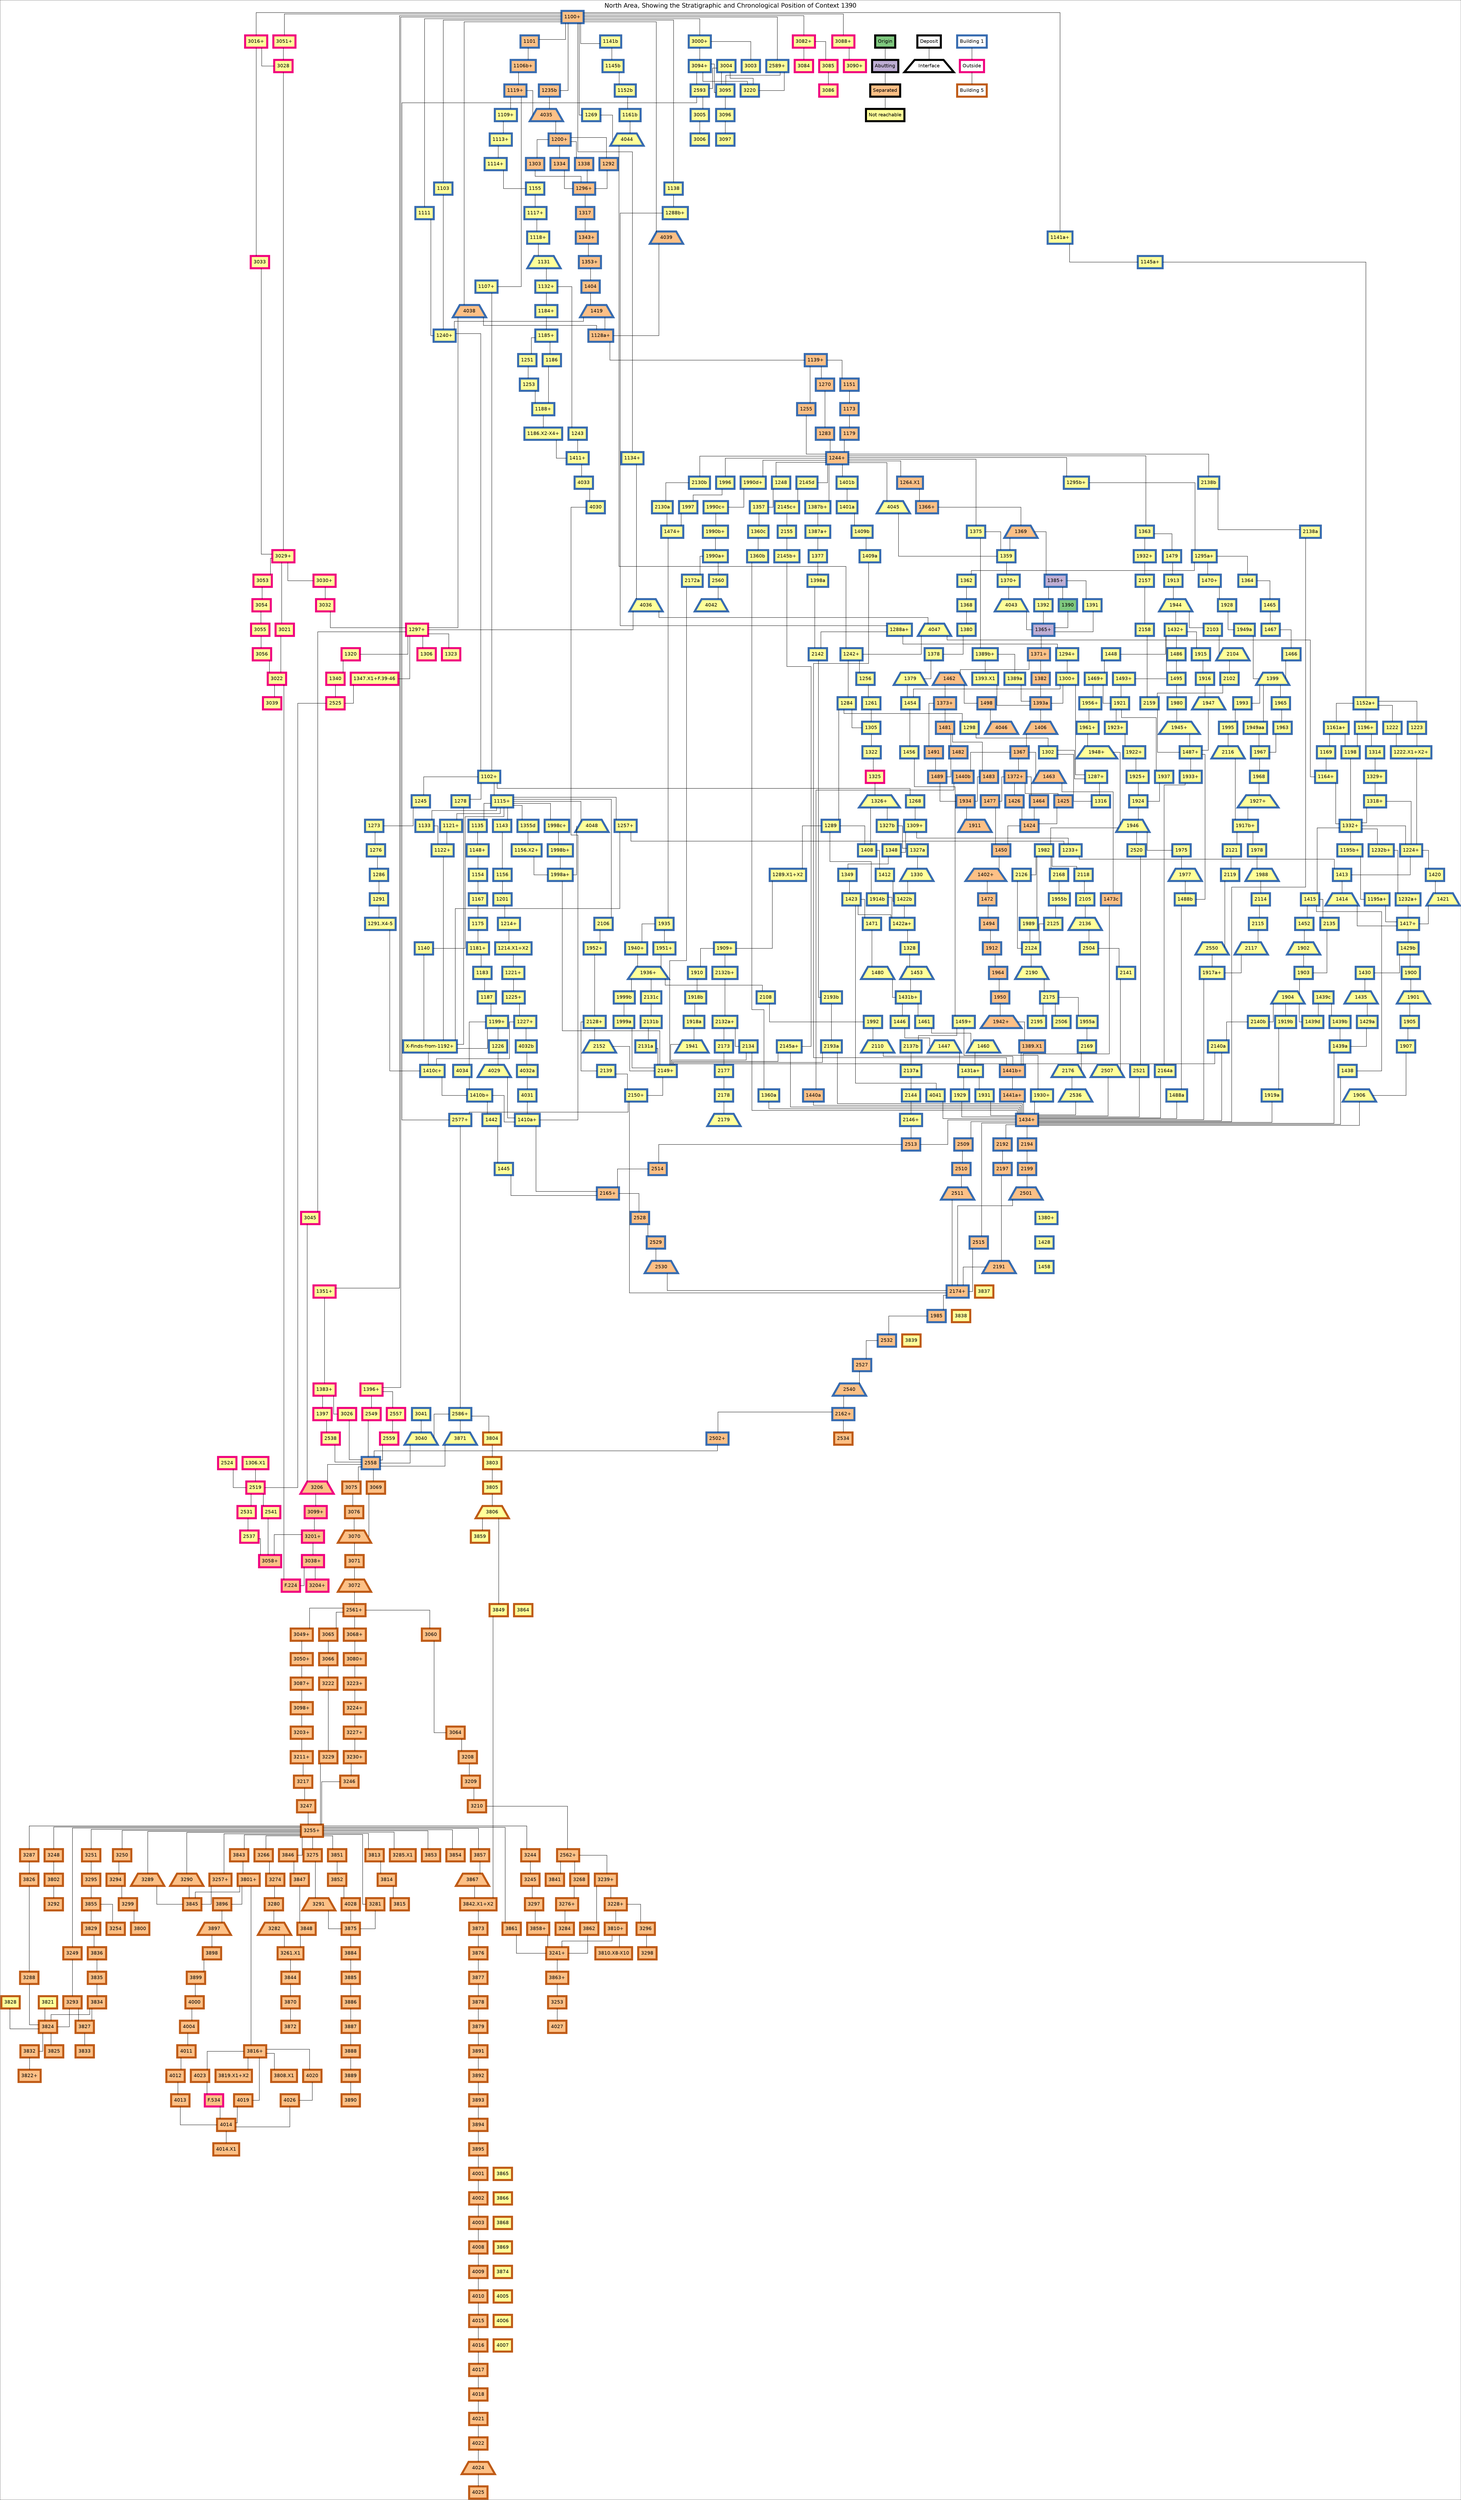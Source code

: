 digraph to_dot {
  style=" ";
  colorscheme="accent7";
  dpi=" ";
  URL="NIL";
  margin=" ";
  bgcolor="/x11/white";
  fontname="helvetica";
  fontsize="18";
  fontcolor="/x11/black";
  splines="ortho";
  page=" ";
  size=" ";
  ratio=" ";
  label="North Area, Showing the Stratigraphic and Chronological Position of Context 1390";
  labelloc="t";
  "1297+" [shape="box"] [style="filled"] [fontname="helvetica"] [fontsize="14"] [colorscheme="accent7"] [color="6"] [fillcolor="4"] [fontcolor="/x11/black"] [penwidth="6.0"] [URL=""];
  "1306" [shape="box"] [style="filled"] [fontname="helvetica"] [fontsize="14"] [colorscheme="accent7"] [color="6"] [fillcolor="4"] [fontcolor="/x11/black"] [penwidth="6.0"] [URL=""];
  "1306.X1" [shape="box"] [style="filled"] [fontname="helvetica"] [fontsize="14"] [colorscheme="accent7"] [color="6"] [fillcolor="4"] [fontcolor="/x11/black"] [penwidth="6.0"] [URL=""];
  "1320" [shape="box"] [style="filled"] [fontname="helvetica"] [fontsize="14"] [colorscheme="accent7"] [color="6"] [fillcolor="4"] [fontcolor="/x11/black"] [penwidth="6.0"] [URL=""];
  "1323" [shape="box"] [style="filled"] [fontname="helvetica"] [fontsize="14"] [colorscheme="accent7"] [color="6"] [fillcolor="4"] [fontcolor="/x11/black"] [penwidth="6.0"] [URL=""];
  "1325" [shape="box"] [style="filled"] [fontname="helvetica"] [fontsize="14"] [colorscheme="accent7"] [color="6"] [fillcolor="4"] [fontcolor="/x11/black"] [penwidth="6.0"] [URL=""];
  "1340" [shape="box"] [style="filled"] [fontname="helvetica"] [fontsize="14"] [colorscheme="accent7"] [color="6"] [fillcolor="4"] [fontcolor="/x11/black"] [penwidth="6.0"] [URL=""];
  "1347.X1+F.39-46" [shape="box"] [style="filled"] [fontname="helvetica"] [fontsize="14"] [colorscheme="accent7"] [color="6"] [fillcolor="4"] [fontcolor="/x11/black"] [penwidth="6.0"] [URL=""];
  "1351+" [shape="box"] [style="filled"] [fontname="helvetica"] [fontsize="14"] [colorscheme="accent7"] [color="6"] [fillcolor="4"] [fontcolor="/x11/black"] [penwidth="6.0"] [URL=""];
  "1383+" [shape="box"] [style="filled"] [fontname="helvetica"] [fontsize="14"] [colorscheme="accent7"] [color="6"] [fillcolor="4"] [fontcolor="/x11/black"] [penwidth="6.0"] [URL=""];
  "1396+" [shape="box"] [style="filled"] [fontname="helvetica"] [fontsize="14"] [colorscheme="accent7"] [color="6"] [fillcolor="4"] [fontcolor="/x11/black"] [penwidth="6.0"] [URL=""];
  "1397" [shape="box"] [style="filled"] [fontname="helvetica"] [fontsize="14"] [colorscheme="accent7"] [color="6"] [fillcolor="4"] [fontcolor="/x11/black"] [penwidth="6.0"] [URL=""];
  "2519" [shape="box"] [style="filled"] [fontname="helvetica"] [fontsize="14"] [colorscheme="accent7"] [color="6"] [fillcolor="4"] [fontcolor="/x11/black"] [penwidth="6.0"] [URL=""];
  "2524" [shape="box"] [style="filled"] [fontname="helvetica"] [fontsize="14"] [colorscheme="accent7"] [color="6"] [fillcolor="4"] [fontcolor="/x11/black"] [penwidth="6.0"] [URL=""];
  "2525" [shape="box"] [style="filled"] [fontname="helvetica"] [fontsize="14"] [colorscheme="accent7"] [color="6"] [fillcolor="4"] [fontcolor="/x11/black"] [penwidth="6.0"] [URL=""];
  "2531" [shape="box"] [style="filled"] [fontname="helvetica"] [fontsize="14"] [colorscheme="accent7"] [color="6"] [fillcolor="4"] [fontcolor="/x11/black"] [penwidth="6.0"] [URL=""];
  "2537" [shape="box"] [style="filled"] [fontname="helvetica"] [fontsize="14"] [colorscheme="accent7"] [color="6"] [fillcolor="4"] [fontcolor="/x11/black"] [penwidth="6.0"] [URL=""];
  "2538" [shape="box"] [style="filled"] [fontname="helvetica"] [fontsize="14"] [colorscheme="accent7"] [color="6"] [fillcolor="4"] [fontcolor="/x11/black"] [penwidth="6.0"] [URL=""];
  "2541" [shape="box"] [style="filled"] [fontname="helvetica"] [fontsize="14"] [colorscheme="accent7"] [color="6"] [fillcolor="4"] [fontcolor="/x11/black"] [penwidth="6.0"] [URL=""];
  "2549" [shape="box"] [style="filled"] [fontname="helvetica"] [fontsize="14"] [colorscheme="accent7"] [color="6"] [fillcolor="4"] [fontcolor="/x11/black"] [penwidth="6.0"] [URL=""];
  "2557" [shape="box"] [style="filled"] [fontname="helvetica"] [fontsize="14"] [colorscheme="accent7"] [color="6"] [fillcolor="4"] [fontcolor="/x11/black"] [penwidth="6.0"] [URL=""];
  "2559" [shape="box"] [style="filled"] [fontname="helvetica"] [fontsize="14"] [colorscheme="accent7"] [color="6"] [fillcolor="4"] [fontcolor="/x11/black"] [penwidth="6.0"] [URL=""];
  "3016+" [shape="box"] [style="filled"] [fontname="helvetica"] [fontsize="14"] [colorscheme="accent7"] [color="6"] [fillcolor="4"] [fontcolor="/x11/black"] [penwidth="6.0"] [URL=""];
  "3021" [shape="box"] [style="filled"] [fontname="helvetica"] [fontsize="14"] [colorscheme="accent7"] [color="6"] [fillcolor="4"] [fontcolor="/x11/black"] [penwidth="6.0"] [URL=""];
  "3022" [shape="box"] [style="filled"] [fontname="helvetica"] [fontsize="14"] [colorscheme="accent7"] [color="6"] [fillcolor="4"] [fontcolor="/x11/black"] [penwidth="6.0"] [URL=""];
  "3026" [shape="box"] [style="filled"] [fontname="helvetica"] [fontsize="14"] [colorscheme="accent7"] [color="6"] [fillcolor="4"] [fontcolor="/x11/black"] [penwidth="6.0"] [URL=""];
  "3028" [shape="box"] [style="filled"] [fontname="helvetica"] [fontsize="14"] [colorscheme="accent7"] [color="6"] [fillcolor="4"] [fontcolor="/x11/black"] [penwidth="6.0"] [URL=""];
  "3029+" [shape="box"] [style="filled"] [fontname="helvetica"] [fontsize="14"] [colorscheme="accent7"] [color="6"] [fillcolor="4"] [fontcolor="/x11/black"] [penwidth="6.0"] [URL=""];
  "3030+" [shape="box"] [style="filled"] [fontname="helvetica"] [fontsize="14"] [colorscheme="accent7"] [color="6"] [fillcolor="4"] [fontcolor="/x11/black"] [penwidth="6.0"] [URL=""];
  "3032" [shape="box"] [style="filled"] [fontname="helvetica"] [fontsize="14"] [colorscheme="accent7"] [color="6"] [fillcolor="4"] [fontcolor="/x11/black"] [penwidth="6.0"] [URL=""];
  "3033" [shape="box"] [style="filled"] [fontname="helvetica"] [fontsize="14"] [colorscheme="accent7"] [color="6"] [fillcolor="4"] [fontcolor="/x11/black"] [penwidth="6.0"] [URL=""];
  "3038+" [shape="box"] [style="filled"] [fontname="helvetica"] [fontsize="14"] [colorscheme="accent7"] [color="6"] [fillcolor="3"] [fontcolor="/x11/black"] [penwidth="6.0"] [URL=""];
  "3039" [shape="box"] [style="filled"] [fontname="helvetica"] [fontsize="14"] [colorscheme="accent7"] [color="6"] [fillcolor="4"] [fontcolor="/x11/black"] [penwidth="6.0"] [URL=""];
  "3045" [shape="box"] [style="filled"] [fontname="helvetica"] [fontsize="14"] [colorscheme="accent7"] [color="6"] [fillcolor="4"] [fontcolor="/x11/black"] [penwidth="6.0"] [URL=""];
  "3051+" [shape="box"] [style="filled"] [fontname="helvetica"] [fontsize="14"] [colorscheme="accent7"] [color="6"] [fillcolor="4"] [fontcolor="/x11/black"] [penwidth="6.0"] [URL=""];
  "3053" [shape="box"] [style="filled"] [fontname="helvetica"] [fontsize="14"] [colorscheme="accent7"] [color="6"] [fillcolor="4"] [fontcolor="/x11/black"] [penwidth="6.0"] [URL=""];
  "3054" [shape="box"] [style="filled"] [fontname="helvetica"] [fontsize="14"] [colorscheme="accent7"] [color="6"] [fillcolor="4"] [fontcolor="/x11/black"] [penwidth="6.0"] [URL=""];
  "3055" [shape="box"] [style="filled"] [fontname="helvetica"] [fontsize="14"] [colorscheme="accent7"] [color="6"] [fillcolor="4"] [fontcolor="/x11/black"] [penwidth="6.0"] [URL=""];
  "3056" [shape="box"] [style="filled"] [fontname="helvetica"] [fontsize="14"] [colorscheme="accent7"] [color="6"] [fillcolor="4"] [fontcolor="/x11/black"] [penwidth="6.0"] [URL=""];
  "3058+" [shape="box"] [style="filled"] [fontname="helvetica"] [fontsize="14"] [colorscheme="accent7"] [color="6"] [fillcolor="3"] [fontcolor="/x11/black"] [penwidth="6.0"] [URL=""];
  "3082+" [shape="box"] [style="filled"] [fontname="helvetica"] [fontsize="14"] [colorscheme="accent7"] [color="6"] [fillcolor="4"] [fontcolor="/x11/black"] [penwidth="6.0"] [URL=""];
  "3084" [shape="box"] [style="filled"] [fontname="helvetica"] [fontsize="14"] [colorscheme="accent7"] [color="6"] [fillcolor="4"] [fontcolor="/x11/black"] [penwidth="6.0"] [URL=""];
  "3085" [shape="box"] [style="filled"] [fontname="helvetica"] [fontsize="14"] [colorscheme="accent7"] [color="6"] [fillcolor="4"] [fontcolor="/x11/black"] [penwidth="6.0"] [URL=""];
  "3086" [shape="box"] [style="filled"] [fontname="helvetica"] [fontsize="14"] [colorscheme="accent7"] [color="6"] [fillcolor="4"] [fontcolor="/x11/black"] [penwidth="6.0"] [URL=""];
  "3088+" [shape="box"] [style="filled"] [fontname="helvetica"] [fontsize="14"] [colorscheme="accent7"] [color="6"] [fillcolor="4"] [fontcolor="/x11/black"] [penwidth="6.0"] [URL=""];
  "3090+" [shape="box"] [style="filled"] [fontname="helvetica"] [fontsize="14"] [colorscheme="accent7"] [color="6"] [fillcolor="4"] [fontcolor="/x11/black"] [penwidth="6.0"] [URL=""];
  "3099+" [shape="box"] [style="filled"] [fontname="helvetica"] [fontsize="14"] [colorscheme="accent7"] [color="6"] [fillcolor="3"] [fontcolor="/x11/black"] [penwidth="6.0"] [URL=""];
  "3201+" [shape="box"] [style="filled"] [fontname="helvetica"] [fontsize="14"] [colorscheme="accent7"] [color="6"] [fillcolor="3"] [fontcolor="/x11/black"] [penwidth="6.0"] [URL=""];
  "3204+" [shape="box"] [style="filled"] [fontname="helvetica"] [fontsize="14"] [colorscheme="accent7"] [color="6"] [fillcolor="3"] [fontcolor="/x11/black"] [penwidth="6.0"] [URL=""];
  "3206" [shape="trapezium"] [style="filled"] [fontname="helvetica"] [fontsize="14"] [colorscheme="accent7"] [color="6"] [fillcolor="3"] [fontcolor="/x11/black"] [penwidth="6.0"] [URL=""];
  "F.224" [shape="box"] [style="filled"] [fontname="helvetica"] [fontsize="14"] [colorscheme="accent7"] [color="6"] [fillcolor="3"] [fontcolor="/x11/black"] [penwidth="6.0"] [URL=""];
  "F.534" [shape="box"] [style="filled"] [fontname="helvetica"] [fontsize="14"] [colorscheme="accent7"] [color="6"] [fillcolor="3"] [fontcolor="/x11/black"] [penwidth="6.0"] [URL=""];
  "1100+" [shape="box"] [style="filled"] [fontname="helvetica"] [fontsize="14"] [colorscheme="accent7"] [color="5"] [fillcolor="3"] [fontcolor="/x11/black"] [penwidth="6.0"] [URL=""];
  "1101" [shape="box"] [style="filled"] [fontname="helvetica"] [fontsize="14"] [colorscheme="accent7"] [color="5"] [fillcolor="3"] [fontcolor="/x11/black"] [penwidth="6.0"] [URL=""];
  "1102+" [shape="box"] [style="filled"] [fontname="helvetica"] [fontsize="14"] [colorscheme="accent7"] [color="5"] [fillcolor="4"] [fontcolor="/x11/black"] [penwidth="6.0"] [URL=""];
  "1103" [shape="box"] [style="filled"] [fontname="helvetica"] [fontsize="14"] [colorscheme="accent7"] [color="5"] [fillcolor="4"] [fontcolor="/x11/black"] [penwidth="6.0"] [URL=""];
  "1106b+" [shape="box"] [style="filled"] [fontname="helvetica"] [fontsize="14"] [colorscheme="accent7"] [color="5"] [fillcolor="3"] [fontcolor="/x11/black"] [penwidth="6.0"] [URL=""];
  "1107+" [shape="box"] [style="filled"] [fontname="helvetica"] [fontsize="14"] [colorscheme="accent7"] [color="5"] [fillcolor="4"] [fontcolor="/x11/black"] [penwidth="6.0"] [URL=""];
  "1109+" [shape="box"] [style="filled"] [fontname="helvetica"] [fontsize="14"] [colorscheme="accent7"] [color="5"] [fillcolor="4"] [fontcolor="/x11/black"] [penwidth="6.0"] [URL=""];
  "1111" [shape="box"] [style="filled"] [fontname="helvetica"] [fontsize="14"] [colorscheme="accent7"] [color="5"] [fillcolor="4"] [fontcolor="/x11/black"] [penwidth="6.0"] [URL=""];
  "1113+" [shape="box"] [style="filled"] [fontname="helvetica"] [fontsize="14"] [colorscheme="accent7"] [color="5"] [fillcolor="4"] [fontcolor="/x11/black"] [penwidth="6.0"] [URL=""];
  "1114+" [shape="box"] [style="filled"] [fontname="helvetica"] [fontsize="14"] [colorscheme="accent7"] [color="5"] [fillcolor="4"] [fontcolor="/x11/black"] [penwidth="6.0"] [URL=""];
  "1115+" [shape="box"] [style="filled"] [fontname="helvetica"] [fontsize="14"] [colorscheme="accent7"] [color="5"] [fillcolor="4"] [fontcolor="/x11/black"] [penwidth="6.0"] [URL=""];
  "1117+" [shape="box"] [style="filled"] [fontname="helvetica"] [fontsize="14"] [colorscheme="accent7"] [color="5"] [fillcolor="4"] [fontcolor="/x11/black"] [penwidth="6.0"] [URL=""];
  "1118+" [shape="box"] [style="filled"] [fontname="helvetica"] [fontsize="14"] [colorscheme="accent7"] [color="5"] [fillcolor="4"] [fontcolor="/x11/black"] [penwidth="6.0"] [URL=""];
  "1119+" [shape="box"] [style="filled"] [fontname="helvetica"] [fontsize="14"] [colorscheme="accent7"] [color="5"] [fillcolor="3"] [fontcolor="/x11/black"] [penwidth="6.0"] [URL=""];
  "1121+" [shape="box"] [style="filled"] [fontname="helvetica"] [fontsize="14"] [colorscheme="accent7"] [color="5"] [fillcolor="4"] [fontcolor="/x11/black"] [penwidth="6.0"] [URL=""];
  "1122+" [shape="box"] [style="filled"] [fontname="helvetica"] [fontsize="14"] [colorscheme="accent7"] [color="5"] [fillcolor="4"] [fontcolor="/x11/black"] [penwidth="6.0"] [URL=""];
  "1128a+" [shape="box"] [style="filled"] [fontname="helvetica"] [fontsize="14"] [colorscheme="accent7"] [color="5"] [fillcolor="3"] [fontcolor="/x11/black"] [penwidth="6.0"] [URL=""];
  "1131" [shape="trapezium"] [style="filled"] [fontname="helvetica"] [fontsize="14"] [colorscheme="accent7"] [color="5"] [fillcolor="4"] [fontcolor="/x11/black"] [penwidth="6.0"] [URL=""];
  "1132+" [shape="box"] [style="filled"] [fontname="helvetica"] [fontsize="14"] [colorscheme="accent7"] [color="5"] [fillcolor="4"] [fontcolor="/x11/black"] [penwidth="6.0"] [URL=""];
  "1133" [shape="box"] [style="filled"] [fontname="helvetica"] [fontsize="14"] [colorscheme="accent7"] [color="5"] [fillcolor="4"] [fontcolor="/x11/black"] [penwidth="6.0"] [URL=""];
  "1134+" [shape="box"] [style="filled"] [fontname="helvetica"] [fontsize="14"] [colorscheme="accent7"] [color="5"] [fillcolor="4"] [fontcolor="/x11/black"] [penwidth="6.0"] [URL=""];
  "1135" [shape="box"] [style="filled"] [fontname="helvetica"] [fontsize="14"] [colorscheme="accent7"] [color="5"] [fillcolor="4"] [fontcolor="/x11/black"] [penwidth="6.0"] [URL=""];
  "1138" [shape="box"] [style="filled"] [fontname="helvetica"] [fontsize="14"] [colorscheme="accent7"] [color="5"] [fillcolor="4"] [fontcolor="/x11/black"] [penwidth="6.0"] [URL=""];
  "1139+" [shape="box"] [style="filled"] [fontname="helvetica"] [fontsize="14"] [colorscheme="accent7"] [color="5"] [fillcolor="3"] [fontcolor="/x11/black"] [penwidth="6.0"] [URL=""];
  "1140" [shape="box"] [style="filled"] [fontname="helvetica"] [fontsize="14"] [colorscheme="accent7"] [color="5"] [fillcolor="4"] [fontcolor="/x11/black"] [penwidth="6.0"] [URL=""];
  "1141a+" [shape="box"] [style="filled"] [fontname="helvetica"] [fontsize="14"] [colorscheme="accent7"] [color="5"] [fillcolor="4"] [fontcolor="/x11/black"] [penwidth="6.0"] [URL=""];
  "1141b" [shape="box"] [style="filled"] [fontname="helvetica"] [fontsize="14"] [colorscheme="accent7"] [color="5"] [fillcolor="4"] [fontcolor="/x11/black"] [penwidth="6.0"] [URL=""];
  "1143" [shape="box"] [style="filled"] [fontname="helvetica"] [fontsize="14"] [colorscheme="accent7"] [color="5"] [fillcolor="4"] [fontcolor="/x11/black"] [penwidth="6.0"] [URL=""];
  "1145a+" [shape="box"] [style="filled"] [fontname="helvetica"] [fontsize="14"] [colorscheme="accent7"] [color="5"] [fillcolor="4"] [fontcolor="/x11/black"] [penwidth="6.0"] [URL=""];
  "1145b" [shape="box"] [style="filled"] [fontname="helvetica"] [fontsize="14"] [colorscheme="accent7"] [color="5"] [fillcolor="4"] [fontcolor="/x11/black"] [penwidth="6.0"] [URL=""];
  "1148+" [shape="box"] [style="filled"] [fontname="helvetica"] [fontsize="14"] [colorscheme="accent7"] [color="5"] [fillcolor="4"] [fontcolor="/x11/black"] [penwidth="6.0"] [URL=""];
  "1151" [shape="box"] [style="filled"] [fontname="helvetica"] [fontsize="14"] [colorscheme="accent7"] [color="5"] [fillcolor="3"] [fontcolor="/x11/black"] [penwidth="6.0"] [URL=""];
  "1152a+" [shape="box"] [style="filled"] [fontname="helvetica"] [fontsize="14"] [colorscheme="accent7"] [color="5"] [fillcolor="4"] [fontcolor="/x11/black"] [penwidth="6.0"] [URL=""];
  "1152b" [shape="box"] [style="filled"] [fontname="helvetica"] [fontsize="14"] [colorscheme="accent7"] [color="5"] [fillcolor="4"] [fontcolor="/x11/black"] [penwidth="6.0"] [URL=""];
  "1154" [shape="box"] [style="filled"] [fontname="helvetica"] [fontsize="14"] [colorscheme="accent7"] [color="5"] [fillcolor="4"] [fontcolor="/x11/black"] [penwidth="6.0"] [URL=""];
  "1155" [shape="box"] [style="filled"] [fontname="helvetica"] [fontsize="14"] [colorscheme="accent7"] [color="5"] [fillcolor="4"] [fontcolor="/x11/black"] [penwidth="6.0"] [URL=""];
  "1156" [shape="box"] [style="filled"] [fontname="helvetica"] [fontsize="14"] [colorscheme="accent7"] [color="5"] [fillcolor="4"] [fontcolor="/x11/black"] [penwidth="6.0"] [URL=""];
  "1156.X2+" [shape="box"] [style="filled"] [fontname="helvetica"] [fontsize="14"] [colorscheme="accent7"] [color="5"] [fillcolor="4"] [fontcolor="/x11/black"] [penwidth="6.0"] [URL=""];
  "1161a+" [shape="box"] [style="filled"] [fontname="helvetica"] [fontsize="14"] [colorscheme="accent7"] [color="5"] [fillcolor="4"] [fontcolor="/x11/black"] [penwidth="6.0"] [URL=""];
  "1161b" [shape="box"] [style="filled"] [fontname="helvetica"] [fontsize="14"] [colorscheme="accent7"] [color="5"] [fillcolor="4"] [fontcolor="/x11/black"] [penwidth="6.0"] [URL=""];
  "1164+" [shape="box"] [style="filled"] [fontname="helvetica"] [fontsize="14"] [colorscheme="accent7"] [color="5"] [fillcolor="4"] [fontcolor="/x11/black"] [penwidth="6.0"] [URL=""];
  "1167" [shape="box"] [style="filled"] [fontname="helvetica"] [fontsize="14"] [colorscheme="accent7"] [color="5"] [fillcolor="4"] [fontcolor="/x11/black"] [penwidth="6.0"] [URL=""];
  "1169" [shape="box"] [style="filled"] [fontname="helvetica"] [fontsize="14"] [colorscheme="accent7"] [color="5"] [fillcolor="4"] [fontcolor="/x11/black"] [penwidth="6.0"] [URL=""];
  "1173" [shape="box"] [style="filled"] [fontname="helvetica"] [fontsize="14"] [colorscheme="accent7"] [color="5"] [fillcolor="3"] [fontcolor="/x11/black"] [penwidth="6.0"] [URL=""];
  "1175" [shape="box"] [style="filled"] [fontname="helvetica"] [fontsize="14"] [colorscheme="accent7"] [color="5"] [fillcolor="4"] [fontcolor="/x11/black"] [penwidth="6.0"] [URL=""];
  "1179" [shape="box"] [style="filled"] [fontname="helvetica"] [fontsize="14"] [colorscheme="accent7"] [color="5"] [fillcolor="3"] [fontcolor="/x11/black"] [penwidth="6.0"] [URL=""];
  "1181+" [shape="box"] [style="filled"] [fontname="helvetica"] [fontsize="14"] [colorscheme="accent7"] [color="5"] [fillcolor="4"] [fontcolor="/x11/black"] [penwidth="6.0"] [URL=""];
  "1183" [shape="box"] [style="filled"] [fontname="helvetica"] [fontsize="14"] [colorscheme="accent7"] [color="5"] [fillcolor="4"] [fontcolor="/x11/black"] [penwidth="6.0"] [URL=""];
  "1184+" [shape="box"] [style="filled"] [fontname="helvetica"] [fontsize="14"] [colorscheme="accent7"] [color="5"] [fillcolor="4"] [fontcolor="/x11/black"] [penwidth="6.0"] [URL=""];
  "1185+" [shape="box"] [style="filled"] [fontname="helvetica"] [fontsize="14"] [colorscheme="accent7"] [color="5"] [fillcolor="4"] [fontcolor="/x11/black"] [penwidth="6.0"] [URL=""];
  "1186" [shape="box"] [style="filled"] [fontname="helvetica"] [fontsize="14"] [colorscheme="accent7"] [color="5"] [fillcolor="4"] [fontcolor="/x11/black"] [penwidth="6.0"] [URL=""];
  "1186.X2-X4+" [shape="box"] [style="filled"] [fontname="helvetica"] [fontsize="14"] [colorscheme="accent7"] [color="5"] [fillcolor="4"] [fontcolor="/x11/black"] [penwidth="6.0"] [URL=""];
  "1187" [shape="box"] [style="filled"] [fontname="helvetica"] [fontsize="14"] [colorscheme="accent7"] [color="5"] [fillcolor="4"] [fontcolor="/x11/black"] [penwidth="6.0"] [URL=""];
  "1188+" [shape="box"] [style="filled"] [fontname="helvetica"] [fontsize="14"] [colorscheme="accent7"] [color="5"] [fillcolor="4"] [fontcolor="/x11/black"] [penwidth="6.0"] [URL=""];
  "1195a+" [shape="box"] [style="filled"] [fontname="helvetica"] [fontsize="14"] [colorscheme="accent7"] [color="5"] [fillcolor="4"] [fontcolor="/x11/black"] [penwidth="6.0"] [URL=""];
  "1195b+" [shape="box"] [style="filled"] [fontname="helvetica"] [fontsize="14"] [colorscheme="accent7"] [color="5"] [fillcolor="4"] [fontcolor="/x11/black"] [penwidth="6.0"] [URL=""];
  "1196+" [shape="box"] [style="filled"] [fontname="helvetica"] [fontsize="14"] [colorscheme="accent7"] [color="5"] [fillcolor="4"] [fontcolor="/x11/black"] [penwidth="6.0"] [URL=""];
  "1198" [shape="box"] [style="filled"] [fontname="helvetica"] [fontsize="14"] [colorscheme="accent7"] [color="5"] [fillcolor="4"] [fontcolor="/x11/black"] [penwidth="6.0"] [URL=""];
  "1199+" [shape="box"] [style="filled"] [fontname="helvetica"] [fontsize="14"] [colorscheme="accent7"] [color="5"] [fillcolor="4"] [fontcolor="/x11/black"] [penwidth="6.0"] [URL=""];
  "1200+" [shape="box"] [style="filled"] [fontname="helvetica"] [fontsize="14"] [colorscheme="accent7"] [color="5"] [fillcolor="3"] [fontcolor="/x11/black"] [penwidth="6.0"] [URL=""];
  "1201" [shape="box"] [style="filled"] [fontname="helvetica"] [fontsize="14"] [colorscheme="accent7"] [color="5"] [fillcolor="4"] [fontcolor="/x11/black"] [penwidth="6.0"] [URL=""];
  "1214+" [shape="box"] [style="filled"] [fontname="helvetica"] [fontsize="14"] [colorscheme="accent7"] [color="5"] [fillcolor="4"] [fontcolor="/x11/black"] [penwidth="6.0"] [URL=""];
  "1214.X1+X2" [shape="box"] [style="filled"] [fontname="helvetica"] [fontsize="14"] [colorscheme="accent7"] [color="5"] [fillcolor="4"] [fontcolor="/x11/black"] [penwidth="6.0"] [URL=""];
  "1221+" [shape="box"] [style="filled"] [fontname="helvetica"] [fontsize="14"] [colorscheme="accent7"] [color="5"] [fillcolor="4"] [fontcolor="/x11/black"] [penwidth="6.0"] [URL=""];
  "1222" [shape="box"] [style="filled"] [fontname="helvetica"] [fontsize="14"] [colorscheme="accent7"] [color="5"] [fillcolor="4"] [fontcolor="/x11/black"] [penwidth="6.0"] [URL=""];
  "1222.X1+X2+" [shape="box"] [style="filled"] [fontname="helvetica"] [fontsize="14"] [colorscheme="accent7"] [color="5"] [fillcolor="4"] [fontcolor="/x11/black"] [penwidth="6.0"] [URL=""];
  "1223" [shape="box"] [style="filled"] [fontname="helvetica"] [fontsize="14"] [colorscheme="accent7"] [color="5"] [fillcolor="4"] [fontcolor="/x11/black"] [penwidth="6.0"] [URL=""];
  "1224+" [shape="box"] [style="filled"] [fontname="helvetica"] [fontsize="14"] [colorscheme="accent7"] [color="5"] [fillcolor="4"] [fontcolor="/x11/black"] [penwidth="6.0"] [URL=""];
  "1225+" [shape="box"] [style="filled"] [fontname="helvetica"] [fontsize="14"] [colorscheme="accent7"] [color="5"] [fillcolor="4"] [fontcolor="/x11/black"] [penwidth="6.0"] [URL=""];
  "1226" [shape="box"] [style="filled"] [fontname="helvetica"] [fontsize="14"] [colorscheme="accent7"] [color="5"] [fillcolor="4"] [fontcolor="/x11/black"] [penwidth="6.0"] [URL=""];
  "1227+" [shape="box"] [style="filled"] [fontname="helvetica"] [fontsize="14"] [colorscheme="accent7"] [color="5"] [fillcolor="4"] [fontcolor="/x11/black"] [penwidth="6.0"] [URL=""];
  "1232a+" [shape="box"] [style="filled"] [fontname="helvetica"] [fontsize="14"] [colorscheme="accent7"] [color="5"] [fillcolor="4"] [fontcolor="/x11/black"] [penwidth="6.0"] [URL=""];
  "1232b+" [shape="box"] [style="filled"] [fontname="helvetica"] [fontsize="14"] [colorscheme="accent7"] [color="5"] [fillcolor="4"] [fontcolor="/x11/black"] [penwidth="6.0"] [URL=""];
  "1233+" [shape="box"] [style="filled"] [fontname="helvetica"] [fontsize="14"] [colorscheme="accent7"] [color="5"] [fillcolor="4"] [fontcolor="/x11/black"] [penwidth="6.0"] [URL=""];
  "1235b" [shape="box"] [style="filled"] [fontname="helvetica"] [fontsize="14"] [colorscheme="accent7"] [color="5"] [fillcolor="3"] [fontcolor="/x11/black"] [penwidth="6.0"] [URL=""];
  "1240+" [shape="box"] [style="filled"] [fontname="helvetica"] [fontsize="14"] [colorscheme="accent7"] [color="5"] [fillcolor="4"] [fontcolor="/x11/black"] [penwidth="6.0"] [URL=""];
  "1242+" [shape="box"] [style="filled"] [fontname="helvetica"] [fontsize="14"] [colorscheme="accent7"] [color="5"] [fillcolor="4"] [fontcolor="/x11/black"] [penwidth="6.0"] [URL=""];
  "1243" [shape="box"] [style="filled"] [fontname="helvetica"] [fontsize="14"] [colorscheme="accent7"] [color="5"] [fillcolor="4"] [fontcolor="/x11/black"] [penwidth="6.0"] [URL=""];
  "1244+" [shape="box"] [style="filled"] [fontname="helvetica"] [fontsize="14"] [colorscheme="accent7"] [color="5"] [fillcolor="3"] [fontcolor="/x11/black"] [penwidth="6.0"] [URL=""];
  "1245" [shape="box"] [style="filled"] [fontname="helvetica"] [fontsize="14"] [colorscheme="accent7"] [color="5"] [fillcolor="4"] [fontcolor="/x11/black"] [penwidth="6.0"] [URL=""];
  "1248" [shape="box"] [style="filled"] [fontname="helvetica"] [fontsize="14"] [colorscheme="accent7"] [color="5"] [fillcolor="4"] [fontcolor="/x11/black"] [penwidth="6.0"] [URL=""];
  "1251" [shape="box"] [style="filled"] [fontname="helvetica"] [fontsize="14"] [colorscheme="accent7"] [color="5"] [fillcolor="4"] [fontcolor="/x11/black"] [penwidth="6.0"] [URL=""];
  "1253" [shape="box"] [style="filled"] [fontname="helvetica"] [fontsize="14"] [colorscheme="accent7"] [color="5"] [fillcolor="4"] [fontcolor="/x11/black"] [penwidth="6.0"] [URL=""];
  "1255" [shape="box"] [style="filled"] [fontname="helvetica"] [fontsize="14"] [colorscheme="accent7"] [color="5"] [fillcolor="3"] [fontcolor="/x11/black"] [penwidth="6.0"] [URL=""];
  "1256" [shape="box"] [style="filled"] [fontname="helvetica"] [fontsize="14"] [colorscheme="accent7"] [color="5"] [fillcolor="4"] [fontcolor="/x11/black"] [penwidth="6.0"] [URL=""];
  "1257+" [shape="box"] [style="filled"] [fontname="helvetica"] [fontsize="14"] [colorscheme="accent7"] [color="5"] [fillcolor="4"] [fontcolor="/x11/black"] [penwidth="6.0"] [URL=""];
  "1261" [shape="box"] [style="filled"] [fontname="helvetica"] [fontsize="14"] [colorscheme="accent7"] [color="5"] [fillcolor="4"] [fontcolor="/x11/black"] [penwidth="6.0"] [URL=""];
  "1264.X1" [shape="box"] [style="filled"] [fontname="helvetica"] [fontsize="14"] [colorscheme="accent7"] [color="5"] [fillcolor="3"] [fontcolor="/x11/black"] [penwidth="6.0"] [URL=""];
  "1268" [shape="box"] [style="filled"] [fontname="helvetica"] [fontsize="14"] [colorscheme="accent7"] [color="5"] [fillcolor="4"] [fontcolor="/x11/black"] [penwidth="6.0"] [URL=""];
  "1269" [shape="box"] [style="filled"] [fontname="helvetica"] [fontsize="14"] [colorscheme="accent7"] [color="5"] [fillcolor="4"] [fontcolor="/x11/black"] [penwidth="6.0"] [URL=""];
  "1270" [shape="box"] [style="filled"] [fontname="helvetica"] [fontsize="14"] [colorscheme="accent7"] [color="5"] [fillcolor="3"] [fontcolor="/x11/black"] [penwidth="6.0"] [URL=""];
  "1273" [shape="box"] [style="filled"] [fontname="helvetica"] [fontsize="14"] [colorscheme="accent7"] [color="5"] [fillcolor="4"] [fontcolor="/x11/black"] [penwidth="6.0"] [URL=""];
  "1276" [shape="box"] [style="filled"] [fontname="helvetica"] [fontsize="14"] [colorscheme="accent7"] [color="5"] [fillcolor="4"] [fontcolor="/x11/black"] [penwidth="6.0"] [URL=""];
  "1278" [shape="box"] [style="filled"] [fontname="helvetica"] [fontsize="14"] [colorscheme="accent7"] [color="5"] [fillcolor="4"] [fontcolor="/x11/black"] [penwidth="6.0"] [URL=""];
  "1283" [shape="box"] [style="filled"] [fontname="helvetica"] [fontsize="14"] [colorscheme="accent7"] [color="5"] [fillcolor="3"] [fontcolor="/x11/black"] [penwidth="6.0"] [URL=""];
  "1284" [shape="box"] [style="filled"] [fontname="helvetica"] [fontsize="14"] [colorscheme="accent7"] [color="5"] [fillcolor="4"] [fontcolor="/x11/black"] [penwidth="6.0"] [URL=""];
  "1286" [shape="box"] [style="filled"] [fontname="helvetica"] [fontsize="14"] [colorscheme="accent7"] [color="5"] [fillcolor="4"] [fontcolor="/x11/black"] [penwidth="6.0"] [URL=""];
  "1287+" [shape="box"] [style="filled"] [fontname="helvetica"] [fontsize="14"] [colorscheme="accent7"] [color="5"] [fillcolor="4"] [fontcolor="/x11/black"] [penwidth="6.0"] [URL=""];
  "1288a+" [shape="box"] [style="filled"] [fontname="helvetica"] [fontsize="14"] [colorscheme="accent7"] [color="5"] [fillcolor="4"] [fontcolor="/x11/black"] [penwidth="6.0"] [URL=""];
  "1288b+" [shape="box"] [style="filled"] [fontname="helvetica"] [fontsize="14"] [colorscheme="accent7"] [color="5"] [fillcolor="4"] [fontcolor="/x11/black"] [penwidth="6.0"] [URL=""];
  "1289" [shape="box"] [style="filled"] [fontname="helvetica"] [fontsize="14"] [colorscheme="accent7"] [color="5"] [fillcolor="4"] [fontcolor="/x11/black"] [penwidth="6.0"] [URL=""];
  "1289.X1+X2" [shape="box"] [style="filled"] [fontname="helvetica"] [fontsize="14"] [colorscheme="accent7"] [color="5"] [fillcolor="4"] [fontcolor="/x11/black"] [penwidth="6.0"] [URL=""];
  "1291" [shape="box"] [style="filled"] [fontname="helvetica"] [fontsize="14"] [colorscheme="accent7"] [color="5"] [fillcolor="4"] [fontcolor="/x11/black"] [penwidth="6.0"] [URL=""];
  "1291.X4-5" [shape="box"] [style="filled"] [fontname="helvetica"] [fontsize="14"] [colorscheme="accent7"] [color="5"] [fillcolor="4"] [fontcolor="/x11/black"] [penwidth="6.0"] [URL=""];
  "1292" [shape="box"] [style="filled"] [fontname="helvetica"] [fontsize="14"] [colorscheme="accent7"] [color="5"] [fillcolor="3"] [fontcolor="/x11/black"] [penwidth="6.0"] [URL=""];
  "1294+" [shape="box"] [style="filled"] [fontname="helvetica"] [fontsize="14"] [colorscheme="accent7"] [color="5"] [fillcolor="4"] [fontcolor="/x11/black"] [penwidth="6.0"] [URL=""];
  "1295a+" [shape="box"] [style="filled"] [fontname="helvetica"] [fontsize="14"] [colorscheme="accent7"] [color="5"] [fillcolor="4"] [fontcolor="/x11/black"] [penwidth="6.0"] [URL=""];
  "1295b+" [shape="box"] [style="filled"] [fontname="helvetica"] [fontsize="14"] [colorscheme="accent7"] [color="5"] [fillcolor="4"] [fontcolor="/x11/black"] [penwidth="6.0"] [URL=""];
  "1296+" [shape="box"] [style="filled"] [fontname="helvetica"] [fontsize="14"] [colorscheme="accent7"] [color="5"] [fillcolor="3"] [fontcolor="/x11/black"] [penwidth="6.0"] [URL=""];
  "1298" [shape="box"] [style="filled"] [fontname="helvetica"] [fontsize="14"] [colorscheme="accent7"] [color="5"] [fillcolor="4"] [fontcolor="/x11/black"] [penwidth="6.0"] [URL=""];
  "1300+" [shape="box"] [style="filled"] [fontname="helvetica"] [fontsize="14"] [colorscheme="accent7"] [color="5"] [fillcolor="4"] [fontcolor="/x11/black"] [penwidth="6.0"] [URL=""];
  "1302" [shape="box"] [style="filled"] [fontname="helvetica"] [fontsize="14"] [colorscheme="accent7"] [color="5"] [fillcolor="4"] [fontcolor="/x11/black"] [penwidth="6.0"] [URL=""];
  "1303" [shape="box"] [style="filled"] [fontname="helvetica"] [fontsize="14"] [colorscheme="accent7"] [color="5"] [fillcolor="3"] [fontcolor="/x11/black"] [penwidth="6.0"] [URL=""];
  "1305" [shape="box"] [style="filled"] [fontname="helvetica"] [fontsize="14"] [colorscheme="accent7"] [color="5"] [fillcolor="4"] [fontcolor="/x11/black"] [penwidth="6.0"] [URL=""];
  "1309+" [shape="box"] [style="filled"] [fontname="helvetica"] [fontsize="14"] [colorscheme="accent7"] [color="5"] [fillcolor="4"] [fontcolor="/x11/black"] [penwidth="6.0"] [URL=""];
  "1314" [shape="box"] [style="filled"] [fontname="helvetica"] [fontsize="14"] [colorscheme="accent7"] [color="5"] [fillcolor="4"] [fontcolor="/x11/black"] [penwidth="6.0"] [URL=""];
  "1316" [shape="box"] [style="filled"] [fontname="helvetica"] [fontsize="14"] [colorscheme="accent7"] [color="5"] [fillcolor="4"] [fontcolor="/x11/black"] [penwidth="6.0"] [URL=""];
  "1317" [shape="box"] [style="filled"] [fontname="helvetica"] [fontsize="14"] [colorscheme="accent7"] [color="5"] [fillcolor="3"] [fontcolor="/x11/black"] [penwidth="6.0"] [URL=""];
  "1318+" [shape="box"] [style="filled"] [fontname="helvetica"] [fontsize="14"] [colorscheme="accent7"] [color="5"] [fillcolor="4"] [fontcolor="/x11/black"] [penwidth="6.0"] [URL=""];
  "1322" [shape="box"] [style="filled"] [fontname="helvetica"] [fontsize="14"] [colorscheme="accent7"] [color="5"] [fillcolor="4"] [fontcolor="/x11/black"] [penwidth="6.0"] [URL=""];
  "1326+" [shape="trapezium"] [style="filled"] [fontname="helvetica"] [fontsize="14"] [colorscheme="accent7"] [color="5"] [fillcolor="4"] [fontcolor="/x11/black"] [penwidth="6.0"] [URL=""];
  "1327a" [shape="box"] [style="filled"] [fontname="helvetica"] [fontsize="14"] [colorscheme="accent7"] [color="5"] [fillcolor="4"] [fontcolor="/x11/black"] [penwidth="6.0"] [URL=""];
  "1327b" [shape="box"] [style="filled"] [fontname="helvetica"] [fontsize="14"] [colorscheme="accent7"] [color="5"] [fillcolor="4"] [fontcolor="/x11/black"] [penwidth="6.0"] [URL=""];
  "1328" [shape="box"] [style="filled"] [fontname="helvetica"] [fontsize="14"] [colorscheme="accent7"] [color="5"] [fillcolor="4"] [fontcolor="/x11/black"] [penwidth="6.0"] [URL=""];
  "1329+" [shape="box"] [style="filled"] [fontname="helvetica"] [fontsize="14"] [colorscheme="accent7"] [color="5"] [fillcolor="4"] [fontcolor="/x11/black"] [penwidth="6.0"] [URL=""];
  "1330" [shape="trapezium"] [style="filled"] [fontname="helvetica"] [fontsize="14"] [colorscheme="accent7"] [color="5"] [fillcolor="4"] [fontcolor="/x11/black"] [penwidth="6.0"] [URL=""];
  "1332+" [shape="box"] [style="filled"] [fontname="helvetica"] [fontsize="14"] [colorscheme="accent7"] [color="5"] [fillcolor="4"] [fontcolor="/x11/black"] [penwidth="6.0"] [URL=""];
  "1334" [shape="box"] [style="filled"] [fontname="helvetica"] [fontsize="14"] [colorscheme="accent7"] [color="5"] [fillcolor="3"] [fontcolor="/x11/black"] [penwidth="6.0"] [URL=""];
  "1338" [shape="box"] [style="filled"] [fontname="helvetica"] [fontsize="14"] [colorscheme="accent7"] [color="5"] [fillcolor="3"] [fontcolor="/x11/black"] [penwidth="6.0"] [URL=""];
  "1343+" [shape="box"] [style="filled"] [fontname="helvetica"] [fontsize="14"] [colorscheme="accent7"] [color="5"] [fillcolor="3"] [fontcolor="/x11/black"] [penwidth="6.0"] [URL=""];
  "1348" [shape="box"] [style="filled"] [fontname="helvetica"] [fontsize="14"] [colorscheme="accent7"] [color="5"] [fillcolor="4"] [fontcolor="/x11/black"] [penwidth="6.0"] [URL=""];
  "1349" [shape="box"] [style="filled"] [fontname="helvetica"] [fontsize="14"] [colorscheme="accent7"] [color="5"] [fillcolor="4"] [fontcolor="/x11/black"] [penwidth="6.0"] [URL=""];
  "1353+" [shape="box"] [style="filled"] [fontname="helvetica"] [fontsize="14"] [colorscheme="accent7"] [color="5"] [fillcolor="3"] [fontcolor="/x11/black"] [penwidth="6.0"] [URL=""];
  "1355d" [shape="box"] [style="filled"] [fontname="helvetica"] [fontsize="14"] [colorscheme="accent7"] [color="5"] [fillcolor="4"] [fontcolor="/x11/black"] [penwidth="6.0"] [URL=""];
  "1357" [shape="box"] [style="filled"] [fontname="helvetica"] [fontsize="14"] [colorscheme="accent7"] [color="5"] [fillcolor="4"] [fontcolor="/x11/black"] [penwidth="6.0"] [URL=""];
  "1359" [shape="box"] [style="filled"] [fontname="helvetica"] [fontsize="14"] [colorscheme="accent7"] [color="5"] [fillcolor="4"] [fontcolor="/x11/black"] [penwidth="6.0"] [URL=""];
  "1360a" [shape="box"] [style="filled"] [fontname="helvetica"] [fontsize="14"] [colorscheme="accent7"] [color="5"] [fillcolor="4"] [fontcolor="/x11/black"] [penwidth="6.0"] [URL=""];
  "1360b" [shape="box"] [style="filled"] [fontname="helvetica"] [fontsize="14"] [colorscheme="accent7"] [color="5"] [fillcolor="4"] [fontcolor="/x11/black"] [penwidth="6.0"] [URL=""];
  "1360c" [shape="box"] [style="filled"] [fontname="helvetica"] [fontsize="14"] [colorscheme="accent7"] [color="5"] [fillcolor="4"] [fontcolor="/x11/black"] [penwidth="6.0"] [URL=""];
  "1362" [shape="box"] [style="filled"] [fontname="helvetica"] [fontsize="14"] [colorscheme="accent7"] [color="5"] [fillcolor="4"] [fontcolor="/x11/black"] [penwidth="6.0"] [URL=""];
  "1363" [shape="box"] [style="filled"] [fontname="helvetica"] [fontsize="14"] [colorscheme="accent7"] [color="5"] [fillcolor="4"] [fontcolor="/x11/black"] [penwidth="6.0"] [URL=""];
  "1364" [shape="box"] [style="filled"] [fontname="helvetica"] [fontsize="14"] [colorscheme="accent7"] [color="5"] [fillcolor="4"] [fontcolor="/x11/black"] [penwidth="6.0"] [URL=""];
  "1365+" [shape="box"] [style="filled"] [fontname="helvetica"] [fontsize="14"] [colorscheme="accent7"] [color="5"] [fillcolor="2"] [fontcolor="/x11/black"] [penwidth="6.0"] [URL=""];
  "1366+" [shape="box"] [style="filled"] [fontname="helvetica"] [fontsize="14"] [colorscheme="accent7"] [color="5"] [fillcolor="3"] [fontcolor="/x11/black"] [penwidth="6.0"] [URL=""];
  "1367" [shape="box"] [style="filled"] [fontname="helvetica"] [fontsize="14"] [colorscheme="accent7"] [color="5"] [fillcolor="3"] [fontcolor="/x11/black"] [penwidth="6.0"] [URL=""];
  "1368" [shape="box"] [style="filled"] [fontname="helvetica"] [fontsize="14"] [colorscheme="accent7"] [color="5"] [fillcolor="4"] [fontcolor="/x11/black"] [penwidth="6.0"] [URL=""];
  "1369" [shape="trapezium"] [style="filled"] [fontname="helvetica"] [fontsize="14"] [colorscheme="accent7"] [color="5"] [fillcolor="3"] [fontcolor="/x11/black"] [penwidth="6.0"] [URL=""];
  "1370+" [shape="box"] [style="filled"] [fontname="helvetica"] [fontsize="14"] [colorscheme="accent7"] [color="5"] [fillcolor="4"] [fontcolor="/x11/black"] [penwidth="6.0"] [URL=""];
  "1371+" [shape="box"] [style="filled"] [fontname="helvetica"] [fontsize="14"] [colorscheme="accent7"] [color="5"] [fillcolor="3"] [fontcolor="/x11/black"] [penwidth="6.0"] [URL=""];
  "1372+" [shape="box"] [style="filled"] [fontname="helvetica"] [fontsize="14"] [colorscheme="accent7"] [color="5"] [fillcolor="3"] [fontcolor="/x11/black"] [penwidth="6.0"] [URL=""];
  "1373+" [shape="box"] [style="filled"] [fontname="helvetica"] [fontsize="14"] [colorscheme="accent7"] [color="5"] [fillcolor="3"] [fontcolor="/x11/black"] [penwidth="6.0"] [URL=""];
  "1375" [shape="box"] [style="filled"] [fontname="helvetica"] [fontsize="14"] [colorscheme="accent7"] [color="5"] [fillcolor="4"] [fontcolor="/x11/black"] [penwidth="6.0"] [URL=""];
  "1377" [shape="box"] [style="filled"] [fontname="helvetica"] [fontsize="14"] [colorscheme="accent7"] [color="5"] [fillcolor="4"] [fontcolor="/x11/black"] [penwidth="6.0"] [URL=""];
  "1378" [shape="box"] [style="filled"] [fontname="helvetica"] [fontsize="14"] [colorscheme="accent7"] [color="5"] [fillcolor="4"] [fontcolor="/x11/black"] [penwidth="6.0"] [URL=""];
  "1379" [shape="trapezium"] [style="filled"] [fontname="helvetica"] [fontsize="14"] [colorscheme="accent7"] [color="5"] [fillcolor="4"] [fontcolor="/x11/black"] [penwidth="6.0"] [URL=""];
  "1380" [shape="box"] [style="filled"] [fontname="helvetica"] [fontsize="14"] [colorscheme="accent7"] [color="5"] [fillcolor="4"] [fontcolor="/x11/black"] [penwidth="6.0"] [URL=""];
  "1380+" [shape="box"] [style="filled"] [fontname="helvetica"] [fontsize="14"] [colorscheme="accent7"] [color="5"] [fillcolor="4"] [fontcolor="/x11/black"] [penwidth="6.0"] [URL=""];
  "1382" [shape="box"] [style="filled"] [fontname="helvetica"] [fontsize="14"] [colorscheme="accent7"] [color="5"] [fillcolor="3"] [fontcolor="/x11/black"] [penwidth="6.0"] [URL=""];
  "1385+" [shape="box"] [style="filled"] [fontname="helvetica"] [fontsize="14"] [colorscheme="accent7"] [color="5"] [fillcolor="2"] [fontcolor="/x11/black"] [penwidth="6.0"] [URL=""];
  "1387a+" [shape="box"] [style="filled"] [fontname="helvetica"] [fontsize="14"] [colorscheme="accent7"] [color="5"] [fillcolor="4"] [fontcolor="/x11/black"] [penwidth="6.0"] [URL=""];
  "1387b+" [shape="box"] [style="filled"] [fontname="helvetica"] [fontsize="14"] [colorscheme="accent7"] [color="5"] [fillcolor="4"] [fontcolor="/x11/black"] [penwidth="6.0"] [URL=""];
  "1389.X1" [shape="box"] [style="filled"] [fontname="helvetica"] [fontsize="14"] [colorscheme="accent7"] [color="5"] [fillcolor="3"] [fontcolor="/x11/black"] [penwidth="6.0"] [URL=""];
  "1389a" [shape="box"] [style="filled"] [fontname="helvetica"] [fontsize="14"] [colorscheme="accent7"] [color="5"] [fillcolor="4"] [fontcolor="/x11/black"] [penwidth="6.0"] [URL=""];
  "1389b+" [shape="box"] [style="filled"] [fontname="helvetica"] [fontsize="14"] [colorscheme="accent7"] [color="5"] [fillcolor="4"] [fontcolor="/x11/black"] [penwidth="6.0"] [URL=""];
  "1390" [shape="box"] [style="filled"] [fontname="helvetica"] [fontsize="14"] [colorscheme="accent7"] [color="5"] [fillcolor="1"] [fontcolor="/x11/black"] [penwidth="6.0"] [URL=""];
  "1391" [shape="box"] [style="filled"] [fontname="helvetica"] [fontsize="14"] [colorscheme="accent7"] [color="5"] [fillcolor="4"] [fontcolor="/x11/black"] [penwidth="6.0"] [URL=""];
  "1392" [shape="box"] [style="filled"] [fontname="helvetica"] [fontsize="14"] [colorscheme="accent7"] [color="5"] [fillcolor="4"] [fontcolor="/x11/black"] [penwidth="6.0"] [URL=""];
  "1393.X1" [shape="box"] [style="filled"] [fontname="helvetica"] [fontsize="14"] [colorscheme="accent7"] [color="5"] [fillcolor="4"] [fontcolor="/x11/black"] [penwidth="6.0"] [URL=""];
  "1393a" [shape="box"] [style="filled"] [fontname="helvetica"] [fontsize="14"] [colorscheme="accent7"] [color="5"] [fillcolor="3"] [fontcolor="/x11/black"] [penwidth="6.0"] [URL=""];
  "1398a" [shape="box"] [style="filled"] [fontname="helvetica"] [fontsize="14"] [colorscheme="accent7"] [color="5"] [fillcolor="4"] [fontcolor="/x11/black"] [penwidth="6.0"] [URL=""];
  "1399" [shape="trapezium"] [style="filled"] [fontname="helvetica"] [fontsize="14"] [colorscheme="accent7"] [color="5"] [fillcolor="4"] [fontcolor="/x11/black"] [penwidth="6.0"] [URL=""];
  "1401a" [shape="box"] [style="filled"] [fontname="helvetica"] [fontsize="14"] [colorscheme="accent7"] [color="5"] [fillcolor="4"] [fontcolor="/x11/black"] [penwidth="6.0"] [URL=""];
  "1401b" [shape="box"] [style="filled"] [fontname="helvetica"] [fontsize="14"] [colorscheme="accent7"] [color="5"] [fillcolor="4"] [fontcolor="/x11/black"] [penwidth="6.0"] [URL=""];
  "1402+" [shape="trapezium"] [style="filled"] [fontname="helvetica"] [fontsize="14"] [colorscheme="accent7"] [color="5"] [fillcolor="3"] [fontcolor="/x11/black"] [penwidth="6.0"] [URL=""];
  "1404" [shape="box"] [style="filled"] [fontname="helvetica"] [fontsize="14"] [colorscheme="accent7"] [color="5"] [fillcolor="3"] [fontcolor="/x11/black"] [penwidth="6.0"] [URL=""];
  "1406" [shape="trapezium"] [style="filled"] [fontname="helvetica"] [fontsize="14"] [colorscheme="accent7"] [color="5"] [fillcolor="3"] [fontcolor="/x11/black"] [penwidth="6.0"] [URL=""];
  "1408" [shape="box"] [style="filled"] [fontname="helvetica"] [fontsize="14"] [colorscheme="accent7"] [color="5"] [fillcolor="4"] [fontcolor="/x11/black"] [penwidth="6.0"] [URL=""];
  "1409a" [shape="box"] [style="filled"] [fontname="helvetica"] [fontsize="14"] [colorscheme="accent7"] [color="5"] [fillcolor="4"] [fontcolor="/x11/black"] [penwidth="6.0"] [URL=""];
  "1409b" [shape="box"] [style="filled"] [fontname="helvetica"] [fontsize="14"] [colorscheme="accent7"] [color="5"] [fillcolor="4"] [fontcolor="/x11/black"] [penwidth="6.0"] [URL=""];
  "1410a+" [shape="box"] [style="filled"] [fontname="helvetica"] [fontsize="14"] [colorscheme="accent7"] [color="5"] [fillcolor="4"] [fontcolor="/x11/black"] [penwidth="6.0"] [URL=""];
  "1410b+" [shape="box"] [style="filled"] [fontname="helvetica"] [fontsize="14"] [colorscheme="accent7"] [color="5"] [fillcolor="4"] [fontcolor="/x11/black"] [penwidth="6.0"] [URL=""];
  "1410c+" [shape="box"] [style="filled"] [fontname="helvetica"] [fontsize="14"] [colorscheme="accent7"] [color="5"] [fillcolor="4"] [fontcolor="/x11/black"] [penwidth="6.0"] [URL=""];
  "1411+" [shape="box"] [style="filled"] [fontname="helvetica"] [fontsize="14"] [colorscheme="accent7"] [color="5"] [fillcolor="4"] [fontcolor="/x11/black"] [penwidth="6.0"] [URL=""];
  "1412" [shape="box"] [style="filled"] [fontname="helvetica"] [fontsize="14"] [colorscheme="accent7"] [color="5"] [fillcolor="4"] [fontcolor="/x11/black"] [penwidth="6.0"] [URL=""];
  "1413" [shape="box"] [style="filled"] [fontname="helvetica"] [fontsize="14"] [colorscheme="accent7"] [color="5"] [fillcolor="4"] [fontcolor="/x11/black"] [penwidth="6.0"] [URL=""];
  "1414" [shape="trapezium"] [style="filled"] [fontname="helvetica"] [fontsize="14"] [colorscheme="accent7"] [color="5"] [fillcolor="4"] [fontcolor="/x11/black"] [penwidth="6.0"] [URL=""];
  "1415" [shape="box"] [style="filled"] [fontname="helvetica"] [fontsize="14"] [colorscheme="accent7"] [color="5"] [fillcolor="4"] [fontcolor="/x11/black"] [penwidth="6.0"] [URL=""];
  "1417+" [shape="box"] [style="filled"] [fontname="helvetica"] [fontsize="14"] [colorscheme="accent7"] [color="5"] [fillcolor="4"] [fontcolor="/x11/black"] [penwidth="6.0"] [URL=""];
  "1419" [shape="trapezium"] [style="filled"] [fontname="helvetica"] [fontsize="14"] [colorscheme="accent7"] [color="5"] [fillcolor="3"] [fontcolor="/x11/black"] [penwidth="6.0"] [URL=""];
  "1420" [shape="box"] [style="filled"] [fontname="helvetica"] [fontsize="14"] [colorscheme="accent7"] [color="5"] [fillcolor="4"] [fontcolor="/x11/black"] [penwidth="6.0"] [URL=""];
  "1421" [shape="trapezium"] [style="filled"] [fontname="helvetica"] [fontsize="14"] [colorscheme="accent7"] [color="5"] [fillcolor="4"] [fontcolor="/x11/black"] [penwidth="6.0"] [URL=""];
  "1422a+" [shape="box"] [style="filled"] [fontname="helvetica"] [fontsize="14"] [colorscheme="accent7"] [color="5"] [fillcolor="4"] [fontcolor="/x11/black"] [penwidth="6.0"] [URL=""];
  "1422b" [shape="box"] [style="filled"] [fontname="helvetica"] [fontsize="14"] [colorscheme="accent7"] [color="5"] [fillcolor="4"] [fontcolor="/x11/black"] [penwidth="6.0"] [URL=""];
  "1423" [shape="box"] [style="filled"] [fontname="helvetica"] [fontsize="14"] [colorscheme="accent7"] [color="5"] [fillcolor="4"] [fontcolor="/x11/black"] [penwidth="6.0"] [URL=""];
  "1424" [shape="box"] [style="filled"] [fontname="helvetica"] [fontsize="14"] [colorscheme="accent7"] [color="5"] [fillcolor="3"] [fontcolor="/x11/black"] [penwidth="6.0"] [URL=""];
  "1425" [shape="box"] [style="filled"] [fontname="helvetica"] [fontsize="14"] [colorscheme="accent7"] [color="5"] [fillcolor="3"] [fontcolor="/x11/black"] [penwidth="6.0"] [URL=""];
  "1426" [shape="box"] [style="filled"] [fontname="helvetica"] [fontsize="14"] [colorscheme="accent7"] [color="5"] [fillcolor="3"] [fontcolor="/x11/black"] [penwidth="6.0"] [URL=""];
  "1428" [shape="box"] [style="filled"] [fontname="helvetica"] [fontsize="14"] [colorscheme="accent7"] [color="5"] [fillcolor="4"] [fontcolor="/x11/black"] [penwidth="6.0"] [URL=""];
  "1429a" [shape="box"] [style="filled"] [fontname="helvetica"] [fontsize="14"] [colorscheme="accent7"] [color="5"] [fillcolor="4"] [fontcolor="/x11/black"] [penwidth="6.0"] [URL=""];
  "1429b" [shape="box"] [style="filled"] [fontname="helvetica"] [fontsize="14"] [colorscheme="accent7"] [color="5"] [fillcolor="4"] [fontcolor="/x11/black"] [penwidth="6.0"] [URL=""];
  "1430" [shape="box"] [style="filled"] [fontname="helvetica"] [fontsize="14"] [colorscheme="accent7"] [color="5"] [fillcolor="4"] [fontcolor="/x11/black"] [penwidth="6.0"] [URL=""];
  "1431a+" [shape="box"] [style="filled"] [fontname="helvetica"] [fontsize="14"] [colorscheme="accent7"] [color="5"] [fillcolor="4"] [fontcolor="/x11/black"] [penwidth="6.0"] [URL=""];
  "1431b+" [shape="box"] [style="filled"] [fontname="helvetica"] [fontsize="14"] [colorscheme="accent7"] [color="5"] [fillcolor="4"] [fontcolor="/x11/black"] [penwidth="6.0"] [URL=""];
  "1432+" [shape="box"] [style="filled"] [fontname="helvetica"] [fontsize="14"] [colorscheme="accent7"] [color="5"] [fillcolor="4"] [fontcolor="/x11/black"] [penwidth="6.0"] [URL=""];
  "1434+" [shape="box"] [style="filled"] [fontname="helvetica"] [fontsize="14"] [colorscheme="accent7"] [color="5"] [fillcolor="3"] [fontcolor="/x11/black"] [penwidth="6.0"] [URL=""];
  "1435" [shape="trapezium"] [style="filled"] [fontname="helvetica"] [fontsize="14"] [colorscheme="accent7"] [color="5"] [fillcolor="4"] [fontcolor="/x11/black"] [penwidth="6.0"] [URL=""];
  "1438" [shape="box"] [style="filled"] [fontname="helvetica"] [fontsize="14"] [colorscheme="accent7"] [color="5"] [fillcolor="4"] [fontcolor="/x11/black"] [penwidth="6.0"] [URL=""];
  "1439a" [shape="box"] [style="filled"] [fontname="helvetica"] [fontsize="14"] [colorscheme="accent7"] [color="5"] [fillcolor="4"] [fontcolor="/x11/black"] [penwidth="6.0"] [URL=""];
  "1439b" [shape="box"] [style="filled"] [fontname="helvetica"] [fontsize="14"] [colorscheme="accent7"] [color="5"] [fillcolor="4"] [fontcolor="/x11/black"] [penwidth="6.0"] [URL=""];
  "1439c" [shape="box"] [style="filled"] [fontname="helvetica"] [fontsize="14"] [colorscheme="accent7"] [color="5"] [fillcolor="4"] [fontcolor="/x11/black"] [penwidth="6.0"] [URL=""];
  "1439d" [shape="box"] [style="filled"] [fontname="helvetica"] [fontsize="14"] [colorscheme="accent7"] [color="5"] [fillcolor="4"] [fontcolor="/x11/black"] [penwidth="6.0"] [URL=""];
  "1440a" [shape="box"] [style="filled"] [fontname="helvetica"] [fontsize="14"] [colorscheme="accent7"] [color="5"] [fillcolor="3"] [fontcolor="/x11/black"] [penwidth="6.0"] [URL=""];
  "1440b" [shape="box"] [style="filled"] [fontname="helvetica"] [fontsize="14"] [colorscheme="accent7"] [color="5"] [fillcolor="3"] [fontcolor="/x11/black"] [penwidth="6.0"] [URL=""];
  "1441a+" [shape="box"] [style="filled"] [fontname="helvetica"] [fontsize="14"] [colorscheme="accent7"] [color="5"] [fillcolor="3"] [fontcolor="/x11/black"] [penwidth="6.0"] [URL=""];
  "1441b+" [shape="box"] [style="filled"] [fontname="helvetica"] [fontsize="14"] [colorscheme="accent7"] [color="5"] [fillcolor="3"] [fontcolor="/x11/black"] [penwidth="6.0"] [URL=""];
  "1442" [shape="box"] [style="filled"] [fontname="helvetica"] [fontsize="14"] [colorscheme="accent7"] [color="5"] [fillcolor="4"] [fontcolor="/x11/black"] [penwidth="6.0"] [URL=""];
  "1445" [shape="box"] [style="filled"] [fontname="helvetica"] [fontsize="14"] [colorscheme="accent7"] [color="5"] [fillcolor="4"] [fontcolor="/x11/black"] [penwidth="6.0"] [URL=""];
  "1446" [shape="box"] [style="filled"] [fontname="helvetica"] [fontsize="14"] [colorscheme="accent7"] [color="5"] [fillcolor="4"] [fontcolor="/x11/black"] [penwidth="6.0"] [URL=""];
  "1447" [shape="trapezium"] [style="filled"] [fontname="helvetica"] [fontsize="14"] [colorscheme="accent7"] [color="5"] [fillcolor="4"] [fontcolor="/x11/black"] [penwidth="6.0"] [URL=""];
  "1448" [shape="box"] [style="filled"] [fontname="helvetica"] [fontsize="14"] [colorscheme="accent7"] [color="5"] [fillcolor="4"] [fontcolor="/x11/black"] [penwidth="6.0"] [URL=""];
  "1450" [shape="box"] [style="filled"] [fontname="helvetica"] [fontsize="14"] [colorscheme="accent7"] [color="5"] [fillcolor="3"] [fontcolor="/x11/black"] [penwidth="6.0"] [URL=""];
  "1452" [shape="box"] [style="filled"] [fontname="helvetica"] [fontsize="14"] [colorscheme="accent7"] [color="5"] [fillcolor="4"] [fontcolor="/x11/black"] [penwidth="6.0"] [URL=""];
  "1453" [shape="trapezium"] [style="filled"] [fontname="helvetica"] [fontsize="14"] [colorscheme="accent7"] [color="5"] [fillcolor="4"] [fontcolor="/x11/black"] [penwidth="6.0"] [URL=""];
  "1454" [shape="box"] [style="filled"] [fontname="helvetica"] [fontsize="14"] [colorscheme="accent7"] [color="5"] [fillcolor="4"] [fontcolor="/x11/black"] [penwidth="6.0"] [URL=""];
  "1456" [shape="box"] [style="filled"] [fontname="helvetica"] [fontsize="14"] [colorscheme="accent7"] [color="5"] [fillcolor="4"] [fontcolor="/x11/black"] [penwidth="6.0"] [URL=""];
  "1458" [shape="box"] [style="filled"] [fontname="helvetica"] [fontsize="14"] [colorscheme="accent7"] [color="5"] [fillcolor="4"] [fontcolor="/x11/black"] [penwidth="6.0"] [URL=""];
  "1459+" [shape="box"] [style="filled"] [fontname="helvetica"] [fontsize="14"] [colorscheme="accent7"] [color="5"] [fillcolor="4"] [fontcolor="/x11/black"] [penwidth="6.0"] [URL=""];
  "1460" [shape="trapezium"] [style="filled"] [fontname="helvetica"] [fontsize="14"] [colorscheme="accent7"] [color="5"] [fillcolor="4"] [fontcolor="/x11/black"] [penwidth="6.0"] [URL=""];
  "1461" [shape="box"] [style="filled"] [fontname="helvetica"] [fontsize="14"] [colorscheme="accent7"] [color="5"] [fillcolor="4"] [fontcolor="/x11/black"] [penwidth="6.0"] [URL=""];
  "1462" [shape="trapezium"] [style="filled"] [fontname="helvetica"] [fontsize="14"] [colorscheme="accent7"] [color="5"] [fillcolor="3"] [fontcolor="/x11/black"] [penwidth="6.0"] [URL=""];
  "1463" [shape="trapezium"] [style="filled"] [fontname="helvetica"] [fontsize="14"] [colorscheme="accent7"] [color="5"] [fillcolor="3"] [fontcolor="/x11/black"] [penwidth="6.0"] [URL=""];
  "1464" [shape="box"] [style="filled"] [fontname="helvetica"] [fontsize="14"] [colorscheme="accent7"] [color="5"] [fillcolor="3"] [fontcolor="/x11/black"] [penwidth="6.0"] [URL=""];
  "1465" [shape="box"] [style="filled"] [fontname="helvetica"] [fontsize="14"] [colorscheme="accent7"] [color="5"] [fillcolor="4"] [fontcolor="/x11/black"] [penwidth="6.0"] [URL=""];
  "1466" [shape="box"] [style="filled"] [fontname="helvetica"] [fontsize="14"] [colorscheme="accent7"] [color="5"] [fillcolor="4"] [fontcolor="/x11/black"] [penwidth="6.0"] [URL=""];
  "1467" [shape="box"] [style="filled"] [fontname="helvetica"] [fontsize="14"] [colorscheme="accent7"] [color="5"] [fillcolor="4"] [fontcolor="/x11/black"] [penwidth="6.0"] [URL=""];
  "1469+" [shape="box"] [style="filled"] [fontname="helvetica"] [fontsize="14"] [colorscheme="accent7"] [color="5"] [fillcolor="4"] [fontcolor="/x11/black"] [penwidth="6.0"] [URL=""];
  "1470+" [shape="box"] [style="filled"] [fontname="helvetica"] [fontsize="14"] [colorscheme="accent7"] [color="5"] [fillcolor="4"] [fontcolor="/x11/black"] [penwidth="6.0"] [URL=""];
  "1471" [shape="box"] [style="filled"] [fontname="helvetica"] [fontsize="14"] [colorscheme="accent7"] [color="5"] [fillcolor="4"] [fontcolor="/x11/black"] [penwidth="6.0"] [URL=""];
  "1472" [shape="box"] [style="filled"] [fontname="helvetica"] [fontsize="14"] [colorscheme="accent7"] [color="5"] [fillcolor="3"] [fontcolor="/x11/black"] [penwidth="6.0"] [URL=""];
  "1473c" [shape="box"] [style="filled"] [fontname="helvetica"] [fontsize="14"] [colorscheme="accent7"] [color="5"] [fillcolor="3"] [fontcolor="/x11/black"] [penwidth="6.0"] [URL=""];
  "1474+" [shape="box"] [style="filled"] [fontname="helvetica"] [fontsize="14"] [colorscheme="accent7"] [color="5"] [fillcolor="4"] [fontcolor="/x11/black"] [penwidth="6.0"] [URL=""];
  "1477" [shape="box"] [style="filled"] [fontname="helvetica"] [fontsize="14"] [colorscheme="accent7"] [color="5"] [fillcolor="3"] [fontcolor="/x11/black"] [penwidth="6.0"] [URL=""];
  "1479" [shape="box"] [style="filled"] [fontname="helvetica"] [fontsize="14"] [colorscheme="accent7"] [color="5"] [fillcolor="4"] [fontcolor="/x11/black"] [penwidth="6.0"] [URL=""];
  "1480" [shape="trapezium"] [style="filled"] [fontname="helvetica"] [fontsize="14"] [colorscheme="accent7"] [color="5"] [fillcolor="4"] [fontcolor="/x11/black"] [penwidth="6.0"] [URL=""];
  "1481" [shape="box"] [style="filled"] [fontname="helvetica"] [fontsize="14"] [colorscheme="accent7"] [color="5"] [fillcolor="3"] [fontcolor="/x11/black"] [penwidth="6.0"] [URL=""];
  "1482" [shape="box"] [style="filled"] [fontname="helvetica"] [fontsize="14"] [colorscheme="accent7"] [color="5"] [fillcolor="3"] [fontcolor="/x11/black"] [penwidth="6.0"] [URL=""];
  "1483" [shape="box"] [style="filled"] [fontname="helvetica"] [fontsize="14"] [colorscheme="accent7"] [color="5"] [fillcolor="3"] [fontcolor="/x11/black"] [penwidth="6.0"] [URL=""];
  "1486" [shape="box"] [style="filled"] [fontname="helvetica"] [fontsize="14"] [colorscheme="accent7"] [color="5"] [fillcolor="4"] [fontcolor="/x11/black"] [penwidth="6.0"] [URL=""];
  "1487+" [shape="box"] [style="filled"] [fontname="helvetica"] [fontsize="14"] [colorscheme="accent7"] [color="5"] [fillcolor="4"] [fontcolor="/x11/black"] [penwidth="6.0"] [URL=""];
  "1488a" [shape="box"] [style="filled"] [fontname="helvetica"] [fontsize="14"] [colorscheme="accent7"] [color="5"] [fillcolor="4"] [fontcolor="/x11/black"] [penwidth="6.0"] [URL=""];
  "1488b" [shape="box"] [style="filled"] [fontname="helvetica"] [fontsize="14"] [colorscheme="accent7"] [color="5"] [fillcolor="4"] [fontcolor="/x11/black"] [penwidth="6.0"] [URL=""];
  "1489" [shape="box"] [style="filled"] [fontname="helvetica"] [fontsize="14"] [colorscheme="accent7"] [color="5"] [fillcolor="3"] [fontcolor="/x11/black"] [penwidth="6.0"] [URL=""];
  "1491" [shape="box"] [style="filled"] [fontname="helvetica"] [fontsize="14"] [colorscheme="accent7"] [color="5"] [fillcolor="3"] [fontcolor="/x11/black"] [penwidth="6.0"] [URL=""];
  "1493+" [shape="box"] [style="filled"] [fontname="helvetica"] [fontsize="14"] [colorscheme="accent7"] [color="5"] [fillcolor="4"] [fontcolor="/x11/black"] [penwidth="6.0"] [URL=""];
  "1494" [shape="box"] [style="filled"] [fontname="helvetica"] [fontsize="14"] [colorscheme="accent7"] [color="5"] [fillcolor="3"] [fontcolor="/x11/black"] [penwidth="6.0"] [URL=""];
  "1495" [shape="box"] [style="filled"] [fontname="helvetica"] [fontsize="14"] [colorscheme="accent7"] [color="5"] [fillcolor="4"] [fontcolor="/x11/black"] [penwidth="6.0"] [URL=""];
  "1498" [shape="box"] [style="filled"] [fontname="helvetica"] [fontsize="14"] [colorscheme="accent7"] [color="5"] [fillcolor="3"] [fontcolor="/x11/black"] [penwidth="6.0"] [URL=""];
  "1900" [shape="box"] [style="filled"] [fontname="helvetica"] [fontsize="14"] [colorscheme="accent7"] [color="5"] [fillcolor="4"] [fontcolor="/x11/black"] [penwidth="6.0"] [URL=""];
  "1901" [shape="trapezium"] [style="filled"] [fontname="helvetica"] [fontsize="14"] [colorscheme="accent7"] [color="5"] [fillcolor="4"] [fontcolor="/x11/black"] [penwidth="6.0"] [URL=""];
  "1902" [shape="trapezium"] [style="filled"] [fontname="helvetica"] [fontsize="14"] [colorscheme="accent7"] [color="5"] [fillcolor="4"] [fontcolor="/x11/black"] [penwidth="6.0"] [URL=""];
  "1903" [shape="box"] [style="filled"] [fontname="helvetica"] [fontsize="14"] [colorscheme="accent7"] [color="5"] [fillcolor="4"] [fontcolor="/x11/black"] [penwidth="6.0"] [URL=""];
  "1904" [shape="trapezium"] [style="filled"] [fontname="helvetica"] [fontsize="14"] [colorscheme="accent7"] [color="5"] [fillcolor="4"] [fontcolor="/x11/black"] [penwidth="6.0"] [URL=""];
  "1905" [shape="box"] [style="filled"] [fontname="helvetica"] [fontsize="14"] [colorscheme="accent7"] [color="5"] [fillcolor="4"] [fontcolor="/x11/black"] [penwidth="6.0"] [URL=""];
  "1906" [shape="trapezium"] [style="filled"] [fontname="helvetica"] [fontsize="14"] [colorscheme="accent7"] [color="5"] [fillcolor="4"] [fontcolor="/x11/black"] [penwidth="6.0"] [URL=""];
  "1907" [shape="box"] [style="filled"] [fontname="helvetica"] [fontsize="14"] [colorscheme="accent7"] [color="5"] [fillcolor="4"] [fontcolor="/x11/black"] [penwidth="6.0"] [URL=""];
  "1909+" [shape="box"] [style="filled"] [fontname="helvetica"] [fontsize="14"] [colorscheme="accent7"] [color="5"] [fillcolor="4"] [fontcolor="/x11/black"] [penwidth="6.0"] [URL=""];
  "1910" [shape="box"] [style="filled"] [fontname="helvetica"] [fontsize="14"] [colorscheme="accent7"] [color="5"] [fillcolor="4"] [fontcolor="/x11/black"] [penwidth="6.0"] [URL=""];
  "1911" [shape="trapezium"] [style="filled"] [fontname="helvetica"] [fontsize="14"] [colorscheme="accent7"] [color="5"] [fillcolor="3"] [fontcolor="/x11/black"] [penwidth="6.0"] [URL=""];
  "1912" [shape="box"] [style="filled"] [fontname="helvetica"] [fontsize="14"] [colorscheme="accent7"] [color="5"] [fillcolor="3"] [fontcolor="/x11/black"] [penwidth="6.0"] [URL=""];
  "1913" [shape="box"] [style="filled"] [fontname="helvetica"] [fontsize="14"] [colorscheme="accent7"] [color="5"] [fillcolor="4"] [fontcolor="/x11/black"] [penwidth="6.0"] [URL=""];
  "1914b" [shape="box"] [style="filled"] [fontname="helvetica"] [fontsize="14"] [colorscheme="accent7"] [color="5"] [fillcolor="4"] [fontcolor="/x11/black"] [penwidth="6.0"] [URL=""];
  "1915" [shape="box"] [style="filled"] [fontname="helvetica"] [fontsize="14"] [colorscheme="accent7"] [color="5"] [fillcolor="4"] [fontcolor="/x11/black"] [penwidth="6.0"] [URL=""];
  "1916" [shape="box"] [style="filled"] [fontname="helvetica"] [fontsize="14"] [colorscheme="accent7"] [color="5"] [fillcolor="4"] [fontcolor="/x11/black"] [penwidth="6.0"] [URL=""];
  "1917a+" [shape="box"] [style="filled"] [fontname="helvetica"] [fontsize="14"] [colorscheme="accent7"] [color="5"] [fillcolor="4"] [fontcolor="/x11/black"] [penwidth="6.0"] [URL=""];
  "1917b+" [shape="box"] [style="filled"] [fontname="helvetica"] [fontsize="14"] [colorscheme="accent7"] [color="5"] [fillcolor="4"] [fontcolor="/x11/black"] [penwidth="6.0"] [URL=""];
  "1918a" [shape="box"] [style="filled"] [fontname="helvetica"] [fontsize="14"] [colorscheme="accent7"] [color="5"] [fillcolor="4"] [fontcolor="/x11/black"] [penwidth="6.0"] [URL=""];
  "1918b" [shape="box"] [style="filled"] [fontname="helvetica"] [fontsize="14"] [colorscheme="accent7"] [color="5"] [fillcolor="4"] [fontcolor="/x11/black"] [penwidth="6.0"] [URL=""];
  "1919a" [shape="box"] [style="filled"] [fontname="helvetica"] [fontsize="14"] [colorscheme="accent7"] [color="5"] [fillcolor="4"] [fontcolor="/x11/black"] [penwidth="6.0"] [URL=""];
  "1919b" [shape="box"] [style="filled"] [fontname="helvetica"] [fontsize="14"] [colorscheme="accent7"] [color="5"] [fillcolor="4"] [fontcolor="/x11/black"] [penwidth="6.0"] [URL=""];
  "1921" [shape="box"] [style="filled"] [fontname="helvetica"] [fontsize="14"] [colorscheme="accent7"] [color="5"] [fillcolor="4"] [fontcolor="/x11/black"] [penwidth="6.0"] [URL=""];
  "1922+" [shape="box"] [style="filled"] [fontname="helvetica"] [fontsize="14"] [colorscheme="accent7"] [color="5"] [fillcolor="4"] [fontcolor="/x11/black"] [penwidth="6.0"] [URL=""];
  "1923+" [shape="box"] [style="filled"] [fontname="helvetica"] [fontsize="14"] [colorscheme="accent7"] [color="5"] [fillcolor="4"] [fontcolor="/x11/black"] [penwidth="6.0"] [URL=""];
  "1924" [shape="box"] [style="filled"] [fontname="helvetica"] [fontsize="14"] [colorscheme="accent7"] [color="5"] [fillcolor="4"] [fontcolor="/x11/black"] [penwidth="6.0"] [URL=""];
  "1925+" [shape="box"] [style="filled"] [fontname="helvetica"] [fontsize="14"] [colorscheme="accent7"] [color="5"] [fillcolor="4"] [fontcolor="/x11/black"] [penwidth="6.0"] [URL=""];
  "1927+" [shape="trapezium"] [style="filled"] [fontname="helvetica"] [fontsize="14"] [colorscheme="accent7"] [color="5"] [fillcolor="4"] [fontcolor="/x11/black"] [penwidth="6.0"] [URL=""];
  "1928" [shape="box"] [style="filled"] [fontname="helvetica"] [fontsize="14"] [colorscheme="accent7"] [color="5"] [fillcolor="4"] [fontcolor="/x11/black"] [penwidth="6.0"] [URL=""];
  "1929" [shape="box"] [style="filled"] [fontname="helvetica"] [fontsize="14"] [colorscheme="accent7"] [color="5"] [fillcolor="4"] [fontcolor="/x11/black"] [penwidth="6.0"] [URL=""];
  "1930+" [shape="box"] [style="filled"] [fontname="helvetica"] [fontsize="14"] [colorscheme="accent7"] [color="5"] [fillcolor="4"] [fontcolor="/x11/black"] [penwidth="6.0"] [URL=""];
  "1931" [shape="box"] [style="filled"] [fontname="helvetica"] [fontsize="14"] [colorscheme="accent7"] [color="5"] [fillcolor="4"] [fontcolor="/x11/black"] [penwidth="6.0"] [URL=""];
  "1932+" [shape="box"] [style="filled"] [fontname="helvetica"] [fontsize="14"] [colorscheme="accent7"] [color="5"] [fillcolor="4"] [fontcolor="/x11/black"] [penwidth="6.0"] [URL=""];
  "1933+" [shape="box"] [style="filled"] [fontname="helvetica"] [fontsize="14"] [colorscheme="accent7"] [color="5"] [fillcolor="4"] [fontcolor="/x11/black"] [penwidth="6.0"] [URL=""];
  "1934" [shape="box"] [style="filled"] [fontname="helvetica"] [fontsize="14"] [colorscheme="accent7"] [color="5"] [fillcolor="3"] [fontcolor="/x11/black"] [penwidth="6.0"] [URL=""];
  "1935" [shape="box"] [style="filled"] [fontname="helvetica"] [fontsize="14"] [colorscheme="accent7"] [color="5"] [fillcolor="4"] [fontcolor="/x11/black"] [penwidth="6.0"] [URL=""];
  "1936+" [shape="trapezium"] [style="filled"] [fontname="helvetica"] [fontsize="14"] [colorscheme="accent7"] [color="5"] [fillcolor="4"] [fontcolor="/x11/black"] [penwidth="6.0"] [URL=""];
  "1937" [shape="box"] [style="filled"] [fontname="helvetica"] [fontsize="14"] [colorscheme="accent7"] [color="5"] [fillcolor="4"] [fontcolor="/x11/black"] [penwidth="6.0"] [URL=""];
  "1940+" [shape="box"] [style="filled"] [fontname="helvetica"] [fontsize="14"] [colorscheme="accent7"] [color="5"] [fillcolor="4"] [fontcolor="/x11/black"] [penwidth="6.0"] [URL=""];
  "1941" [shape="trapezium"] [style="filled"] [fontname="helvetica"] [fontsize="14"] [colorscheme="accent7"] [color="5"] [fillcolor="4"] [fontcolor="/x11/black"] [penwidth="6.0"] [URL=""];
  "1942+" [shape="trapezium"] [style="filled"] [fontname="helvetica"] [fontsize="14"] [colorscheme="accent7"] [color="5"] [fillcolor="3"] [fontcolor="/x11/black"] [penwidth="6.0"] [URL=""];
  "1944" [shape="trapezium"] [style="filled"] [fontname="helvetica"] [fontsize="14"] [colorscheme="accent7"] [color="5"] [fillcolor="4"] [fontcolor="/x11/black"] [penwidth="6.0"] [URL=""];
  "1945+" [shape="trapezium"] [style="filled"] [fontname="helvetica"] [fontsize="14"] [colorscheme="accent7"] [color="5"] [fillcolor="4"] [fontcolor="/x11/black"] [penwidth="6.0"] [URL=""];
  "1946" [shape="trapezium"] [style="filled"] [fontname="helvetica"] [fontsize="14"] [colorscheme="accent7"] [color="5"] [fillcolor="4"] [fontcolor="/x11/black"] [penwidth="6.0"] [URL=""];
  "1947" [shape="trapezium"] [style="filled"] [fontname="helvetica"] [fontsize="14"] [colorscheme="accent7"] [color="5"] [fillcolor="4"] [fontcolor="/x11/black"] [penwidth="6.0"] [URL=""];
  "1948+" [shape="trapezium"] [style="filled"] [fontname="helvetica"] [fontsize="14"] [colorscheme="accent7"] [color="5"] [fillcolor="4"] [fontcolor="/x11/black"] [penwidth="6.0"] [URL=""];
  "1949a" [shape="box"] [style="filled"] [fontname="helvetica"] [fontsize="14"] [colorscheme="accent7"] [color="5"] [fillcolor="4"] [fontcolor="/x11/black"] [penwidth="6.0"] [URL=""];
  "1949aa" [shape="box"] [style="filled"] [fontname="helvetica"] [fontsize="14"] [colorscheme="accent7"] [color="5"] [fillcolor="4"] [fontcolor="/x11/black"] [penwidth="6.0"] [URL=""];
  "1950" [shape="box"] [style="filled"] [fontname="helvetica"] [fontsize="14"] [colorscheme="accent7"] [color="5"] [fillcolor="3"] [fontcolor="/x11/black"] [penwidth="6.0"] [URL=""];
  "1951+" [shape="box"] [style="filled"] [fontname="helvetica"] [fontsize="14"] [colorscheme="accent7"] [color="5"] [fillcolor="4"] [fontcolor="/x11/black"] [penwidth="6.0"] [URL=""];
  "1952+" [shape="box"] [style="filled"] [fontname="helvetica"] [fontsize="14"] [colorscheme="accent7"] [color="5"] [fillcolor="4"] [fontcolor="/x11/black"] [penwidth="6.0"] [URL=""];
  "1955a" [shape="box"] [style="filled"] [fontname="helvetica"] [fontsize="14"] [colorscheme="accent7"] [color="5"] [fillcolor="4"] [fontcolor="/x11/black"] [penwidth="6.0"] [URL=""];
  "1955b" [shape="box"] [style="filled"] [fontname="helvetica"] [fontsize="14"] [colorscheme="accent7"] [color="5"] [fillcolor="4"] [fontcolor="/x11/black"] [penwidth="6.0"] [URL=""];
  "1956+" [shape="box"] [style="filled"] [fontname="helvetica"] [fontsize="14"] [colorscheme="accent7"] [color="5"] [fillcolor="4"] [fontcolor="/x11/black"] [penwidth="6.0"] [URL=""];
  "1961+" [shape="box"] [style="filled"] [fontname="helvetica"] [fontsize="14"] [colorscheme="accent7"] [color="5"] [fillcolor="4"] [fontcolor="/x11/black"] [penwidth="6.0"] [URL=""];
  "1963" [shape="box"] [style="filled"] [fontname="helvetica"] [fontsize="14"] [colorscheme="accent7"] [color="5"] [fillcolor="4"] [fontcolor="/x11/black"] [penwidth="6.0"] [URL=""];
  "1964" [shape="box"] [style="filled"] [fontname="helvetica"] [fontsize="14"] [colorscheme="accent7"] [color="5"] [fillcolor="3"] [fontcolor="/x11/black"] [penwidth="6.0"] [URL=""];
  "1965" [shape="box"] [style="filled"] [fontname="helvetica"] [fontsize="14"] [colorscheme="accent7"] [color="5"] [fillcolor="4"] [fontcolor="/x11/black"] [penwidth="6.0"] [URL=""];
  "1967" [shape="box"] [style="filled"] [fontname="helvetica"] [fontsize="14"] [colorscheme="accent7"] [color="5"] [fillcolor="4"] [fontcolor="/x11/black"] [penwidth="6.0"] [URL=""];
  "1968" [shape="box"] [style="filled"] [fontname="helvetica"] [fontsize="14"] [colorscheme="accent7"] [color="5"] [fillcolor="4"] [fontcolor="/x11/black"] [penwidth="6.0"] [URL=""];
  "1975" [shape="box"] [style="filled"] [fontname="helvetica"] [fontsize="14"] [colorscheme="accent7"] [color="5"] [fillcolor="4"] [fontcolor="/x11/black"] [penwidth="6.0"] [URL=""];
  "1977" [shape="trapezium"] [style="filled"] [fontname="helvetica"] [fontsize="14"] [colorscheme="accent7"] [color="5"] [fillcolor="4"] [fontcolor="/x11/black"] [penwidth="6.0"] [URL=""];
  "1978" [shape="box"] [style="filled"] [fontname="helvetica"] [fontsize="14"] [colorscheme="accent7"] [color="5"] [fillcolor="4"] [fontcolor="/x11/black"] [penwidth="6.0"] [URL=""];
  "1980" [shape="box"] [style="filled"] [fontname="helvetica"] [fontsize="14"] [colorscheme="accent7"] [color="5"] [fillcolor="4"] [fontcolor="/x11/black"] [penwidth="6.0"] [URL=""];
  "1982" [shape="box"] [style="filled"] [fontname="helvetica"] [fontsize="14"] [colorscheme="accent7"] [color="5"] [fillcolor="4"] [fontcolor="/x11/black"] [penwidth="6.0"] [URL=""];
  "1985" [shape="box"] [style="filled"] [fontname="helvetica"] [fontsize="14"] [colorscheme="accent7"] [color="5"] [fillcolor="3"] [fontcolor="/x11/black"] [penwidth="6.0"] [URL=""];
  "1988" [shape="trapezium"] [style="filled"] [fontname="helvetica"] [fontsize="14"] [colorscheme="accent7"] [color="5"] [fillcolor="4"] [fontcolor="/x11/black"] [penwidth="6.0"] [URL=""];
  "1989" [shape="box"] [style="filled"] [fontname="helvetica"] [fontsize="14"] [colorscheme="accent7"] [color="5"] [fillcolor="4"] [fontcolor="/x11/black"] [penwidth="6.0"] [URL=""];
  "1990a+" [shape="box"] [style="filled"] [fontname="helvetica"] [fontsize="14"] [colorscheme="accent7"] [color="5"] [fillcolor="4"] [fontcolor="/x11/black"] [penwidth="6.0"] [URL=""];
  "1990b+" [shape="box"] [style="filled"] [fontname="helvetica"] [fontsize="14"] [colorscheme="accent7"] [color="5"] [fillcolor="4"] [fontcolor="/x11/black"] [penwidth="6.0"] [URL=""];
  "1990c+" [shape="box"] [style="filled"] [fontname="helvetica"] [fontsize="14"] [colorscheme="accent7"] [color="5"] [fillcolor="4"] [fontcolor="/x11/black"] [penwidth="6.0"] [URL=""];
  "1990d+" [shape="box"] [style="filled"] [fontname="helvetica"] [fontsize="14"] [colorscheme="accent7"] [color="5"] [fillcolor="4"] [fontcolor="/x11/black"] [penwidth="6.0"] [URL=""];
  "1992" [shape="box"] [style="filled"] [fontname="helvetica"] [fontsize="14"] [colorscheme="accent7"] [color="5"] [fillcolor="4"] [fontcolor="/x11/black"] [penwidth="6.0"] [URL=""];
  "1993" [shape="box"] [style="filled"] [fontname="helvetica"] [fontsize="14"] [colorscheme="accent7"] [color="5"] [fillcolor="4"] [fontcolor="/x11/black"] [penwidth="6.0"] [URL=""];
  "1995" [shape="box"] [style="filled"] [fontname="helvetica"] [fontsize="14"] [colorscheme="accent7"] [color="5"] [fillcolor="4"] [fontcolor="/x11/black"] [penwidth="6.0"] [URL=""];
  "1996" [shape="box"] [style="filled"] [fontname="helvetica"] [fontsize="14"] [colorscheme="accent7"] [color="5"] [fillcolor="4"] [fontcolor="/x11/black"] [penwidth="6.0"] [URL=""];
  "1997" [shape="box"] [style="filled"] [fontname="helvetica"] [fontsize="14"] [colorscheme="accent7"] [color="5"] [fillcolor="4"] [fontcolor="/x11/black"] [penwidth="6.0"] [URL=""];
  "1998a+" [shape="box"] [style="filled"] [fontname="helvetica"] [fontsize="14"] [colorscheme="accent7"] [color="5"] [fillcolor="4"] [fontcolor="/x11/black"] [penwidth="6.0"] [URL=""];
  "1998b+" [shape="box"] [style="filled"] [fontname="helvetica"] [fontsize="14"] [colorscheme="accent7"] [color="5"] [fillcolor="4"] [fontcolor="/x11/black"] [penwidth="6.0"] [URL=""];
  "1998c+" [shape="box"] [style="filled"] [fontname="helvetica"] [fontsize="14"] [colorscheme="accent7"] [color="5"] [fillcolor="4"] [fontcolor="/x11/black"] [penwidth="6.0"] [URL=""];
  "1999a" [shape="box"] [style="filled"] [fontname="helvetica"] [fontsize="14"] [colorscheme="accent7"] [color="5"] [fillcolor="4"] [fontcolor="/x11/black"] [penwidth="6.0"] [URL=""];
  "1999b" [shape="box"] [style="filled"] [fontname="helvetica"] [fontsize="14"] [colorscheme="accent7"] [color="5"] [fillcolor="4"] [fontcolor="/x11/black"] [penwidth="6.0"] [URL=""];
  "2102" [shape="box"] [style="filled"] [fontname="helvetica"] [fontsize="14"] [colorscheme="accent7"] [color="5"] [fillcolor="4"] [fontcolor="/x11/black"] [penwidth="6.0"] [URL=""];
  "2103" [shape="box"] [style="filled"] [fontname="helvetica"] [fontsize="14"] [colorscheme="accent7"] [color="5"] [fillcolor="4"] [fontcolor="/x11/black"] [penwidth="6.0"] [URL=""];
  "2104" [shape="trapezium"] [style="filled"] [fontname="helvetica"] [fontsize="14"] [colorscheme="accent7"] [color="5"] [fillcolor="4"] [fontcolor="/x11/black"] [penwidth="6.0"] [URL=""];
  "2105" [shape="box"] [style="filled"] [fontname="helvetica"] [fontsize="14"] [colorscheme="accent7"] [color="5"] [fillcolor="4"] [fontcolor="/x11/black"] [penwidth="6.0"] [URL=""];
  "2106" [shape="box"] [style="filled"] [fontname="helvetica"] [fontsize="14"] [colorscheme="accent7"] [color="5"] [fillcolor="4"] [fontcolor="/x11/black"] [penwidth="6.0"] [URL=""];
  "2108" [shape="box"] [style="filled"] [fontname="helvetica"] [fontsize="14"] [colorscheme="accent7"] [color="5"] [fillcolor="4"] [fontcolor="/x11/black"] [penwidth="6.0"] [URL=""];
  "2110" [shape="trapezium"] [style="filled"] [fontname="helvetica"] [fontsize="14"] [colorscheme="accent7"] [color="5"] [fillcolor="4"] [fontcolor="/x11/black"] [penwidth="6.0"] [URL=""];
  "2114" [shape="box"] [style="filled"] [fontname="helvetica"] [fontsize="14"] [colorscheme="accent7"] [color="5"] [fillcolor="4"] [fontcolor="/x11/black"] [penwidth="6.0"] [URL=""];
  "2115" [shape="box"] [style="filled"] [fontname="helvetica"] [fontsize="14"] [colorscheme="accent7"] [color="5"] [fillcolor="4"] [fontcolor="/x11/black"] [penwidth="6.0"] [URL=""];
  "2116" [shape="trapezium"] [style="filled"] [fontname="helvetica"] [fontsize="14"] [colorscheme="accent7"] [color="5"] [fillcolor="4"] [fontcolor="/x11/black"] [penwidth="6.0"] [URL=""];
  "2117" [shape="trapezium"] [style="filled"] [fontname="helvetica"] [fontsize="14"] [colorscheme="accent7"] [color="5"] [fillcolor="4"] [fontcolor="/x11/black"] [penwidth="6.0"] [URL=""];
  "2118" [shape="box"] [style="filled"] [fontname="helvetica"] [fontsize="14"] [colorscheme="accent7"] [color="5"] [fillcolor="4"] [fontcolor="/x11/black"] [penwidth="6.0"] [URL=""];
  "2119" [shape="box"] [style="filled"] [fontname="helvetica"] [fontsize="14"] [colorscheme="accent7"] [color="5"] [fillcolor="4"] [fontcolor="/x11/black"] [penwidth="6.0"] [URL=""];
  "2121" [shape="box"] [style="filled"] [fontname="helvetica"] [fontsize="14"] [colorscheme="accent7"] [color="5"] [fillcolor="4"] [fontcolor="/x11/black"] [penwidth="6.0"] [URL=""];
  "2124" [shape="box"] [style="filled"] [fontname="helvetica"] [fontsize="14"] [colorscheme="accent7"] [color="5"] [fillcolor="4"] [fontcolor="/x11/black"] [penwidth="6.0"] [URL=""];
  "2125" [shape="box"] [style="filled"] [fontname="helvetica"] [fontsize="14"] [colorscheme="accent7"] [color="5"] [fillcolor="4"] [fontcolor="/x11/black"] [penwidth="6.0"] [URL=""];
  "2126" [shape="box"] [style="filled"] [fontname="helvetica"] [fontsize="14"] [colorscheme="accent7"] [color="5"] [fillcolor="4"] [fontcolor="/x11/black"] [penwidth="6.0"] [URL=""];
  "2128+" [shape="box"] [style="filled"] [fontname="helvetica"] [fontsize="14"] [colorscheme="accent7"] [color="5"] [fillcolor="4"] [fontcolor="/x11/black"] [penwidth="6.0"] [URL=""];
  "2130a" [shape="box"] [style="filled"] [fontname="helvetica"] [fontsize="14"] [colorscheme="accent7"] [color="5"] [fillcolor="4"] [fontcolor="/x11/black"] [penwidth="6.0"] [URL=""];
  "2130b" [shape="box"] [style="filled"] [fontname="helvetica"] [fontsize="14"] [colorscheme="accent7"] [color="5"] [fillcolor="4"] [fontcolor="/x11/black"] [penwidth="6.0"] [URL=""];
  "2131a" [shape="box"] [style="filled"] [fontname="helvetica"] [fontsize="14"] [colorscheme="accent7"] [color="5"] [fillcolor="4"] [fontcolor="/x11/black"] [penwidth="6.0"] [URL=""];
  "2131b" [shape="box"] [style="filled"] [fontname="helvetica"] [fontsize="14"] [colorscheme="accent7"] [color="5"] [fillcolor="4"] [fontcolor="/x11/black"] [penwidth="6.0"] [URL=""];
  "2131c" [shape="box"] [style="filled"] [fontname="helvetica"] [fontsize="14"] [colorscheme="accent7"] [color="5"] [fillcolor="4"] [fontcolor="/x11/black"] [penwidth="6.0"] [URL=""];
  "2132a+" [shape="box"] [style="filled"] [fontname="helvetica"] [fontsize="14"] [colorscheme="accent7"] [color="5"] [fillcolor="4"] [fontcolor="/x11/black"] [penwidth="6.0"] [URL=""];
  "2132b+" [shape="box"] [style="filled"] [fontname="helvetica"] [fontsize="14"] [colorscheme="accent7"] [color="5"] [fillcolor="4"] [fontcolor="/x11/black"] [penwidth="6.0"] [URL=""];
  "2134" [shape="box"] [style="filled"] [fontname="helvetica"] [fontsize="14"] [colorscheme="accent7"] [color="5"] [fillcolor="4"] [fontcolor="/x11/black"] [penwidth="6.0"] [URL=""];
  "2135" [shape="box"] [style="filled"] [fontname="helvetica"] [fontsize="14"] [colorscheme="accent7"] [color="5"] [fillcolor="4"] [fontcolor="/x11/black"] [penwidth="6.0"] [URL=""];
  "2136" [shape="trapezium"] [style="filled"] [fontname="helvetica"] [fontsize="14"] [colorscheme="accent7"] [color="5"] [fillcolor="4"] [fontcolor="/x11/black"] [penwidth="6.0"] [URL=""];
  "2137a" [shape="box"] [style="filled"] [fontname="helvetica"] [fontsize="14"] [colorscheme="accent7"] [color="5"] [fillcolor="4"] [fontcolor="/x11/black"] [penwidth="6.0"] [URL=""];
  "2137b" [shape="box"] [style="filled"] [fontname="helvetica"] [fontsize="14"] [colorscheme="accent7"] [color="5"] [fillcolor="4"] [fontcolor="/x11/black"] [penwidth="6.0"] [URL=""];
  "2138a" [shape="box"] [style="filled"] [fontname="helvetica"] [fontsize="14"] [colorscheme="accent7"] [color="5"] [fillcolor="4"] [fontcolor="/x11/black"] [penwidth="6.0"] [URL=""];
  "2138b" [shape="box"] [style="filled"] [fontname="helvetica"] [fontsize="14"] [colorscheme="accent7"] [color="5"] [fillcolor="4"] [fontcolor="/x11/black"] [penwidth="6.0"] [URL=""];
  "2139" [shape="box"] [style="filled"] [fontname="helvetica"] [fontsize="14"] [colorscheme="accent7"] [color="5"] [fillcolor="4"] [fontcolor="/x11/black"] [penwidth="6.0"] [URL=""];
  "2140a" [shape="box"] [style="filled"] [fontname="helvetica"] [fontsize="14"] [colorscheme="accent7"] [color="5"] [fillcolor="4"] [fontcolor="/x11/black"] [penwidth="6.0"] [URL=""];
  "2140b" [shape="box"] [style="filled"] [fontname="helvetica"] [fontsize="14"] [colorscheme="accent7"] [color="5"] [fillcolor="4"] [fontcolor="/x11/black"] [penwidth="6.0"] [URL=""];
  "2141" [shape="box"] [style="filled"] [fontname="helvetica"] [fontsize="14"] [colorscheme="accent7"] [color="5"] [fillcolor="4"] [fontcolor="/x11/black"] [penwidth="6.0"] [URL=""];
  "2142" [shape="box"] [style="filled"] [fontname="helvetica"] [fontsize="14"] [colorscheme="accent7"] [color="5"] [fillcolor="4"] [fontcolor="/x11/black"] [penwidth="6.0"] [URL=""];
  "2144" [shape="box"] [style="filled"] [fontname="helvetica"] [fontsize="14"] [colorscheme="accent7"] [color="5"] [fillcolor="4"] [fontcolor="/x11/black"] [penwidth="6.0"] [URL=""];
  "2145a+" [shape="box"] [style="filled"] [fontname="helvetica"] [fontsize="14"] [colorscheme="accent7"] [color="5"] [fillcolor="4"] [fontcolor="/x11/black"] [penwidth="6.0"] [URL=""];
  "2145b+" [shape="box"] [style="filled"] [fontname="helvetica"] [fontsize="14"] [colorscheme="accent7"] [color="5"] [fillcolor="4"] [fontcolor="/x11/black"] [penwidth="6.0"] [URL=""];
  "2145c+" [shape="box"] [style="filled"] [fontname="helvetica"] [fontsize="14"] [colorscheme="accent7"] [color="5"] [fillcolor="4"] [fontcolor="/x11/black"] [penwidth="6.0"] [URL=""];
  "2145d" [shape="box"] [style="filled"] [fontname="helvetica"] [fontsize="14"] [colorscheme="accent7"] [color="5"] [fillcolor="4"] [fontcolor="/x11/black"] [penwidth="6.0"] [URL=""];
  "2146+" [shape="box"] [style="filled"] [fontname="helvetica"] [fontsize="14"] [colorscheme="accent7"] [color="5"] [fillcolor="4"] [fontcolor="/x11/black"] [penwidth="6.0"] [URL=""];
  "2149+" [shape="box"] [style="filled"] [fontname="helvetica"] [fontsize="14"] [colorscheme="accent7"] [color="5"] [fillcolor="4"] [fontcolor="/x11/black"] [penwidth="6.0"] [URL=""];
  "2150+" [shape="box"] [style="filled"] [fontname="helvetica"] [fontsize="14"] [colorscheme="accent7"] [color="5"] [fillcolor="4"] [fontcolor="/x11/black"] [penwidth="6.0"] [URL=""];
  "2152" [shape="trapezium"] [style="filled"] [fontname="helvetica"] [fontsize="14"] [colorscheme="accent7"] [color="5"] [fillcolor="4"] [fontcolor="/x11/black"] [penwidth="6.0"] [URL=""];
  "2155" [shape="box"] [style="filled"] [fontname="helvetica"] [fontsize="14"] [colorscheme="accent7"] [color="5"] [fillcolor="4"] [fontcolor="/x11/black"] [penwidth="6.0"] [URL=""];
  "2157" [shape="box"] [style="filled"] [fontname="helvetica"] [fontsize="14"] [colorscheme="accent7"] [color="5"] [fillcolor="4"] [fontcolor="/x11/black"] [penwidth="6.0"] [URL=""];
  "2158" [shape="box"] [style="filled"] [fontname="helvetica"] [fontsize="14"] [colorscheme="accent7"] [color="5"] [fillcolor="4"] [fontcolor="/x11/black"] [penwidth="6.0"] [URL=""];
  "2159" [shape="box"] [style="filled"] [fontname="helvetica"] [fontsize="14"] [colorscheme="accent7"] [color="5"] [fillcolor="4"] [fontcolor="/x11/black"] [penwidth="6.0"] [URL=""];
  "2162+" [shape="box"] [style="filled"] [fontname="helvetica"] [fontsize="14"] [colorscheme="accent7"] [color="5"] [fillcolor="3"] [fontcolor="/x11/black"] [penwidth="6.0"] [URL=""];
  "2164a" [shape="box"] [style="filled"] [fontname="helvetica"] [fontsize="14"] [colorscheme="accent7"] [color="5"] [fillcolor="4"] [fontcolor="/x11/black"] [penwidth="6.0"] [URL=""];
  "2165+" [shape="box"] [style="filled"] [fontname="helvetica"] [fontsize="14"] [colorscheme="accent7"] [color="5"] [fillcolor="3"] [fontcolor="/x11/black"] [penwidth="6.0"] [URL=""];
  "2168" [shape="box"] [style="filled"] [fontname="helvetica"] [fontsize="14"] [colorscheme="accent7"] [color="5"] [fillcolor="4"] [fontcolor="/x11/black"] [penwidth="6.0"] [URL=""];
  "2169" [shape="box"] [style="filled"] [fontname="helvetica"] [fontsize="14"] [colorscheme="accent7"] [color="5"] [fillcolor="4"] [fontcolor="/x11/black"] [penwidth="6.0"] [URL=""];
  "2172a" [shape="box"] [style="filled"] [fontname="helvetica"] [fontsize="14"] [colorscheme="accent7"] [color="5"] [fillcolor="4"] [fontcolor="/x11/black"] [penwidth="6.0"] [URL=""];
  "2173" [shape="box"] [style="filled"] [fontname="helvetica"] [fontsize="14"] [colorscheme="accent7"] [color="5"] [fillcolor="4"] [fontcolor="/x11/black"] [penwidth="6.0"] [URL=""];
  "2174+" [shape="box"] [style="filled"] [fontname="helvetica"] [fontsize="14"] [colorscheme="accent7"] [color="5"] [fillcolor="3"] [fontcolor="/x11/black"] [penwidth="6.0"] [URL=""];
  "2175" [shape="box"] [style="filled"] [fontname="helvetica"] [fontsize="14"] [colorscheme="accent7"] [color="5"] [fillcolor="4"] [fontcolor="/x11/black"] [penwidth="6.0"] [URL=""];
  "2176" [shape="trapezium"] [style="filled"] [fontname="helvetica"] [fontsize="14"] [colorscheme="accent7"] [color="5"] [fillcolor="4"] [fontcolor="/x11/black"] [penwidth="6.0"] [URL=""];
  "2177" [shape="box"] [style="filled"] [fontname="helvetica"] [fontsize="14"] [colorscheme="accent7"] [color="5"] [fillcolor="4"] [fontcolor="/x11/black"] [penwidth="6.0"] [URL=""];
  "2178" [shape="box"] [style="filled"] [fontname="helvetica"] [fontsize="14"] [colorscheme="accent7"] [color="5"] [fillcolor="4"] [fontcolor="/x11/black"] [penwidth="6.0"] [URL=""];
  "2179" [shape="trapezium"] [style="filled"] [fontname="helvetica"] [fontsize="14"] [colorscheme="accent7"] [color="5"] [fillcolor="4"] [fontcolor="/x11/black"] [penwidth="6.0"] [URL=""];
  "2190" [shape="trapezium"] [style="filled"] [fontname="helvetica"] [fontsize="14"] [colorscheme="accent7"] [color="5"] [fillcolor="4"] [fontcolor="/x11/black"] [penwidth="6.0"] [URL=""];
  "2191" [shape="trapezium"] [style="filled"] [fontname="helvetica"] [fontsize="14"] [colorscheme="accent7"] [color="5"] [fillcolor="3"] [fontcolor="/x11/black"] [penwidth="6.0"] [URL=""];
  "2192" [shape="box"] [style="filled"] [fontname="helvetica"] [fontsize="14"] [colorscheme="accent7"] [color="5"] [fillcolor="3"] [fontcolor="/x11/black"] [penwidth="6.0"] [URL=""];
  "2193a" [shape="box"] [style="filled"] [fontname="helvetica"] [fontsize="14"] [colorscheme="accent7"] [color="5"] [fillcolor="4"] [fontcolor="/x11/black"] [penwidth="6.0"] [URL=""];
  "2193b" [shape="box"] [style="filled"] [fontname="helvetica"] [fontsize="14"] [colorscheme="accent7"] [color="5"] [fillcolor="4"] [fontcolor="/x11/black"] [penwidth="6.0"] [URL=""];
  "2194" [shape="box"] [style="filled"] [fontname="helvetica"] [fontsize="14"] [colorscheme="accent7"] [color="5"] [fillcolor="3"] [fontcolor="/x11/black"] [penwidth="6.0"] [URL=""];
  "2195" [shape="box"] [style="filled"] [fontname="helvetica"] [fontsize="14"] [colorscheme="accent7"] [color="5"] [fillcolor="4"] [fontcolor="/x11/black"] [penwidth="6.0"] [URL=""];
  "2197" [shape="box"] [style="filled"] [fontname="helvetica"] [fontsize="14"] [colorscheme="accent7"] [color="5"] [fillcolor="3"] [fontcolor="/x11/black"] [penwidth="6.0"] [URL=""];
  "2199" [shape="box"] [style="filled"] [fontname="helvetica"] [fontsize="14"] [colorscheme="accent7"] [color="5"] [fillcolor="3"] [fontcolor="/x11/black"] [penwidth="6.0"] [URL=""];
  "2501" [shape="trapezium"] [style="filled"] [fontname="helvetica"] [fontsize="14"] [colorscheme="accent7"] [color="5"] [fillcolor="3"] [fontcolor="/x11/black"] [penwidth="6.0"] [URL=""];
  "2502+" [shape="box"] [style="filled"] [fontname="helvetica"] [fontsize="14"] [colorscheme="accent7"] [color="5"] [fillcolor="3"] [fontcolor="/x11/black"] [penwidth="6.0"] [URL=""];
  "2504" [shape="box"] [style="filled"] [fontname="helvetica"] [fontsize="14"] [colorscheme="accent7"] [color="5"] [fillcolor="4"] [fontcolor="/x11/black"] [penwidth="6.0"] [URL=""];
  "2506" [shape="box"] [style="filled"] [fontname="helvetica"] [fontsize="14"] [colorscheme="accent7"] [color="5"] [fillcolor="4"] [fontcolor="/x11/black"] [penwidth="6.0"] [URL=""];
  "2507" [shape="trapezium"] [style="filled"] [fontname="helvetica"] [fontsize="14"] [colorscheme="accent7"] [color="5"] [fillcolor="4"] [fontcolor="/x11/black"] [penwidth="6.0"] [URL=""];
  "2509" [shape="box"] [style="filled"] [fontname="helvetica"] [fontsize="14"] [colorscheme="accent7"] [color="5"] [fillcolor="3"] [fontcolor="/x11/black"] [penwidth="6.0"] [URL=""];
  "2510" [shape="box"] [style="filled"] [fontname="helvetica"] [fontsize="14"] [colorscheme="accent7"] [color="5"] [fillcolor="3"] [fontcolor="/x11/black"] [penwidth="6.0"] [URL=""];
  "2511" [shape="trapezium"] [style="filled"] [fontname="helvetica"] [fontsize="14"] [colorscheme="accent7"] [color="5"] [fillcolor="3"] [fontcolor="/x11/black"] [penwidth="6.0"] [URL=""];
  "2513" [shape="box"] [style="filled"] [fontname="helvetica"] [fontsize="14"] [colorscheme="accent7"] [color="5"] [fillcolor="3"] [fontcolor="/x11/black"] [penwidth="6.0"] [URL=""];
  "2514" [shape="box"] [style="filled"] [fontname="helvetica"] [fontsize="14"] [colorscheme="accent7"] [color="5"] [fillcolor="3"] [fontcolor="/x11/black"] [penwidth="6.0"] [URL=""];
  "2515" [shape="box"] [style="filled"] [fontname="helvetica"] [fontsize="14"] [colorscheme="accent7"] [color="5"] [fillcolor="3"] [fontcolor="/x11/black"] [penwidth="6.0"] [URL=""];
  "2520" [shape="box"] [style="filled"] [fontname="helvetica"] [fontsize="14"] [colorscheme="accent7"] [color="5"] [fillcolor="4"] [fontcolor="/x11/black"] [penwidth="6.0"] [URL=""];
  "2521" [shape="box"] [style="filled"] [fontname="helvetica"] [fontsize="14"] [colorscheme="accent7"] [color="5"] [fillcolor="4"] [fontcolor="/x11/black"] [penwidth="6.0"] [URL=""];
  "2527" [shape="box"] [style="filled"] [fontname="helvetica"] [fontsize="14"] [colorscheme="accent7"] [color="5"] [fillcolor="3"] [fontcolor="/x11/black"] [penwidth="6.0"] [URL=""];
  "2528" [shape="box"] [style="filled"] [fontname="helvetica"] [fontsize="14"] [colorscheme="accent7"] [color="5"] [fillcolor="3"] [fontcolor="/x11/black"] [penwidth="6.0"] [URL=""];
  "2529" [shape="box"] [style="filled"] [fontname="helvetica"] [fontsize="14"] [colorscheme="accent7"] [color="5"] [fillcolor="3"] [fontcolor="/x11/black"] [penwidth="6.0"] [URL=""];
  "2530" [shape="trapezium"] [style="filled"] [fontname="helvetica"] [fontsize="14"] [colorscheme="accent7"] [color="5"] [fillcolor="3"] [fontcolor="/x11/black"] [penwidth="6.0"] [URL=""];
  "2532" [shape="box"] [style="filled"] [fontname="helvetica"] [fontsize="14"] [colorscheme="accent7"] [color="5"] [fillcolor="3"] [fontcolor="/x11/black"] [penwidth="6.0"] [URL=""];
  "2536" [shape="trapezium"] [style="filled"] [fontname="helvetica"] [fontsize="14"] [colorscheme="accent7"] [color="5"] [fillcolor="4"] [fontcolor="/x11/black"] [penwidth="6.0"] [URL=""];
  "2540" [shape="trapezium"] [style="filled"] [fontname="helvetica"] [fontsize="14"] [colorscheme="accent7"] [color="5"] [fillcolor="3"] [fontcolor="/x11/black"] [penwidth="6.0"] [URL=""];
  "2550" [shape="trapezium"] [style="filled"] [fontname="helvetica"] [fontsize="14"] [colorscheme="accent7"] [color="5"] [fillcolor="4"] [fontcolor="/x11/black"] [penwidth="6.0"] [URL=""];
  "2558" [shape="box"] [style="filled"] [fontname="helvetica"] [fontsize="14"] [colorscheme="accent7"] [color="5"] [fillcolor="3"] [fontcolor="/x11/black"] [penwidth="6.0"] [URL=""];
  "2560" [shape="box"] [style="filled"] [fontname="helvetica"] [fontsize="14"] [colorscheme="accent7"] [color="5"] [fillcolor="4"] [fontcolor="/x11/black"] [penwidth="6.0"] [URL=""];
  "2577+" [shape="box"] [style="filled"] [fontname="helvetica"] [fontsize="14"] [colorscheme="accent7"] [color="5"] [fillcolor="4"] [fontcolor="/x11/black"] [penwidth="6.0"] [URL=""];
  "2586+" [shape="box"] [style="filled"] [fontname="helvetica"] [fontsize="14"] [colorscheme="accent7"] [color="5"] [fillcolor="4"] [fontcolor="/x11/black"] [penwidth="6.0"] [URL=""];
  "2589+" [shape="box"] [style="filled"] [fontname="helvetica"] [fontsize="14"] [colorscheme="accent7"] [color="5"] [fillcolor="4"] [fontcolor="/x11/black"] [penwidth="6.0"] [URL=""];
  "2593" [shape="box"] [style="filled"] [fontname="helvetica"] [fontsize="14"] [colorscheme="accent7"] [color="5"] [fillcolor="4"] [fontcolor="/x11/black"] [penwidth="6.0"] [URL=""];
  "3000+" [shape="box"] [style="filled"] [fontname="helvetica"] [fontsize="14"] [colorscheme="accent7"] [color="5"] [fillcolor="4"] [fontcolor="/x11/black"] [penwidth="6.0"] [URL=""];
  "3003" [shape="box"] [style="filled"] [fontname="helvetica"] [fontsize="14"] [colorscheme="accent7"] [color="5"] [fillcolor="4"] [fontcolor="/x11/black"] [penwidth="6.0"] [URL=""];
  "3004" [shape="box"] [style="filled"] [fontname="helvetica"] [fontsize="14"] [colorscheme="accent7"] [color="5"] [fillcolor="4"] [fontcolor="/x11/black"] [penwidth="6.0"] [URL=""];
  "3005" [shape="box"] [style="filled"] [fontname="helvetica"] [fontsize="14"] [colorscheme="accent7"] [color="5"] [fillcolor="4"] [fontcolor="/x11/black"] [penwidth="6.0"] [URL=""];
  "3006" [shape="box"] [style="filled"] [fontname="helvetica"] [fontsize="14"] [colorscheme="accent7"] [color="5"] [fillcolor="4"] [fontcolor="/x11/black"] [penwidth="6.0"] [URL=""];
  "3040" [shape="trapezium"] [style="filled"] [fontname="helvetica"] [fontsize="14"] [colorscheme="accent7"] [color="5"] [fillcolor="4"] [fontcolor="/x11/black"] [penwidth="6.0"] [URL=""];
  "3041" [shape="box"] [style="filled"] [fontname="helvetica"] [fontsize="14"] [colorscheme="accent7"] [color="5"] [fillcolor="4"] [fontcolor="/x11/black"] [penwidth="6.0"] [URL=""];
  "3094+" [shape="box"] [style="filled"] [fontname="helvetica"] [fontsize="14"] [colorscheme="accent7"] [color="5"] [fillcolor="4"] [fontcolor="/x11/black"] [penwidth="6.0"] [URL=""];
  "3095" [shape="box"] [style="filled"] [fontname="helvetica"] [fontsize="14"] [colorscheme="accent7"] [color="5"] [fillcolor="4"] [fontcolor="/x11/black"] [penwidth="6.0"] [URL=""];
  "3096" [shape="box"] [style="filled"] [fontname="helvetica"] [fontsize="14"] [colorscheme="accent7"] [color="5"] [fillcolor="4"] [fontcolor="/x11/black"] [penwidth="6.0"] [URL=""];
  "3097" [shape="box"] [style="filled"] [fontname="helvetica"] [fontsize="14"] [colorscheme="accent7"] [color="5"] [fillcolor="4"] [fontcolor="/x11/black"] [penwidth="6.0"] [URL=""];
  "3220" [shape="box"] [style="filled"] [fontname="helvetica"] [fontsize="14"] [colorscheme="accent7"] [color="5"] [fillcolor="4"] [fontcolor="/x11/black"] [penwidth="6.0"] [URL=""];
  "3871" [shape="trapezium"] [style="filled"] [fontname="helvetica"] [fontsize="14"] [colorscheme="accent7"] [color="5"] [fillcolor="4"] [fontcolor="/x11/black"] [penwidth="6.0"] [URL=""];
  "4029" [shape="trapezium"] [style="filled"] [fontname="helvetica"] [fontsize="14"] [colorscheme="accent7"] [color="5"] [fillcolor="4"] [fontcolor="/x11/black"] [penwidth="6.0"] [URL=""];
  "4030" [shape="box"] [style="filled"] [fontname="helvetica"] [fontsize="14"] [colorscheme="accent7"] [color="5"] [fillcolor="4"] [fontcolor="/x11/black"] [penwidth="6.0"] [URL=""];
  "4031" [shape="box"] [style="filled"] [fontname="helvetica"] [fontsize="14"] [colorscheme="accent7"] [color="5"] [fillcolor="4"] [fontcolor="/x11/black"] [penwidth="6.0"] [URL=""];
  "4032a" [shape="box"] [style="filled"] [fontname="helvetica"] [fontsize="14"] [colorscheme="accent7"] [color="5"] [fillcolor="4"] [fontcolor="/x11/black"] [penwidth="6.0"] [URL=""];
  "4032b" [shape="box"] [style="filled"] [fontname="helvetica"] [fontsize="14"] [colorscheme="accent7"] [color="5"] [fillcolor="4"] [fontcolor="/x11/black"] [penwidth="6.0"] [URL=""];
  "4033" [shape="box"] [style="filled"] [fontname="helvetica"] [fontsize="14"] [colorscheme="accent7"] [color="5"] [fillcolor="4"] [fontcolor="/x11/black"] [penwidth="6.0"] [URL=""];
  "4034" [shape="box"] [style="filled"] [fontname="helvetica"] [fontsize="14"] [colorscheme="accent7"] [color="5"] [fillcolor="4"] [fontcolor="/x11/black"] [penwidth="6.0"] [URL=""];
  "4035" [shape="trapezium"] [style="filled"] [fontname="helvetica"] [fontsize="14"] [colorscheme="accent7"] [color="5"] [fillcolor="3"] [fontcolor="/x11/black"] [penwidth="6.0"] [URL=""];
  "4036" [shape="trapezium"] [style="filled"] [fontname="helvetica"] [fontsize="14"] [colorscheme="accent7"] [color="5"] [fillcolor="4"] [fontcolor="/x11/black"] [penwidth="6.0"] [URL=""];
  "4038" [shape="trapezium"] [style="filled"] [fontname="helvetica"] [fontsize="14"] [colorscheme="accent7"] [color="5"] [fillcolor="3"] [fontcolor="/x11/black"] [penwidth="6.0"] [URL=""];
  "4039" [shape="trapezium"] [style="filled"] [fontname="helvetica"] [fontsize="14"] [colorscheme="accent7"] [color="5"] [fillcolor="3"] [fontcolor="/x11/black"] [penwidth="6.0"] [URL=""];
  "4041" [shape="box"] [style="filled"] [fontname="helvetica"] [fontsize="14"] [colorscheme="accent7"] [color="5"] [fillcolor="4"] [fontcolor="/x11/black"] [penwidth="6.0"] [URL=""];
  "4042" [shape="trapezium"] [style="filled"] [fontname="helvetica"] [fontsize="14"] [colorscheme="accent7"] [color="5"] [fillcolor="4"] [fontcolor="/x11/black"] [penwidth="6.0"] [URL=""];
  "4043" [shape="trapezium"] [style="filled"] [fontname="helvetica"] [fontsize="14"] [colorscheme="accent7"] [color="5"] [fillcolor="4"] [fontcolor="/x11/black"] [penwidth="6.0"] [URL=""];
  "4044" [shape="trapezium"] [style="filled"] [fontname="helvetica"] [fontsize="14"] [colorscheme="accent7"] [color="5"] [fillcolor="4"] [fontcolor="/x11/black"] [penwidth="6.0"] [URL=""];
  "4045" [shape="trapezium"] [style="filled"] [fontname="helvetica"] [fontsize="14"] [colorscheme="accent7"] [color="5"] [fillcolor="4"] [fontcolor="/x11/black"] [penwidth="6.0"] [URL=""];
  "4046" [shape="trapezium"] [style="filled"] [fontname="helvetica"] [fontsize="14"] [colorscheme="accent7"] [color="5"] [fillcolor="3"] [fontcolor="/x11/black"] [penwidth="6.0"] [URL=""];
  "4047" [shape="trapezium"] [style="filled"] [fontname="helvetica"] [fontsize="14"] [colorscheme="accent7"] [color="5"] [fillcolor="4"] [fontcolor="/x11/black"] [penwidth="6.0"] [URL=""];
  "4048" [shape="trapezium"] [style="filled"] [fontname="helvetica"] [fontsize="14"] [colorscheme="accent7"] [color="5"] [fillcolor="4"] [fontcolor="/x11/black"] [penwidth="6.0"] [URL=""];
  "X-Finds-from-1192+" [shape="box"] [style="filled"] [fontname="helvetica"] [fontsize="14"] [colorscheme="accent7"] [color="5"] [fillcolor="4"] [fontcolor="/x11/black"] [penwidth="6.0"] [URL=""];
  "2534" [shape="box"] [style="filled"] [fontname="helvetica"] [fontsize="14"] [colorscheme="accent7"] [color="7"] [fillcolor="3"] [fontcolor="/x11/black"] [penwidth="6.0"] [URL=""];
  "2561+" [shape="box"] [style="filled"] [fontname="helvetica"] [fontsize="14"] [colorscheme="accent7"] [color="7"] [fillcolor="3"] [fontcolor="/x11/black"] [penwidth="6.0"] [URL=""];
  "2562+" [shape="box"] [style="filled"] [fontname="helvetica"] [fontsize="14"] [colorscheme="accent7"] [color="7"] [fillcolor="3"] [fontcolor="/x11/black"] [penwidth="6.0"] [URL=""];
  "3049+" [shape="box"] [style="filled"] [fontname="helvetica"] [fontsize="14"] [colorscheme="accent7"] [color="7"] [fillcolor="3"] [fontcolor="/x11/black"] [penwidth="6.0"] [URL=""];
  "3050+" [shape="box"] [style="filled"] [fontname="helvetica"] [fontsize="14"] [colorscheme="accent7"] [color="7"] [fillcolor="3"] [fontcolor="/x11/black"] [penwidth="6.0"] [URL=""];
  "3060" [shape="box"] [style="filled"] [fontname="helvetica"] [fontsize="14"] [colorscheme="accent7"] [color="7"] [fillcolor="3"] [fontcolor="/x11/black"] [penwidth="6.0"] [URL=""];
  "3064" [shape="box"] [style="filled"] [fontname="helvetica"] [fontsize="14"] [colorscheme="accent7"] [color="7"] [fillcolor="3"] [fontcolor="/x11/black"] [penwidth="6.0"] [URL=""];
  "3065" [shape="box"] [style="filled"] [fontname="helvetica"] [fontsize="14"] [colorscheme="accent7"] [color="7"] [fillcolor="3"] [fontcolor="/x11/black"] [penwidth="6.0"] [URL=""];
  "3066" [shape="box"] [style="filled"] [fontname="helvetica"] [fontsize="14"] [colorscheme="accent7"] [color="7"] [fillcolor="3"] [fontcolor="/x11/black"] [penwidth="6.0"] [URL=""];
  "3068+" [shape="box"] [style="filled"] [fontname="helvetica"] [fontsize="14"] [colorscheme="accent7"] [color="7"] [fillcolor="3"] [fontcolor="/x11/black"] [penwidth="6.0"] [URL=""];
  "3069" [shape="box"] [style="filled"] [fontname="helvetica"] [fontsize="14"] [colorscheme="accent7"] [color="7"] [fillcolor="3"] [fontcolor="/x11/black"] [penwidth="6.0"] [URL=""];
  "3070" [shape="trapezium"] [style="filled"] [fontname="helvetica"] [fontsize="14"] [colorscheme="accent7"] [color="7"] [fillcolor="3"] [fontcolor="/x11/black"] [penwidth="6.0"] [URL=""];
  "3071" [shape="box"] [style="filled"] [fontname="helvetica"] [fontsize="14"] [colorscheme="accent7"] [color="7"] [fillcolor="3"] [fontcolor="/x11/black"] [penwidth="6.0"] [URL=""];
  "3072" [shape="trapezium"] [style="filled"] [fontname="helvetica"] [fontsize="14"] [colorscheme="accent7"] [color="7"] [fillcolor="3"] [fontcolor="/x11/black"] [penwidth="6.0"] [URL=""];
  "3075" [shape="box"] [style="filled"] [fontname="helvetica"] [fontsize="14"] [colorscheme="accent7"] [color="7"] [fillcolor="3"] [fontcolor="/x11/black"] [penwidth="6.0"] [URL=""];
  "3076" [shape="box"] [style="filled"] [fontname="helvetica"] [fontsize="14"] [colorscheme="accent7"] [color="7"] [fillcolor="3"] [fontcolor="/x11/black"] [penwidth="6.0"] [URL=""];
  "3080+" [shape="box"] [style="filled"] [fontname="helvetica"] [fontsize="14"] [colorscheme="accent7"] [color="7"] [fillcolor="3"] [fontcolor="/x11/black"] [penwidth="6.0"] [URL=""];
  "3087+" [shape="box"] [style="filled"] [fontname="helvetica"] [fontsize="14"] [colorscheme="accent7"] [color="7"] [fillcolor="3"] [fontcolor="/x11/black"] [penwidth="6.0"] [URL=""];
  "3098+" [shape="box"] [style="filled"] [fontname="helvetica"] [fontsize="14"] [colorscheme="accent7"] [color="7"] [fillcolor="3"] [fontcolor="/x11/black"] [penwidth="6.0"] [URL=""];
  "3203+" [shape="box"] [style="filled"] [fontname="helvetica"] [fontsize="14"] [colorscheme="accent7"] [color="7"] [fillcolor="3"] [fontcolor="/x11/black"] [penwidth="6.0"] [URL=""];
  "3208" [shape="box"] [style="filled"] [fontname="helvetica"] [fontsize="14"] [colorscheme="accent7"] [color="7"] [fillcolor="3"] [fontcolor="/x11/black"] [penwidth="6.0"] [URL=""];
  "3209" [shape="box"] [style="filled"] [fontname="helvetica"] [fontsize="14"] [colorscheme="accent7"] [color="7"] [fillcolor="3"] [fontcolor="/x11/black"] [penwidth="6.0"] [URL=""];
  "3210" [shape="box"] [style="filled"] [fontname="helvetica"] [fontsize="14"] [colorscheme="accent7"] [color="7"] [fillcolor="3"] [fontcolor="/x11/black"] [penwidth="6.0"] [URL=""];
  "3211+" [shape="box"] [style="filled"] [fontname="helvetica"] [fontsize="14"] [colorscheme="accent7"] [color="7"] [fillcolor="3"] [fontcolor="/x11/black"] [penwidth="6.0"] [URL=""];
  "3217" [shape="box"] [style="filled"] [fontname="helvetica"] [fontsize="14"] [colorscheme="accent7"] [color="7"] [fillcolor="3"] [fontcolor="/x11/black"] [penwidth="6.0"] [URL=""];
  "3222" [shape="box"] [style="filled"] [fontname="helvetica"] [fontsize="14"] [colorscheme="accent7"] [color="7"] [fillcolor="3"] [fontcolor="/x11/black"] [penwidth="6.0"] [URL=""];
  "3223+" [shape="box"] [style="filled"] [fontname="helvetica"] [fontsize="14"] [colorscheme="accent7"] [color="7"] [fillcolor="3"] [fontcolor="/x11/black"] [penwidth="6.0"] [URL=""];
  "3224+" [shape="box"] [style="filled"] [fontname="helvetica"] [fontsize="14"] [colorscheme="accent7"] [color="7"] [fillcolor="3"] [fontcolor="/x11/black"] [penwidth="6.0"] [URL=""];
  "3227+" [shape="box"] [style="filled"] [fontname="helvetica"] [fontsize="14"] [colorscheme="accent7"] [color="7"] [fillcolor="3"] [fontcolor="/x11/black"] [penwidth="6.0"] [URL=""];
  "3228+" [shape="box"] [style="filled"] [fontname="helvetica"] [fontsize="14"] [colorscheme="accent7"] [color="7"] [fillcolor="3"] [fontcolor="/x11/black"] [penwidth="6.0"] [URL=""];
  "3229" [shape="box"] [style="filled"] [fontname="helvetica"] [fontsize="14"] [colorscheme="accent7"] [color="7"] [fillcolor="3"] [fontcolor="/x11/black"] [penwidth="6.0"] [URL=""];
  "3230+" [shape="box"] [style="filled"] [fontname="helvetica"] [fontsize="14"] [colorscheme="accent7"] [color="7"] [fillcolor="3"] [fontcolor="/x11/black"] [penwidth="6.0"] [URL=""];
  "3239+" [shape="box"] [style="filled"] [fontname="helvetica"] [fontsize="14"] [colorscheme="accent7"] [color="7"] [fillcolor="3"] [fontcolor="/x11/black"] [penwidth="6.0"] [URL=""];
  "3241+" [shape="box"] [style="filled"] [fontname="helvetica"] [fontsize="14"] [colorscheme="accent7"] [color="7"] [fillcolor="3"] [fontcolor="/x11/black"] [penwidth="6.0"] [URL=""];
  "3244" [shape="box"] [style="filled"] [fontname="helvetica"] [fontsize="14"] [colorscheme="accent7"] [color="7"] [fillcolor="3"] [fontcolor="/x11/black"] [penwidth="6.0"] [URL=""];
  "3245" [shape="box"] [style="filled"] [fontname="helvetica"] [fontsize="14"] [colorscheme="accent7"] [color="7"] [fillcolor="3"] [fontcolor="/x11/black"] [penwidth="6.0"] [URL=""];
  "3246" [shape="box"] [style="filled"] [fontname="helvetica"] [fontsize="14"] [colorscheme="accent7"] [color="7"] [fillcolor="3"] [fontcolor="/x11/black"] [penwidth="6.0"] [URL=""];
  "3247" [shape="box"] [style="filled"] [fontname="helvetica"] [fontsize="14"] [colorscheme="accent7"] [color="7"] [fillcolor="3"] [fontcolor="/x11/black"] [penwidth="6.0"] [URL=""];
  "3248" [shape="box"] [style="filled"] [fontname="helvetica"] [fontsize="14"] [colorscheme="accent7"] [color="7"] [fillcolor="3"] [fontcolor="/x11/black"] [penwidth="6.0"] [URL=""];
  "3249" [shape="box"] [style="filled"] [fontname="helvetica"] [fontsize="14"] [colorscheme="accent7"] [color="7"] [fillcolor="3"] [fontcolor="/x11/black"] [penwidth="6.0"] [URL=""];
  "3250" [shape="box"] [style="filled"] [fontname="helvetica"] [fontsize="14"] [colorscheme="accent7"] [color="7"] [fillcolor="3"] [fontcolor="/x11/black"] [penwidth="6.0"] [URL=""];
  "3251" [shape="box"] [style="filled"] [fontname="helvetica"] [fontsize="14"] [colorscheme="accent7"] [color="7"] [fillcolor="3"] [fontcolor="/x11/black"] [penwidth="6.0"] [URL=""];
  "3253" [shape="box"] [style="filled"] [fontname="helvetica"] [fontsize="14"] [colorscheme="accent7"] [color="7"] [fillcolor="3"] [fontcolor="/x11/black"] [penwidth="6.0"] [URL=""];
  "3254" [shape="box"] [style="filled"] [fontname="helvetica"] [fontsize="14"] [colorscheme="accent7"] [color="7"] [fillcolor="3"] [fontcolor="/x11/black"] [penwidth="6.0"] [URL=""];
  "3255+" [shape="box"] [style="filled"] [fontname="helvetica"] [fontsize="14"] [colorscheme="accent7"] [color="7"] [fillcolor="3"] [fontcolor="/x11/black"] [penwidth="6.0"] [URL=""];
  "3257+" [shape="box"] [style="filled"] [fontname="helvetica"] [fontsize="14"] [colorscheme="accent7"] [color="7"] [fillcolor="3"] [fontcolor="/x11/black"] [penwidth="6.0"] [URL=""];
  "3261.X1" [shape="box"] [style="filled"] [fontname="helvetica"] [fontsize="14"] [colorscheme="accent7"] [color="7"] [fillcolor="3"] [fontcolor="/x11/black"] [penwidth="6.0"] [URL=""];
  "3266" [shape="box"] [style="filled"] [fontname="helvetica"] [fontsize="14"] [colorscheme="accent7"] [color="7"] [fillcolor="3"] [fontcolor="/x11/black"] [penwidth="6.0"] [URL=""];
  "3268" [shape="box"] [style="filled"] [fontname="helvetica"] [fontsize="14"] [colorscheme="accent7"] [color="7"] [fillcolor="3"] [fontcolor="/x11/black"] [penwidth="6.0"] [URL=""];
  "3274" [shape="box"] [style="filled"] [fontname="helvetica"] [fontsize="14"] [colorscheme="accent7"] [color="7"] [fillcolor="3"] [fontcolor="/x11/black"] [penwidth="6.0"] [URL=""];
  "3275" [shape="box"] [style="filled"] [fontname="helvetica"] [fontsize="14"] [colorscheme="accent7"] [color="7"] [fillcolor="3"] [fontcolor="/x11/black"] [penwidth="6.0"] [URL=""];
  "3276+" [shape="box"] [style="filled"] [fontname="helvetica"] [fontsize="14"] [colorscheme="accent7"] [color="7"] [fillcolor="3"] [fontcolor="/x11/black"] [penwidth="6.0"] [URL=""];
  "3280" [shape="box"] [style="filled"] [fontname="helvetica"] [fontsize="14"] [colorscheme="accent7"] [color="7"] [fillcolor="3"] [fontcolor="/x11/black"] [penwidth="6.0"] [URL=""];
  "3281" [shape="box"] [style="filled"] [fontname="helvetica"] [fontsize="14"] [colorscheme="accent7"] [color="7"] [fillcolor="3"] [fontcolor="/x11/black"] [penwidth="6.0"] [URL=""];
  "3282" [shape="trapezium"] [style="filled"] [fontname="helvetica"] [fontsize="14"] [colorscheme="accent7"] [color="7"] [fillcolor="3"] [fontcolor="/x11/black"] [penwidth="6.0"] [URL=""];
  "3284" [shape="box"] [style="filled"] [fontname="helvetica"] [fontsize="14"] [colorscheme="accent7"] [color="7"] [fillcolor="3"] [fontcolor="/x11/black"] [penwidth="6.0"] [URL=""];
  "3285.X1" [shape="box"] [style="filled"] [fontname="helvetica"] [fontsize="14"] [colorscheme="accent7"] [color="7"] [fillcolor="3"] [fontcolor="/x11/black"] [penwidth="6.0"] [URL=""];
  "3287" [shape="box"] [style="filled"] [fontname="helvetica"] [fontsize="14"] [colorscheme="accent7"] [color="7"] [fillcolor="3"] [fontcolor="/x11/black"] [penwidth="6.0"] [URL=""];
  "3288" [shape="box"] [style="filled"] [fontname="helvetica"] [fontsize="14"] [colorscheme="accent7"] [color="7"] [fillcolor="3"] [fontcolor="/x11/black"] [penwidth="6.0"] [URL=""];
  "3289" [shape="trapezium"] [style="filled"] [fontname="helvetica"] [fontsize="14"] [colorscheme="accent7"] [color="7"] [fillcolor="3"] [fontcolor="/x11/black"] [penwidth="6.0"] [URL=""];
  "3290" [shape="trapezium"] [style="filled"] [fontname="helvetica"] [fontsize="14"] [colorscheme="accent7"] [color="7"] [fillcolor="3"] [fontcolor="/x11/black"] [penwidth="6.0"] [URL=""];
  "3291" [shape="trapezium"] [style="filled"] [fontname="helvetica"] [fontsize="14"] [colorscheme="accent7"] [color="7"] [fillcolor="3"] [fontcolor="/x11/black"] [penwidth="6.0"] [URL=""];
  "3292" [shape="box"] [style="filled"] [fontname="helvetica"] [fontsize="14"] [colorscheme="accent7"] [color="7"] [fillcolor="3"] [fontcolor="/x11/black"] [penwidth="6.0"] [URL=""];
  "3293" [shape="box"] [style="filled"] [fontname="helvetica"] [fontsize="14"] [colorscheme="accent7"] [color="7"] [fillcolor="3"] [fontcolor="/x11/black"] [penwidth="6.0"] [URL=""];
  "3294" [shape="box"] [style="filled"] [fontname="helvetica"] [fontsize="14"] [colorscheme="accent7"] [color="7"] [fillcolor="3"] [fontcolor="/x11/black"] [penwidth="6.0"] [URL=""];
  "3295" [shape="box"] [style="filled"] [fontname="helvetica"] [fontsize="14"] [colorscheme="accent7"] [color="7"] [fillcolor="3"] [fontcolor="/x11/black"] [penwidth="6.0"] [URL=""];
  "3296" [shape="box"] [style="filled"] [fontname="helvetica"] [fontsize="14"] [colorscheme="accent7"] [color="7"] [fillcolor="3"] [fontcolor="/x11/black"] [penwidth="6.0"] [URL=""];
  "3297" [shape="box"] [style="filled"] [fontname="helvetica"] [fontsize="14"] [colorscheme="accent7"] [color="7"] [fillcolor="3"] [fontcolor="/x11/black"] [penwidth="6.0"] [URL=""];
  "3298" [shape="box"] [style="filled"] [fontname="helvetica"] [fontsize="14"] [colorscheme="accent7"] [color="7"] [fillcolor="3"] [fontcolor="/x11/black"] [penwidth="6.0"] [URL=""];
  "3299" [shape="box"] [style="filled"] [fontname="helvetica"] [fontsize="14"] [colorscheme="accent7"] [color="7"] [fillcolor="3"] [fontcolor="/x11/black"] [penwidth="6.0"] [URL=""];
  "3800" [shape="box"] [style="filled"] [fontname="helvetica"] [fontsize="14"] [colorscheme="accent7"] [color="7"] [fillcolor="3"] [fontcolor="/x11/black"] [penwidth="6.0"] [URL=""];
  "3801+" [shape="box"] [style="filled"] [fontname="helvetica"] [fontsize="14"] [colorscheme="accent7"] [color="7"] [fillcolor="3"] [fontcolor="/x11/black"] [penwidth="6.0"] [URL=""];
  "3802" [shape="box"] [style="filled"] [fontname="helvetica"] [fontsize="14"] [colorscheme="accent7"] [color="7"] [fillcolor="3"] [fontcolor="/x11/black"] [penwidth="6.0"] [URL=""];
  "3803" [shape="box"] [style="filled"] [fontname="helvetica"] [fontsize="14"] [colorscheme="accent7"] [color="7"] [fillcolor="4"] [fontcolor="/x11/black"] [penwidth="6.0"] [URL=""];
  "3804" [shape="box"] [style="filled"] [fontname="helvetica"] [fontsize="14"] [colorscheme="accent7"] [color="7"] [fillcolor="4"] [fontcolor="/x11/black"] [penwidth="6.0"] [URL=""];
  "3805" [shape="box"] [style="filled"] [fontname="helvetica"] [fontsize="14"] [colorscheme="accent7"] [color="7"] [fillcolor="4"] [fontcolor="/x11/black"] [penwidth="6.0"] [URL=""];
  "3806" [shape="trapezium"] [style="filled"] [fontname="helvetica"] [fontsize="14"] [colorscheme="accent7"] [color="7"] [fillcolor="4"] [fontcolor="/x11/black"] [penwidth="6.0"] [URL=""];
  "3808.X1" [shape="box"] [style="filled"] [fontname="helvetica"] [fontsize="14"] [colorscheme="accent7"] [color="7"] [fillcolor="3"] [fontcolor="/x11/black"] [penwidth="6.0"] [URL=""];
  "3810+" [shape="box"] [style="filled"] [fontname="helvetica"] [fontsize="14"] [colorscheme="accent7"] [color="7"] [fillcolor="3"] [fontcolor="/x11/black"] [penwidth="6.0"] [URL=""];
  "3810.X8-X10" [shape="box"] [style="filled"] [fontname="helvetica"] [fontsize="14"] [colorscheme="accent7"] [color="7"] [fillcolor="3"] [fontcolor="/x11/black"] [penwidth="6.0"] [URL=""];
  "3813" [shape="box"] [style="filled"] [fontname="helvetica"] [fontsize="14"] [colorscheme="accent7"] [color="7"] [fillcolor="3"] [fontcolor="/x11/black"] [penwidth="6.0"] [URL=""];
  "3814" [shape="box"] [style="filled"] [fontname="helvetica"] [fontsize="14"] [colorscheme="accent7"] [color="7"] [fillcolor="3"] [fontcolor="/x11/black"] [penwidth="6.0"] [URL=""];
  "3815" [shape="box"] [style="filled"] [fontname="helvetica"] [fontsize="14"] [colorscheme="accent7"] [color="7"] [fillcolor="3"] [fontcolor="/x11/black"] [penwidth="6.0"] [URL=""];
  "3816+" [shape="box"] [style="filled"] [fontname="helvetica"] [fontsize="14"] [colorscheme="accent7"] [color="7"] [fillcolor="3"] [fontcolor="/x11/black"] [penwidth="6.0"] [URL=""];
  "3819.X1+X2" [shape="box"] [style="filled"] [fontname="helvetica"] [fontsize="14"] [colorscheme="accent7"] [color="7"] [fillcolor="3"] [fontcolor="/x11/black"] [penwidth="6.0"] [URL=""];
  "3821" [shape="box"] [style="filled"] [fontname="helvetica"] [fontsize="14"] [colorscheme="accent7"] [color="7"] [fillcolor="4"] [fontcolor="/x11/black"] [penwidth="6.0"] [URL=""];
  "3822+" [shape="box"] [style="filled"] [fontname="helvetica"] [fontsize="14"] [colorscheme="accent7"] [color="7"] [fillcolor="3"] [fontcolor="/x11/black"] [penwidth="6.0"] [URL=""];
  "3824" [shape="box"] [style="filled"] [fontname="helvetica"] [fontsize="14"] [colorscheme="accent7"] [color="7"] [fillcolor="3"] [fontcolor="/x11/black"] [penwidth="6.0"] [URL=""];
  "3825" [shape="box"] [style="filled"] [fontname="helvetica"] [fontsize="14"] [colorscheme="accent7"] [color="7"] [fillcolor="3"] [fontcolor="/x11/black"] [penwidth="6.0"] [URL=""];
  "3826" [shape="box"] [style="filled"] [fontname="helvetica"] [fontsize="14"] [colorscheme="accent7"] [color="7"] [fillcolor="3"] [fontcolor="/x11/black"] [penwidth="6.0"] [URL=""];
  "3827" [shape="box"] [style="filled"] [fontname="helvetica"] [fontsize="14"] [colorscheme="accent7"] [color="7"] [fillcolor="3"] [fontcolor="/x11/black"] [penwidth="6.0"] [URL=""];
  "3828" [shape="box"] [style="filled"] [fontname="helvetica"] [fontsize="14"] [colorscheme="accent7"] [color="7"] [fillcolor="4"] [fontcolor="/x11/black"] [penwidth="6.0"] [URL=""];
  "3829" [shape="box"] [style="filled"] [fontname="helvetica"] [fontsize="14"] [colorscheme="accent7"] [color="7"] [fillcolor="3"] [fontcolor="/x11/black"] [penwidth="6.0"] [URL=""];
  "3832" [shape="box"] [style="filled"] [fontname="helvetica"] [fontsize="14"] [colorscheme="accent7"] [color="7"] [fillcolor="3"] [fontcolor="/x11/black"] [penwidth="6.0"] [URL=""];
  "3833" [shape="box"] [style="filled"] [fontname="helvetica"] [fontsize="14"] [colorscheme="accent7"] [color="7"] [fillcolor="3"] [fontcolor="/x11/black"] [penwidth="6.0"] [URL=""];
  "3834" [shape="box"] [style="filled"] [fontname="helvetica"] [fontsize="14"] [colorscheme="accent7"] [color="7"] [fillcolor="3"] [fontcolor="/x11/black"] [penwidth="6.0"] [URL=""];
  "3835" [shape="box"] [style="filled"] [fontname="helvetica"] [fontsize="14"] [colorscheme="accent7"] [color="7"] [fillcolor="3"] [fontcolor="/x11/black"] [penwidth="6.0"] [URL=""];
  "3836" [shape="box"] [style="filled"] [fontname="helvetica"] [fontsize="14"] [colorscheme="accent7"] [color="7"] [fillcolor="3"] [fontcolor="/x11/black"] [penwidth="6.0"] [URL=""];
  "3837" [shape="box"] [style="filled"] [fontname="helvetica"] [fontsize="14"] [colorscheme="accent7"] [color="7"] [fillcolor="4"] [fontcolor="/x11/black"] [penwidth="6.0"] [URL=""];
  "3838" [shape="box"] [style="filled"] [fontname="helvetica"] [fontsize="14"] [colorscheme="accent7"] [color="7"] [fillcolor="4"] [fontcolor="/x11/black"] [penwidth="6.0"] [URL=""];
  "3839" [shape="box"] [style="filled"] [fontname="helvetica"] [fontsize="14"] [colorscheme="accent7"] [color="7"] [fillcolor="4"] [fontcolor="/x11/black"] [penwidth="6.0"] [URL=""];
  "3841" [shape="box"] [style="filled"] [fontname="helvetica"] [fontsize="14"] [colorscheme="accent7"] [color="7"] [fillcolor="3"] [fontcolor="/x11/black"] [penwidth="6.0"] [URL=""];
  "3842.X1+X2" [shape="box"] [style="filled"] [fontname="helvetica"] [fontsize="14"] [colorscheme="accent7"] [color="7"] [fillcolor="3"] [fontcolor="/x11/black"] [penwidth="6.0"] [URL=""];
  "3843" [shape="box"] [style="filled"] [fontname="helvetica"] [fontsize="14"] [colorscheme="accent7"] [color="7"] [fillcolor="3"] [fontcolor="/x11/black"] [penwidth="6.0"] [URL=""];
  "3844" [shape="box"] [style="filled"] [fontname="helvetica"] [fontsize="14"] [colorscheme="accent7"] [color="7"] [fillcolor="3"] [fontcolor="/x11/black"] [penwidth="6.0"] [URL=""];
  "3845" [shape="box"] [style="filled"] [fontname="helvetica"] [fontsize="14"] [colorscheme="accent7"] [color="7"] [fillcolor="3"] [fontcolor="/x11/black"] [penwidth="6.0"] [URL=""];
  "3846" [shape="box"] [style="filled"] [fontname="helvetica"] [fontsize="14"] [colorscheme="accent7"] [color="7"] [fillcolor="3"] [fontcolor="/x11/black"] [penwidth="6.0"] [URL=""];
  "3847" [shape="box"] [style="filled"] [fontname="helvetica"] [fontsize="14"] [colorscheme="accent7"] [color="7"] [fillcolor="3"] [fontcolor="/x11/black"] [penwidth="6.0"] [URL=""];
  "3848" [shape="box"] [style="filled"] [fontname="helvetica"] [fontsize="14"] [colorscheme="accent7"] [color="7"] [fillcolor="3"] [fontcolor="/x11/black"] [penwidth="6.0"] [URL=""];
  "3849" [shape="box"] [style="filled"] [fontname="helvetica"] [fontsize="14"] [colorscheme="accent7"] [color="7"] [fillcolor="4"] [fontcolor="/x11/black"] [penwidth="6.0"] [URL=""];
  "3851" [shape="box"] [style="filled"] [fontname="helvetica"] [fontsize="14"] [colorscheme="accent7"] [color="7"] [fillcolor="3"] [fontcolor="/x11/black"] [penwidth="6.0"] [URL=""];
  "3852" [shape="box"] [style="filled"] [fontname="helvetica"] [fontsize="14"] [colorscheme="accent7"] [color="7"] [fillcolor="3"] [fontcolor="/x11/black"] [penwidth="6.0"] [URL=""];
  "3853" [shape="box"] [style="filled"] [fontname="helvetica"] [fontsize="14"] [colorscheme="accent7"] [color="7"] [fillcolor="3"] [fontcolor="/x11/black"] [penwidth="6.0"] [URL=""];
  "3854" [shape="box"] [style="filled"] [fontname="helvetica"] [fontsize="14"] [colorscheme="accent7"] [color="7"] [fillcolor="3"] [fontcolor="/x11/black"] [penwidth="6.0"] [URL=""];
  "3855" [shape="box"] [style="filled"] [fontname="helvetica"] [fontsize="14"] [colorscheme="accent7"] [color="7"] [fillcolor="3"] [fontcolor="/x11/black"] [penwidth="6.0"] [URL=""];
  "3857" [shape="box"] [style="filled"] [fontname="helvetica"] [fontsize="14"] [colorscheme="accent7"] [color="7"] [fillcolor="3"] [fontcolor="/x11/black"] [penwidth="6.0"] [URL=""];
  "3858+" [shape="box"] [style="filled"] [fontname="helvetica"] [fontsize="14"] [colorscheme="accent7"] [color="7"] [fillcolor="3"] [fontcolor="/x11/black"] [penwidth="6.0"] [URL=""];
  "3859" [shape="box"] [style="filled"] [fontname="helvetica"] [fontsize="14"] [colorscheme="accent7"] [color="7"] [fillcolor="4"] [fontcolor="/x11/black"] [penwidth="6.0"] [URL=""];
  "3861" [shape="box"] [style="filled"] [fontname="helvetica"] [fontsize="14"] [colorscheme="accent7"] [color="7"] [fillcolor="3"] [fontcolor="/x11/black"] [penwidth="6.0"] [URL=""];
  "3862" [shape="box"] [style="filled"] [fontname="helvetica"] [fontsize="14"] [colorscheme="accent7"] [color="7"] [fillcolor="3"] [fontcolor="/x11/black"] [penwidth="6.0"] [URL=""];
  "3863+" [shape="box"] [style="filled"] [fontname="helvetica"] [fontsize="14"] [colorscheme="accent7"] [color="7"] [fillcolor="3"] [fontcolor="/x11/black"] [penwidth="6.0"] [URL=""];
  "3864" [shape="box"] [style="filled"] [fontname="helvetica"] [fontsize="14"] [colorscheme="accent7"] [color="7"] [fillcolor="4"] [fontcolor="/x11/black"] [penwidth="6.0"] [URL=""];
  "3865" [shape="box"] [style="filled"] [fontname="helvetica"] [fontsize="14"] [colorscheme="accent7"] [color="7"] [fillcolor="4"] [fontcolor="/x11/black"] [penwidth="6.0"] [URL=""];
  "3866" [shape="box"] [style="filled"] [fontname="helvetica"] [fontsize="14"] [colorscheme="accent7"] [color="7"] [fillcolor="4"] [fontcolor="/x11/black"] [penwidth="6.0"] [URL=""];
  "3867" [shape="trapezium"] [style="filled"] [fontname="helvetica"] [fontsize="14"] [colorscheme="accent7"] [color="7"] [fillcolor="3"] [fontcolor="/x11/black"] [penwidth="6.0"] [URL=""];
  "3868" [shape="box"] [style="filled"] [fontname="helvetica"] [fontsize="14"] [colorscheme="accent7"] [color="7"] [fillcolor="4"] [fontcolor="/x11/black"] [penwidth="6.0"] [URL=""];
  "3869" [shape="box"] [style="filled"] [fontname="helvetica"] [fontsize="14"] [colorscheme="accent7"] [color="7"] [fillcolor="4"] [fontcolor="/x11/black"] [penwidth="6.0"] [URL=""];
  "3870" [shape="box"] [style="filled"] [fontname="helvetica"] [fontsize="14"] [colorscheme="accent7"] [color="7"] [fillcolor="3"] [fontcolor="/x11/black"] [penwidth="6.0"] [URL=""];
  "3872" [shape="box"] [style="filled"] [fontname="helvetica"] [fontsize="14"] [colorscheme="accent7"] [color="7"] [fillcolor="3"] [fontcolor="/x11/black"] [penwidth="6.0"] [URL=""];
  "3873" [shape="box"] [style="filled"] [fontname="helvetica"] [fontsize="14"] [colorscheme="accent7"] [color="7"] [fillcolor="3"] [fontcolor="/x11/black"] [penwidth="6.0"] [URL=""];
  "3874" [shape="box"] [style="filled"] [fontname="helvetica"] [fontsize="14"] [colorscheme="accent7"] [color="7"] [fillcolor="4"] [fontcolor="/x11/black"] [penwidth="6.0"] [URL=""];
  "3875" [shape="box"] [style="filled"] [fontname="helvetica"] [fontsize="14"] [colorscheme="accent7"] [color="7"] [fillcolor="3"] [fontcolor="/x11/black"] [penwidth="6.0"] [URL=""];
  "3876" [shape="box"] [style="filled"] [fontname="helvetica"] [fontsize="14"] [colorscheme="accent7"] [color="7"] [fillcolor="3"] [fontcolor="/x11/black"] [penwidth="6.0"] [URL=""];
  "3877" [shape="box"] [style="filled"] [fontname="helvetica"] [fontsize="14"] [colorscheme="accent7"] [color="7"] [fillcolor="3"] [fontcolor="/x11/black"] [penwidth="6.0"] [URL=""];
  "3878" [shape="box"] [style="filled"] [fontname="helvetica"] [fontsize="14"] [colorscheme="accent7"] [color="7"] [fillcolor="3"] [fontcolor="/x11/black"] [penwidth="6.0"] [URL=""];
  "3879" [shape="box"] [style="filled"] [fontname="helvetica"] [fontsize="14"] [colorscheme="accent7"] [color="7"] [fillcolor="3"] [fontcolor="/x11/black"] [penwidth="6.0"] [URL=""];
  "3884" [shape="box"] [style="filled"] [fontname="helvetica"] [fontsize="14"] [colorscheme="accent7"] [color="7"] [fillcolor="3"] [fontcolor="/x11/black"] [penwidth="6.0"] [URL=""];
  "3885" [shape="box"] [style="filled"] [fontname="helvetica"] [fontsize="14"] [colorscheme="accent7"] [color="7"] [fillcolor="3"] [fontcolor="/x11/black"] [penwidth="6.0"] [URL=""];
  "3886" [shape="box"] [style="filled"] [fontname="helvetica"] [fontsize="14"] [colorscheme="accent7"] [color="7"] [fillcolor="3"] [fontcolor="/x11/black"] [penwidth="6.0"] [URL=""];
  "3887" [shape="box"] [style="filled"] [fontname="helvetica"] [fontsize="14"] [colorscheme="accent7"] [color="7"] [fillcolor="3"] [fontcolor="/x11/black"] [penwidth="6.0"] [URL=""];
  "3888" [shape="box"] [style="filled"] [fontname="helvetica"] [fontsize="14"] [colorscheme="accent7"] [color="7"] [fillcolor="3"] [fontcolor="/x11/black"] [penwidth="6.0"] [URL=""];
  "3889" [shape="box"] [style="filled"] [fontname="helvetica"] [fontsize="14"] [colorscheme="accent7"] [color="7"] [fillcolor="3"] [fontcolor="/x11/black"] [penwidth="6.0"] [URL=""];
  "3890" [shape="box"] [style="filled"] [fontname="helvetica"] [fontsize="14"] [colorscheme="accent7"] [color="7"] [fillcolor="3"] [fontcolor="/x11/black"] [penwidth="6.0"] [URL=""];
  "3891" [shape="box"] [style="filled"] [fontname="helvetica"] [fontsize="14"] [colorscheme="accent7"] [color="7"] [fillcolor="3"] [fontcolor="/x11/black"] [penwidth="6.0"] [URL=""];
  "3892" [shape="box"] [style="filled"] [fontname="helvetica"] [fontsize="14"] [colorscheme="accent7"] [color="7"] [fillcolor="3"] [fontcolor="/x11/black"] [penwidth="6.0"] [URL=""];
  "3893" [shape="box"] [style="filled"] [fontname="helvetica"] [fontsize="14"] [colorscheme="accent7"] [color="7"] [fillcolor="3"] [fontcolor="/x11/black"] [penwidth="6.0"] [URL=""];
  "3894" [shape="box"] [style="filled"] [fontname="helvetica"] [fontsize="14"] [colorscheme="accent7"] [color="7"] [fillcolor="3"] [fontcolor="/x11/black"] [penwidth="6.0"] [URL=""];
  "3895" [shape="box"] [style="filled"] [fontname="helvetica"] [fontsize="14"] [colorscheme="accent7"] [color="7"] [fillcolor="3"] [fontcolor="/x11/black"] [penwidth="6.0"] [URL=""];
  "3896" [shape="box"] [style="filled"] [fontname="helvetica"] [fontsize="14"] [colorscheme="accent7"] [color="7"] [fillcolor="3"] [fontcolor="/x11/black"] [penwidth="6.0"] [URL=""];
  "3897" [shape="trapezium"] [style="filled"] [fontname="helvetica"] [fontsize="14"] [colorscheme="accent7"] [color="7"] [fillcolor="3"] [fontcolor="/x11/black"] [penwidth="6.0"] [URL=""];
  "3898" [shape="box"] [style="filled"] [fontname="helvetica"] [fontsize="14"] [colorscheme="accent7"] [color="7"] [fillcolor="3"] [fontcolor="/x11/black"] [penwidth="6.0"] [URL=""];
  "3899" [shape="box"] [style="filled"] [fontname="helvetica"] [fontsize="14"] [colorscheme="accent7"] [color="7"] [fillcolor="3"] [fontcolor="/x11/black"] [penwidth="6.0"] [URL=""];
  "4000" [shape="box"] [style="filled"] [fontname="helvetica"] [fontsize="14"] [colorscheme="accent7"] [color="7"] [fillcolor="3"] [fontcolor="/x11/black"] [penwidth="6.0"] [URL=""];
  "4001" [shape="box"] [style="filled"] [fontname="helvetica"] [fontsize="14"] [colorscheme="accent7"] [color="7"] [fillcolor="3"] [fontcolor="/x11/black"] [penwidth="6.0"] [URL=""];
  "4002" [shape="box"] [style="filled"] [fontname="helvetica"] [fontsize="14"] [colorscheme="accent7"] [color="7"] [fillcolor="3"] [fontcolor="/x11/black"] [penwidth="6.0"] [URL=""];
  "4003" [shape="box"] [style="filled"] [fontname="helvetica"] [fontsize="14"] [colorscheme="accent7"] [color="7"] [fillcolor="3"] [fontcolor="/x11/black"] [penwidth="6.0"] [URL=""];
  "4004" [shape="box"] [style="filled"] [fontname="helvetica"] [fontsize="14"] [colorscheme="accent7"] [color="7"] [fillcolor="3"] [fontcolor="/x11/black"] [penwidth="6.0"] [URL=""];
  "4005" [shape="box"] [style="filled"] [fontname="helvetica"] [fontsize="14"] [colorscheme="accent7"] [color="7"] [fillcolor="4"] [fontcolor="/x11/black"] [penwidth="6.0"] [URL=""];
  "4006" [shape="box"] [style="filled"] [fontname="helvetica"] [fontsize="14"] [colorscheme="accent7"] [color="7"] [fillcolor="4"] [fontcolor="/x11/black"] [penwidth="6.0"] [URL=""];
  "4007" [shape="box"] [style="filled"] [fontname="helvetica"] [fontsize="14"] [colorscheme="accent7"] [color="7"] [fillcolor="4"] [fontcolor="/x11/black"] [penwidth="6.0"] [URL=""];
  "4008" [shape="box"] [style="filled"] [fontname="helvetica"] [fontsize="14"] [colorscheme="accent7"] [color="7"] [fillcolor="3"] [fontcolor="/x11/black"] [penwidth="6.0"] [URL=""];
  "4009" [shape="box"] [style="filled"] [fontname="helvetica"] [fontsize="14"] [colorscheme="accent7"] [color="7"] [fillcolor="3"] [fontcolor="/x11/black"] [penwidth="6.0"] [URL=""];
  "4010" [shape="box"] [style="filled"] [fontname="helvetica"] [fontsize="14"] [colorscheme="accent7"] [color="7"] [fillcolor="3"] [fontcolor="/x11/black"] [penwidth="6.0"] [URL=""];
  "4011" [shape="box"] [style="filled"] [fontname="helvetica"] [fontsize="14"] [colorscheme="accent7"] [color="7"] [fillcolor="3"] [fontcolor="/x11/black"] [penwidth="6.0"] [URL=""];
  "4012" [shape="box"] [style="filled"] [fontname="helvetica"] [fontsize="14"] [colorscheme="accent7"] [color="7"] [fillcolor="3"] [fontcolor="/x11/black"] [penwidth="6.0"] [URL=""];
  "4013" [shape="box"] [style="filled"] [fontname="helvetica"] [fontsize="14"] [colorscheme="accent7"] [color="7"] [fillcolor="3"] [fontcolor="/x11/black"] [penwidth="6.0"] [URL=""];
  "4014" [shape="box"] [style="filled"] [fontname="helvetica"] [fontsize="14"] [colorscheme="accent7"] [color="7"] [fillcolor="3"] [fontcolor="/x11/black"] [penwidth="6.0"] [URL=""];
  "4014.X1" [shape="box"] [style="filled"] [fontname="helvetica"] [fontsize="14"] [colorscheme="accent7"] [color="7"] [fillcolor="3"] [fontcolor="/x11/black"] [penwidth="6.0"] [URL=""];
  "4015" [shape="box"] [style="filled"] [fontname="helvetica"] [fontsize="14"] [colorscheme="accent7"] [color="7"] [fillcolor="3"] [fontcolor="/x11/black"] [penwidth="6.0"] [URL=""];
  "4016" [shape="box"] [style="filled"] [fontname="helvetica"] [fontsize="14"] [colorscheme="accent7"] [color="7"] [fillcolor="3"] [fontcolor="/x11/black"] [penwidth="6.0"] [URL=""];
  "4017" [shape="box"] [style="filled"] [fontname="helvetica"] [fontsize="14"] [colorscheme="accent7"] [color="7"] [fillcolor="3"] [fontcolor="/x11/black"] [penwidth="6.0"] [URL=""];
  "4018" [shape="box"] [style="filled"] [fontname="helvetica"] [fontsize="14"] [colorscheme="accent7"] [color="7"] [fillcolor="3"] [fontcolor="/x11/black"] [penwidth="6.0"] [URL=""];
  "4019" [shape="box"] [style="filled"] [fontname="helvetica"] [fontsize="14"] [colorscheme="accent7"] [color="7"] [fillcolor="3"] [fontcolor="/x11/black"] [penwidth="6.0"] [URL=""];
  "4020" [shape="box"] [style="filled"] [fontname="helvetica"] [fontsize="14"] [colorscheme="accent7"] [color="7"] [fillcolor="3"] [fontcolor="/x11/black"] [penwidth="6.0"] [URL=""];
  "4021" [shape="box"] [style="filled"] [fontname="helvetica"] [fontsize="14"] [colorscheme="accent7"] [color="7"] [fillcolor="3"] [fontcolor="/x11/black"] [penwidth="6.0"] [URL=""];
  "4022" [shape="box"] [style="filled"] [fontname="helvetica"] [fontsize="14"] [colorscheme="accent7"] [color="7"] [fillcolor="3"] [fontcolor="/x11/black"] [penwidth="6.0"] [URL=""];
  "4023" [shape="box"] [style="filled"] [fontname="helvetica"] [fontsize="14"] [colorscheme="accent7"] [color="7"] [fillcolor="3"] [fontcolor="/x11/black"] [penwidth="6.0"] [URL=""];
  "4024" [shape="trapezium"] [style="filled"] [fontname="helvetica"] [fontsize="14"] [colorscheme="accent7"] [color="7"] [fillcolor="3"] [fontcolor="/x11/black"] [penwidth="6.0"] [URL=""];
  "4025" [shape="box"] [style="filled"] [fontname="helvetica"] [fontsize="14"] [colorscheme="accent7"] [color="7"] [fillcolor="3"] [fontcolor="/x11/black"] [penwidth="6.0"] [URL=""];
  "4026" [shape="box"] [style="filled"] [fontname="helvetica"] [fontsize="14"] [colorscheme="accent7"] [color="7"] [fillcolor="3"] [fontcolor="/x11/black"] [penwidth="6.0"] [URL=""];
  "4027" [shape="box"] [style="filled"] [fontname="helvetica"] [fontsize="14"] [colorscheme="accent7"] [color="7"] [fillcolor="3"] [fontcolor="/x11/black"] [penwidth="6.0"] [URL=""];
  "4028" [shape="box"] [style="filled"] [fontname="helvetica"] [fontsize="14"] [colorscheme="accent7"] [color="7"] [fillcolor="3"] [fontcolor="/x11/black"] [penwidth="6.0"] [URL=""];
  "Separated" [shape="box"] [style="filled"] [fontname="helvetica"] [fontsize="14"] [colorscheme="accent7"] [color="/x11/black"] [fillcolor="3"] [fontcolor="/x11/black"] [penwidth="6.0"] [URL=""];
  "Not reachable" [shape="box"] [style="filled"] [fontname="helvetica"] [fontsize="14"] [colorscheme="accent7"] [color="/x11/black"] [fillcolor="4"] [fontcolor="/x11/black"] [penwidth="6.0"] [URL=""];
  "Origin" [shape="box"] [style="filled"] [fontname="helvetica"] [fontsize="14"] [colorscheme="accent7"] [color="/x11/black"] [fillcolor="1"] [fontcolor="/x11/black"] [penwidth="6.0"] [URL=""];
  "Abutting" [shape="box"] [style="filled"] [fontname="helvetica"] [fontsize="14"] [colorscheme="accent7"] [color="/x11/black"] [fillcolor="2"] [fontcolor="/x11/black"] [penwidth="6.0"] [URL=""];
  "Deposit" [shape="box"] [style="filled"] [fontname="helvetica"] [fontsize="14"] [colorscheme="accent7"] [color="/x11/black"] [fillcolor="/x11/white"] [fontcolor="/x11/black"] [penwidth="6.0"] [URL=""];
  "Interface" [shape="trapezium"] [style="filled"] [fontname="helvetica"] [fontsize="14"] [colorscheme="accent7"] [color="/x11/black"] [fillcolor="/x11/white"] [fontcolor="/x11/black"] [penwidth="6.0"] [URL=""];
  "Building 1" [shape="box"] [style="filled"] [fontname="helvetica"] [fontsize="14"] [colorscheme="accent7"] [color="5"] [fillcolor="/x11/white"] [fontcolor="/x11/black"] [penwidth="6.0"] [URL=""];
  "Outside" [shape="box"] [style="filled"] [fontname="helvetica"] [fontsize="14"] [colorscheme="accent7"] [color="6"] [fillcolor="/x11/white"] [fontcolor="/x11/black"] [penwidth="6.0"] [URL=""];
  "Building 5" [shape="box"] [style="filled"] [fontname="helvetica"] [fontsize="14"] [colorscheme="accent7"] [color="7"] [fillcolor="/x11/white"] [fontcolor="/x11/black"] [penwidth="6.0"] [URL=""];
 "1100+" -> "1101"  [style="solid"] [arrowhead="none"] [colorscheme="accent7"] [color="/x11/black"] [fontname="helvetica"] [fontsize="14"] [fontcolor="/x11/black"] [URL=""];
 "1100+" -> "1235b"  [style="solid"] [arrowhead="none"] [colorscheme="accent7"] [color="/x11/black"] [fontname="helvetica"] [fontsize="14"] [fontcolor="/x11/black"] [URL=""];
 "1100+" -> "1111"  [style="solid"] [arrowhead="none"] [colorscheme="accent7"] [color="/x11/black"] [fontname="helvetica"] [fontsize="14"] [fontcolor="/x11/black"] [URL=""];
 "1100+" -> "1103"  [style="solid"] [arrowhead="none"] [colorscheme="accent7"] [color="/x11/black"] [fontname="helvetica"] [fontsize="14"] [fontcolor="/x11/black"] [URL=""];
 "1100+" -> "1134+"  [style="solid"] [arrowhead="none"] [colorscheme="accent7"] [color="/x11/black"] [fontname="helvetica"] [fontsize="14"] [fontcolor="/x11/black"] [URL=""];
 "1100+" -> "1138"  [style="solid"] [arrowhead="none"] [colorscheme="accent7"] [color="/x11/black"] [fontname="helvetica"] [fontsize="14"] [fontcolor="/x11/black"] [URL=""];
 "1100+" -> "4039"  [style="solid"] [arrowhead="none"] [colorscheme="accent7"] [color="/x11/black"] [fontname="helvetica"] [fontsize="14"] [fontcolor="/x11/black"] [URL=""];
 "1100+" -> "4038"  [style="solid"] [arrowhead="none"] [colorscheme="accent7"] [color="/x11/black"] [fontname="helvetica"] [fontsize="14"] [fontcolor="/x11/black"] [URL=""];
 "1100+" -> "3051+"  [style="solid"] [arrowhead="none"] [colorscheme="accent7"] [color="/x11/black"] [fontname="helvetica"] [fontsize="14"] [fontcolor="/x11/black"] [URL=""];
 "1100+" -> "3088+"  [style="solid"] [arrowhead="none"] [colorscheme="accent7"] [color="/x11/black"] [fontname="helvetica"] [fontsize="14"] [fontcolor="/x11/black"] [URL=""];
 "1100+" -> "3082+"  [style="solid"] [arrowhead="none"] [colorscheme="accent7"] [color="/x11/black"] [fontname="helvetica"] [fontsize="14"] [fontcolor="/x11/black"] [URL=""];
 "3088+" -> "3090+"  [style="solid"] [arrowhead="none"] [colorscheme="accent7"] [color="/x11/black"] [fontname="helvetica"] [fontsize="14"] [fontcolor="/x11/black"] [URL=""];
 "3082+" -> "3085"  [style="solid"] [arrowhead="none"] [colorscheme="accent7"] [color="/x11/black"] [fontname="helvetica"] [fontsize="14"] [fontcolor="/x11/black"] [URL=""];
 "3082+" -> "3084"  [style="solid"] [arrowhead="none"] [colorscheme="accent7"] [color="/x11/black"] [fontname="helvetica"] [fontsize="14"] [fontcolor="/x11/black"] [URL=""];
 "3085" -> "3086"  [style="solid"] [arrowhead="none"] [colorscheme="accent7"] [color="/x11/black"] [fontname="helvetica"] [fontsize="14"] [fontcolor="/x11/black"] [URL=""];
 "1101" -> "1106b+"  [style="solid"] [arrowhead="none"] [colorscheme="accent7"] [color="/x11/black"] [fontname="helvetica"] [fontsize="14"] [fontcolor="/x11/black"] [URL=""];
 "1106b+" -> "1119+"  [style="solid"] [arrowhead="none"] [colorscheme="accent7"] [color="/x11/black"] [fontname="helvetica"] [fontsize="14"] [fontcolor="/x11/black"] [URL=""];
 "1119+" -> "1109+"  [style="solid"] [arrowhead="none"] [colorscheme="accent7"] [color="/x11/black"] [fontname="helvetica"] [fontsize="14"] [fontcolor="/x11/black"] [URL=""];
 "1109+" -> "1113+"  [style="solid"] [arrowhead="none"] [colorscheme="accent7"] [color="/x11/black"] [fontname="helvetica"] [fontsize="14"] [fontcolor="/x11/black"] [URL=""];
 "1113+" -> "1114+"  [style="solid"] [arrowhead="none"] [colorscheme="accent7"] [color="/x11/black"] [fontname="helvetica"] [fontsize="14"] [fontcolor="/x11/black"] [URL=""];
 "1114+" -> "1155"  [style="solid"] [arrowhead="none"] [colorscheme="accent7"] [color="/x11/black"] [fontname="helvetica"] [fontsize="14"] [fontcolor="/x11/black"] [URL=""];
 "1155" -> "1117+"  [style="solid"] [arrowhead="none"] [colorscheme="accent7"] [color="/x11/black"] [fontname="helvetica"] [fontsize="14"] [fontcolor="/x11/black"] [URL=""];
 "1117+" -> "1118+"  [style="solid"] [arrowhead="none"] [colorscheme="accent7"] [color="/x11/black"] [fontname="helvetica"] [fontsize="14"] [fontcolor="/x11/black"] [URL=""];
 "1118+" -> "1131"  [style="solid"] [arrowhead="none"] [colorscheme="accent7"] [color="/x11/black"] [fontname="helvetica"] [fontsize="14"] [fontcolor="/x11/black"] [URL=""];
 "1131" -> "1132+"  [style="solid"] [arrowhead="none"] [colorscheme="accent7"] [color="/x11/black"] [fontname="helvetica"] [fontsize="14"] [fontcolor="/x11/black"] [URL=""];
 "1132+" -> "1184+"  [style="solid"] [arrowhead="none"] [colorscheme="accent7"] [color="/x11/black"] [fontname="helvetica"] [fontsize="14"] [fontcolor="/x11/black"] [URL=""];
 "1184+" -> "1185+"  [style="solid"] [arrowhead="none"] [colorscheme="accent7"] [color="/x11/black"] [fontname="helvetica"] [fontsize="14"] [fontcolor="/x11/black"] [URL=""];
 "1185+" -> "1251"  [style="solid"] [arrowhead="none"] [colorscheme="accent7"] [color="/x11/black"] [fontname="helvetica"] [fontsize="14"] [fontcolor="/x11/black"] [URL=""];
 "1251" -> "1253"  [style="solid"] [arrowhead="none"] [colorscheme="accent7"] [color="/x11/black"] [fontname="helvetica"] [fontsize="14"] [fontcolor="/x11/black"] [URL=""];
 "1185+" -> "1186"  [style="solid"] [arrowhead="none"] [colorscheme="accent7"] [color="/x11/black"] [fontname="helvetica"] [fontsize="14"] [fontcolor="/x11/black"] [URL=""];
 "1186" -> "1188+"  [style="solid"] [arrowhead="none"] [colorscheme="accent7"] [color="/x11/black"] [fontname="helvetica"] [fontsize="14"] [fontcolor="/x11/black"] [URL=""];
 "1253" -> "1188+"  [style="solid"] [arrowhead="none"] [colorscheme="accent7"] [color="/x11/black"] [fontname="helvetica"] [fontsize="14"] [fontcolor="/x11/black"] [URL=""];
 "1188+" -> "1186.X2-X4+"  [style="solid"] [arrowhead="none"] [colorscheme="accent7"] [color="/x11/black"] [fontname="helvetica"] [fontsize="14"] [fontcolor="/x11/black"] [URL=""];
 "1186.X2-X4+" -> "1411+"  [style="solid"] [arrowhead="none"] [colorscheme="accent7"] [color="/x11/black"] [fontname="helvetica"] [fontsize="14"] [fontcolor="/x11/black"] [URL=""];
 "1243" -> "1411+"  [style="solid"] [arrowhead="none"] [colorscheme="accent7"] [color="/x11/black"] [fontname="helvetica"] [fontsize="14"] [fontcolor="/x11/black"] [URL=""];
 "1411+" -> "4033"  [style="solid"] [arrowhead="none"] [colorscheme="accent7"] [color="/x11/black"] [fontname="helvetica"] [fontsize="14"] [fontcolor="/x11/black"] [URL=""];
 "4033" -> "4030"  [style="solid"] [arrowhead="none"] [colorscheme="accent7"] [color="/x11/black"] [fontname="helvetica"] [fontsize="14"] [fontcolor="/x11/black"] [URL=""];
 "4030" -> "1410a+"  [style="solid"] [arrowhead="none"] [colorscheme="accent7"] [color="/x11/black"] [fontname="helvetica"] [fontsize="14"] [fontcolor="/x11/black"] [URL=""];
 "1132+" -> "1243"  [style="solid"] [arrowhead="none"] [colorscheme="accent7"] [color="/x11/black"] [fontname="helvetica"] [fontsize="14"] [fontcolor="/x11/black"] [URL=""];
 "1100+" -> "3000+"  [style="solid"] [arrowhead="none"] [colorscheme="accent7"] [color="/x11/black"] [fontname="helvetica"] [fontsize="14"] [fontcolor="/x11/black"] [URL=""];
 "1100+" -> "2589+"  [style="solid"] [arrowhead="none"] [colorscheme="accent7"] [color="/x11/black"] [fontname="helvetica"] [fontsize="14"] [fontcolor="/x11/black"] [URL=""];
 "3000+" -> "3003"  [style="solid"] [arrowhead="none"] [colorscheme="accent7"] [color="/x11/black"] [fontname="helvetica"] [fontsize="14"] [fontcolor="/x11/black"] [URL=""];
 "3000+" -> "3094+"  [style="solid"] [arrowhead="none"] [colorscheme="accent7"] [color="/x11/black"] [fontname="helvetica"] [fontsize="14"] [fontcolor="/x11/black"] [URL=""];
 "3004" -> "3220"  [style="solid"] [arrowhead="none"] [colorscheme="accent7"] [color="/x11/black"] [fontname="helvetica"] [fontsize="14"] [fontcolor="/x11/black"] [URL=""];
 "3094+" -> "3220"  [style="solid"] [arrowhead="none"] [colorscheme="accent7"] [color="/x11/black"] [fontname="helvetica"] [fontsize="14"] [fontcolor="/x11/black"] [URL=""];
 "2589+" -> "3220"  [style="solid"] [arrowhead="none"] [colorscheme="accent7"] [color="/x11/black"] [fontname="helvetica"] [fontsize="14"] [fontcolor="/x11/black"] [URL=""];
 "3094+" -> "2593"  [style="solid"] [arrowhead="none"] [colorscheme="accent7"] [color="/x11/black"] [fontname="helvetica"] [fontsize="14"] [fontcolor="/x11/black"] [URL=""];
 "3004" -> "2593"  [style="solid"] [arrowhead="none"] [colorscheme="accent7"] [color="/x11/black"] [fontname="helvetica"] [fontsize="14"] [fontcolor="/x11/black"] [URL=""];
 "3094+" -> "3095"  [style="solid"] [arrowhead="none"] [colorscheme="accent7"] [color="/x11/black"] [fontname="helvetica"] [fontsize="14"] [fontcolor="/x11/black"] [URL=""];
 "3004" -> "3095"  [style="solid"] [arrowhead="none"] [colorscheme="accent7"] [color="/x11/black"] [fontname="helvetica"] [fontsize="14"] [fontcolor="/x11/black"] [URL=""];
 "2589+" -> "3095"  [style="solid"] [arrowhead="none"] [colorscheme="accent7"] [color="/x11/black"] [fontname="helvetica"] [fontsize="14"] [fontcolor="/x11/black"] [URL=""];
 "3095" -> "3096"  [style="solid"] [arrowhead="none"] [colorscheme="accent7"] [color="/x11/black"] [fontname="helvetica"] [fontsize="14"] [fontcolor="/x11/black"] [URL=""];
 "3096" -> "3097"  [style="solid"] [arrowhead="none"] [colorscheme="accent7"] [color="/x11/black"] [fontname="helvetica"] [fontsize="14"] [fontcolor="/x11/black"] [URL=""];
 "2593" -> "3005"  [style="solid"] [arrowhead="none"] [colorscheme="accent7"] [color="/x11/black"] [fontname="helvetica"] [fontsize="14"] [fontcolor="/x11/black"] [URL=""];
 "3005" -> "3006"  [style="solid"] [arrowhead="none"] [colorscheme="accent7"] [color="/x11/black"] [fontname="helvetica"] [fontsize="14"] [fontcolor="/x11/black"] [URL=""];
 "1119+" -> "4035"  [style="solid"] [arrowhead="none"] [colorscheme="accent7"] [color="/x11/black"] [fontname="helvetica"] [fontsize="14"] [fontcolor="/x11/black"] [URL=""];
 "1235b" -> "4035"  [style="solid"] [arrowhead="none"] [colorscheme="accent7"] [color="/x11/black"] [fontname="helvetica"] [fontsize="14"] [fontcolor="/x11/black"] [URL=""];
 "4035" -> "1200+"  [style="solid"] [arrowhead="none"] [colorscheme="accent7"] [color="/x11/black"] [fontname="helvetica"] [fontsize="14"] [fontcolor="/x11/black"] [URL=""];
 "1200+" -> "1292"  [style="solid"] [arrowhead="none"] [colorscheme="accent7"] [color="/x11/black"] [fontname="helvetica"] [fontsize="14"] [fontcolor="/x11/black"] [URL=""];
 "1200+" -> "1303"  [style="solid"] [arrowhead="none"] [colorscheme="accent7"] [color="/x11/black"] [fontname="helvetica"] [fontsize="14"] [fontcolor="/x11/black"] [URL=""];
 "1200+" -> "1334"  [style="solid"] [arrowhead="none"] [colorscheme="accent7"] [color="/x11/black"] [fontname="helvetica"] [fontsize="14"] [fontcolor="/x11/black"] [URL=""];
 "1200+" -> "1338"  [style="solid"] [arrowhead="none"] [colorscheme="accent7"] [color="/x11/black"] [fontname="helvetica"] [fontsize="14"] [fontcolor="/x11/black"] [URL=""];
 "1292" -> "1296+"  [style="solid"] [arrowhead="none"] [colorscheme="accent7"] [color="/x11/black"] [fontname="helvetica"] [fontsize="14"] [fontcolor="/x11/black"] [URL=""];
 "1303" -> "1296+"  [style="solid"] [arrowhead="none"] [colorscheme="accent7"] [color="/x11/black"] [fontname="helvetica"] [fontsize="14"] [fontcolor="/x11/black"] [URL=""];
 "1334" -> "1296+"  [style="solid"] [arrowhead="none"] [colorscheme="accent7"] [color="/x11/black"] [fontname="helvetica"] [fontsize="14"] [fontcolor="/x11/black"] [URL=""];
 "1338" -> "1296+"  [style="solid"] [arrowhead="none"] [colorscheme="accent7"] [color="/x11/black"] [fontname="helvetica"] [fontsize="14"] [fontcolor="/x11/black"] [URL=""];
 "1296+" -> "1317"  [style="solid"] [arrowhead="none"] [colorscheme="accent7"] [color="/x11/black"] [fontname="helvetica"] [fontsize="14"] [fontcolor="/x11/black"] [URL=""];
 "1317" -> "1343+"  [style="solid"] [arrowhead="none"] [colorscheme="accent7"] [color="/x11/black"] [fontname="helvetica"] [fontsize="14"] [fontcolor="/x11/black"] [URL=""];
 "1343+" -> "1353+"  [style="solid"] [arrowhead="none"] [colorscheme="accent7"] [color="/x11/black"] [fontname="helvetica"] [fontsize="14"] [fontcolor="/x11/black"] [URL=""];
 "1353+" -> "1404"  [style="solid"] [arrowhead="none"] [colorscheme="accent7"] [color="/x11/black"] [fontname="helvetica"] [fontsize="14"] [fontcolor="/x11/black"] [URL=""];
 "1404" -> "1419"  [style="solid"] [arrowhead="none"] [colorscheme="accent7"] [color="/x11/black"] [fontname="helvetica"] [fontsize="14"] [fontcolor="/x11/black"] [URL=""];
 "1419" -> "1240+"  [style="solid"] [arrowhead="none"] [colorscheme="accent7"] [color="/x11/black"] [fontname="helvetica"] [fontsize="14"] [fontcolor="/x11/black"] [URL=""];
 "1111" -> "1240+"  [style="solid"] [arrowhead="none"] [colorscheme="accent7"] [color="/x11/black"] [fontname="helvetica"] [fontsize="14"] [fontcolor="/x11/black"] [URL=""];
 "1103" -> "1240+"  [style="solid"] [arrowhead="none"] [colorscheme="accent7"] [color="/x11/black"] [fontname="helvetica"] [fontsize="14"] [fontcolor="/x11/black"] [URL=""];
 "1240+" -> "1102+"  [style="solid"] [arrowhead="none"] [colorscheme="accent7"] [color="/x11/black"] [fontname="helvetica"] [fontsize="14"] [fontcolor="/x11/black"] [URL=""];
 "1107+" -> "1102+"  [style="solid"] [arrowhead="none"] [colorscheme="accent7"] [color="/x11/black"] [fontname="helvetica"] [fontsize="14"] [fontcolor="/x11/black"] [URL=""];
 "1102+" -> "1115+"  [style="solid"] [arrowhead="none"] [colorscheme="accent7"] [color="/x11/black"] [fontname="helvetica"] [fontsize="14"] [fontcolor="/x11/black"] [URL=""];
 "1115+" -> "1135"  [style="solid"] [arrowhead="none"] [colorscheme="accent7"] [color="/x11/black"] [fontname="helvetica"] [fontsize="14"] [fontcolor="/x11/black"] [URL=""];
 "1135" -> "1148+"  [style="solid"] [arrowhead="none"] [colorscheme="accent7"] [color="/x11/black"] [fontname="helvetica"] [fontsize="14"] [fontcolor="/x11/black"] [URL=""];
 "1148+" -> "1154"  [style="solid"] [arrowhead="none"] [colorscheme="accent7"] [color="/x11/black"] [fontname="helvetica"] [fontsize="14"] [fontcolor="/x11/black"] [URL=""];
 "1154" -> "1167"  [style="solid"] [arrowhead="none"] [colorscheme="accent7"] [color="/x11/black"] [fontname="helvetica"] [fontsize="14"] [fontcolor="/x11/black"] [URL=""];
 "1167" -> "1175"  [style="solid"] [arrowhead="none"] [colorscheme="accent7"] [color="/x11/black"] [fontname="helvetica"] [fontsize="14"] [fontcolor="/x11/black"] [URL=""];
 "1175" -> "1181+"  [style="solid"] [arrowhead="none"] [colorscheme="accent7"] [color="/x11/black"] [fontname="helvetica"] [fontsize="14"] [fontcolor="/x11/black"] [URL=""];
 "1102+" -> "1245"  [style="solid"] [arrowhead="none"] [colorscheme="accent7"] [color="/x11/black"] [fontname="helvetica"] [fontsize="14"] [fontcolor="/x11/black"] [URL=""];
 "1245" -> "1273"  [style="solid"] [arrowhead="none"] [colorscheme="accent7"] [color="/x11/black"] [fontname="helvetica"] [fontsize="14"] [fontcolor="/x11/black"] [URL=""];
 "1115+" -> "1140"  [style="solid"] [arrowhead="none"] [colorscheme="accent7"] [color="/x11/black"] [fontname="helvetica"] [fontsize="14"] [fontcolor="/x11/black"] [URL=""];
 "1115+" -> "1133"  [style="solid"] [arrowhead="none"] [colorscheme="accent7"] [color="/x11/black"] [fontname="helvetica"] [fontsize="14"] [fontcolor="/x11/black"] [URL=""];
 "1115+" -> "1121+"  [style="solid"] [arrowhead="none"] [colorscheme="accent7"] [color="/x11/black"] [fontname="helvetica"] [fontsize="14"] [fontcolor="/x11/black"] [URL=""];
 "1121+" -> "1122+"  [style="solid"] [arrowhead="none"] [colorscheme="accent7"] [color="/x11/black"] [fontname="helvetica"] [fontsize="14"] [fontcolor="/x11/black"] [URL=""];
 "1133" -> "1122+"  [style="solid"] [arrowhead="none"] [colorscheme="accent7"] [color="/x11/black"] [fontname="helvetica"] [fontsize="14"] [fontcolor="/x11/black"] [URL=""];
 "1115+" -> "1143"  [style="solid"] [arrowhead="none"] [colorscheme="accent7"] [color="/x11/black"] [fontname="helvetica"] [fontsize="14"] [fontcolor="/x11/black"] [URL=""];
 "1143" -> "1156"  [style="solid"] [arrowhead="none"] [colorscheme="accent7"] [color="/x11/black"] [fontname="helvetica"] [fontsize="14"] [fontcolor="/x11/black"] [URL=""];
 "1156" -> "1201"  [style="solid"] [arrowhead="none"] [colorscheme="accent7"] [color="/x11/black"] [fontname="helvetica"] [fontsize="14"] [fontcolor="/x11/black"] [URL=""];
 "1201" -> "1214+"  [style="solid"] [arrowhead="none"] [colorscheme="accent7"] [color="/x11/black"] [fontname="helvetica"] [fontsize="14"] [fontcolor="/x11/black"] [URL=""];
 "1214+" -> "1214.X1+X2"  [style="solid"] [arrowhead="none"] [colorscheme="accent7"] [color="/x11/black"] [fontname="helvetica"] [fontsize="14"] [fontcolor="/x11/black"] [URL=""];
 "1214.X1+X2" -> "1221+"  [style="solid"] [arrowhead="none"] [colorscheme="accent7"] [color="/x11/black"] [fontname="helvetica"] [fontsize="14"] [fontcolor="/x11/black"] [URL=""];
 "1115+" -> "4048"  [style="solid"] [arrowhead="none"] [colorscheme="accent7"] [color="/x11/black"] [fontname="helvetica"] [fontsize="14"] [fontcolor="/x11/black"] [URL=""];
 "1102+" -> "1268"  [style="solid"] [arrowhead="none"] [colorscheme="accent7"] [color="/x11/black"] [fontname="helvetica"] [fontsize="14"] [fontcolor="/x11/black"] [URL=""];
 "1115+" -> "1355d"  [style="solid"] [arrowhead="none"] [colorscheme="accent7"] [color="/x11/black"] [fontname="helvetica"] [fontsize="14"] [fontcolor="/x11/black"] [URL=""];
 "1102+" -> "1278"  [style="solid"] [arrowhead="none"] [colorscheme="accent7"] [color="/x11/black"] [fontname="helvetica"] [fontsize="14"] [fontcolor="/x11/black"] [URL=""];
 "1355d" -> "1156.X2+"  [style="solid"] [arrowhead="none"] [colorscheme="accent7"] [color="/x11/black"] [fontname="helvetica"] [fontsize="14"] [fontcolor="/x11/black"] [URL=""];
 "1273" -> "1276"  [style="solid"] [arrowhead="none"] [colorscheme="accent7"] [color="/x11/black"] [fontname="helvetica"] [fontsize="14"] [fontcolor="/x11/black"] [URL=""];
 "1276" -> "1286"  [style="solid"] [arrowhead="none"] [colorscheme="accent7"] [color="/x11/black"] [fontname="helvetica"] [fontsize="14"] [fontcolor="/x11/black"] [URL=""];
 "1286" -> "1291"  [style="solid"] [arrowhead="none"] [colorscheme="accent7"] [color="/x11/black"] [fontname="helvetica"] [fontsize="14"] [fontcolor="/x11/black"] [URL=""];
 "1181+" -> "1183"  [style="solid"] [arrowhead="none"] [colorscheme="accent7"] [color="/x11/black"] [fontname="helvetica"] [fontsize="14"] [fontcolor="/x11/black"] [URL=""];
 "1183" -> "1187"  [style="solid"] [arrowhead="none"] [colorscheme="accent7"] [color="/x11/black"] [fontname="helvetica"] [fontsize="14"] [fontcolor="/x11/black"] [URL=""];
 "1187" -> "1199+"  [style="solid"] [arrowhead="none"] [colorscheme="accent7"] [color="/x11/black"] [fontname="helvetica"] [fontsize="14"] [fontcolor="/x11/black"] [URL=""];
 "1115+" -> "1257+"  [style="solid"] [arrowhead="none"] [colorscheme="accent7"] [color="/x11/black"] [fontname="helvetica"] [fontsize="14"] [fontcolor="/x11/black"] [URL=""];
 "1221+" -> "1225+"  [style="solid"] [arrowhead="none"] [colorscheme="accent7"] [color="/x11/black"] [fontname="helvetica"] [fontsize="14"] [fontcolor="/x11/black"] [URL=""];
 "1225+" -> "1227+"  [style="solid"] [arrowhead="none"] [colorscheme="accent7"] [color="/x11/black"] [fontname="helvetica"] [fontsize="14"] [fontcolor="/x11/black"] [URL=""];
 "1199+" -> "X-Finds-from-1192+"  [style="solid"] [arrowhead="none"] [colorscheme="accent7"] [color="/x11/black"] [fontname="helvetica"] [fontsize="14"] [fontcolor="/x11/black"] [URL=""];
 "1278" -> "X-Finds-from-1192+"  [style="solid"] [arrowhead="none"] [colorscheme="accent7"] [color="/x11/black"] [fontname="helvetica"] [fontsize="14"] [fontcolor="/x11/black"] [URL=""];
 "1257+" -> "X-Finds-from-1192+"  [style="solid"] [arrowhead="none"] [colorscheme="accent7"] [color="/x11/black"] [fontname="helvetica"] [fontsize="14"] [fontcolor="/x11/black"] [URL=""];
 "1140" -> "X-Finds-from-1192+"  [style="solid"] [arrowhead="none"] [colorscheme="accent7"] [color="/x11/black"] [fontname="helvetica"] [fontsize="14"] [fontcolor="/x11/black"] [URL=""];
 "1122+" -> "X-Finds-from-1192+"  [style="solid"] [arrowhead="none"] [colorscheme="accent7"] [color="/x11/black"] [fontname="helvetica"] [fontsize="14"] [fontcolor="/x11/black"] [URL=""];
 "1291" -> "1291.X4-5"  [style="solid"] [arrowhead="none"] [colorscheme="accent7"] [color="/x11/black"] [fontname="helvetica"] [fontsize="14"] [fontcolor="/x11/black"] [URL=""];
 "1115+" -> "1998c+"  [style="solid"] [arrowhead="none"] [colorscheme="accent7"] [color="/x11/black"] [fontname="helvetica"] [fontsize="14"] [fontcolor="/x11/black"] [URL=""];
 "1199+" -> "4034"  [style="solid"] [arrowhead="none"] [colorscheme="accent7"] [color="/x11/black"] [fontname="helvetica"] [fontsize="14"] [fontcolor="/x11/black"] [URL=""];
 "1199+" -> "1226"  [style="solid"] [arrowhead="none"] [colorscheme="accent7"] [color="/x11/black"] [fontname="helvetica"] [fontsize="14"] [fontcolor="/x11/black"] [URL=""];
 "1291.X4-5" -> "1410c+"  [style="solid"] [arrowhead="none"] [colorscheme="accent7"] [color="/x11/black"] [fontname="helvetica"] [fontsize="14"] [fontcolor="/x11/black"] [URL=""];
 "X-Finds-from-1192+" -> "1410c+"  [style="solid"] [arrowhead="none"] [colorscheme="accent7"] [color="/x11/black"] [fontname="helvetica"] [fontsize="14"] [fontcolor="/x11/black"] [URL=""];
 "1227+" -> "1410c+"  [style="solid"] [arrowhead="none"] [colorscheme="accent7"] [color="/x11/black"] [fontname="helvetica"] [fontsize="14"] [fontcolor="/x11/black"] [URL=""];
 "1227+" -> "4032b"  [style="solid"] [arrowhead="none"] [colorscheme="accent7"] [color="/x11/black"] [fontname="helvetica"] [fontsize="14"] [fontcolor="/x11/black"] [URL=""];
 "1226" -> "4029"  [style="solid"] [arrowhead="none"] [colorscheme="accent7"] [color="/x11/black"] [fontname="helvetica"] [fontsize="14"] [fontcolor="/x11/black"] [URL=""];
 "1998c+" -> "1998b+"  [style="solid"] [arrowhead="none"] [colorscheme="accent7"] [color="/x11/black"] [fontname="helvetica"] [fontsize="14"] [fontcolor="/x11/black"] [URL=""];
 "1998b+" -> "1998a+"  [style="solid"] [arrowhead="none"] [colorscheme="accent7"] [color="/x11/black"] [fontname="helvetica"] [fontsize="14"] [fontcolor="/x11/black"] [URL=""];
 "4048" -> "1998a+"  [style="solid"] [arrowhead="none"] [colorscheme="accent7"] [color="/x11/black"] [fontname="helvetica"] [fontsize="14"] [fontcolor="/x11/black"] [URL=""];
 "1156.X2+" -> "1998a+"  [style="solid"] [arrowhead="none"] [colorscheme="accent7"] [color="/x11/black"] [fontname="helvetica"] [fontsize="14"] [fontcolor="/x11/black"] [URL=""];
 "4029" -> "1410a+"  [style="solid"] [arrowhead="none"] [colorscheme="accent7"] [color="/x11/black"] [fontname="helvetica"] [fontsize="14"] [fontcolor="/x11/black"] [URL=""];
 "1410b+" -> "1410a+"  [style="solid"] [arrowhead="none"] [colorscheme="accent7"] [color="/x11/black"] [fontname="helvetica"] [fontsize="14"] [fontcolor="/x11/black"] [URL=""];
 "4031" -> "1410a+"  [style="solid"] [arrowhead="none"] [colorscheme="accent7"] [color="/x11/black"] [fontname="helvetica"] [fontsize="14"] [fontcolor="/x11/black"] [URL=""];
 "4034" -> "1410b+"  [style="solid"] [arrowhead="none"] [colorscheme="accent7"] [color="/x11/black"] [fontname="helvetica"] [fontsize="14"] [fontcolor="/x11/black"] [URL=""];
 "1410c+" -> "1410b+"  [style="solid"] [arrowhead="none"] [colorscheme="accent7"] [color="/x11/black"] [fontname="helvetica"] [fontsize="14"] [fontcolor="/x11/black"] [URL=""];
 "1410b+" -> "1442"  [style="solid"] [arrowhead="none"] [colorscheme="accent7"] [color="/x11/black"] [fontname="helvetica"] [fontsize="14"] [fontcolor="/x11/black"] [URL=""];
 "1442" -> "1445"  [style="solid"] [arrowhead="none"] [colorscheme="accent7"] [color="/x11/black"] [fontname="helvetica"] [fontsize="14"] [fontcolor="/x11/black"] [URL=""];
 "4032a" -> "4031"  [style="solid"] [arrowhead="none"] [colorscheme="accent7"] [color="/x11/black"] [fontname="helvetica"] [fontsize="14"] [fontcolor="/x11/black"] [URL=""];
 "4032b" -> "4032a"  [style="solid"] [arrowhead="none"] [colorscheme="accent7"] [color="/x11/black"] [fontname="helvetica"] [fontsize="14"] [fontcolor="/x11/black"] [URL=""];
 "1998a+" -> "2149+"  [style="solid"] [arrowhead="none"] [colorscheme="accent7"] [color="/x11/black"] [fontname="helvetica"] [fontsize="14"] [fontcolor="/x11/black"] [URL=""];
 "1115+" -> "2106"  [style="solid"] [arrowhead="none"] [colorscheme="accent7"] [color="/x11/black"] [fontname="helvetica"] [fontsize="14"] [fontcolor="/x11/black"] [URL=""];
 "2106" -> "1952+"  [style="solid"] [arrowhead="none"] [colorscheme="accent7"] [color="/x11/black"] [fontname="helvetica"] [fontsize="14"] [fontcolor="/x11/black"] [URL=""];
 "1952+" -> "2128+"  [style="solid"] [arrowhead="none"] [colorscheme="accent7"] [color="/x11/black"] [fontname="helvetica"] [fontsize="14"] [fontcolor="/x11/black"] [URL=""];
 "2128+" -> "2152"  [style="solid"] [arrowhead="none"] [colorscheme="accent7"] [color="/x11/black"] [fontname="helvetica"] [fontsize="14"] [fontcolor="/x11/black"] [URL=""];
 "2128+" -> "2139"  [style="solid"] [arrowhead="none"] [colorscheme="accent7"] [color="/x11/black"] [fontname="helvetica"] [fontsize="14"] [fontcolor="/x11/black"] [URL=""];
 "2152" -> "2149+"  [style="solid"] [arrowhead="none"] [colorscheme="accent7"] [color="/x11/black"] [fontname="helvetica"] [fontsize="14"] [fontcolor="/x11/black"] [URL=""];
 "1268" -> "1309+"  [style="solid"] [arrowhead="none"] [colorscheme="accent7"] [color="/x11/black"] [fontname="helvetica"] [fontsize="14"] [fontcolor="/x11/black"] [URL=""];
 "1309+" -> "1233+"  [style="solid"] [arrowhead="none"] [colorscheme="accent7"] [color="/x11/black"] [fontname="helvetica"] [fontsize="14"] [fontcolor="/x11/black"] [URL=""];
 "1257+" -> "1233+"  [style="solid"] [arrowhead="none"] [colorscheme="accent7"] [color="/x11/black"] [fontname="helvetica"] [fontsize="14"] [fontcolor="/x11/black"] [URL=""];
 "1100+" -> "1141a+"  [style="solid"] [arrowhead="none"] [colorscheme="accent7"] [color="/x11/black"] [fontname="helvetica"] [fontsize="14"] [fontcolor="/x11/black"] [URL=""];
 "1141a+" -> "1145a+"  [style="solid"] [arrowhead="none"] [colorscheme="accent7"] [color="/x11/black"] [fontname="helvetica"] [fontsize="14"] [fontcolor="/x11/black"] [URL=""];
 "1145a+" -> "1152a+"  [style="solid"] [arrowhead="none"] [colorscheme="accent7"] [color="/x11/black"] [fontname="helvetica"] [fontsize="14"] [fontcolor="/x11/black"] [URL=""];
 "1152a+" -> "1222"  [style="solid"] [arrowhead="none"] [colorscheme="accent7"] [color="/x11/black"] [fontname="helvetica"] [fontsize="14"] [fontcolor="/x11/black"] [URL=""];
 "1152a+" -> "1223"  [style="solid"] [arrowhead="none"] [colorscheme="accent7"] [color="/x11/black"] [fontname="helvetica"] [fontsize="14"] [fontcolor="/x11/black"] [URL=""];
 "1222" -> "1222.X1+X2+"  [style="solid"] [arrowhead="none"] [colorscheme="accent7"] [color="/x11/black"] [fontname="helvetica"] [fontsize="14"] [fontcolor="/x11/black"] [URL=""];
 "1223" -> "1222.X1+X2+"  [style="solid"] [arrowhead="none"] [colorscheme="accent7"] [color="/x11/black"] [fontname="helvetica"] [fontsize="14"] [fontcolor="/x11/black"] [URL=""];
 "1152a+" -> "1196+"  [style="solid"] [arrowhead="none"] [colorscheme="accent7"] [color="/x11/black"] [fontname="helvetica"] [fontsize="14"] [fontcolor="/x11/black"] [URL=""];
 "1152a+" -> "1161a+"  [style="solid"] [arrowhead="none"] [colorscheme="accent7"] [color="/x11/black"] [fontname="helvetica"] [fontsize="14"] [fontcolor="/x11/black"] [URL=""];
 "1196+" -> "1314"  [style="solid"] [arrowhead="none"] [colorscheme="accent7"] [color="/x11/black"] [fontname="helvetica"] [fontsize="14"] [fontcolor="/x11/black"] [URL=""];
 "1314" -> "1329+"  [style="solid"] [arrowhead="none"] [colorscheme="accent7"] [color="/x11/black"] [fontname="helvetica"] [fontsize="14"] [fontcolor="/x11/black"] [URL=""];
 "1329+" -> "1318+"  [style="solid"] [arrowhead="none"] [colorscheme="accent7"] [color="/x11/black"] [fontname="helvetica"] [fontsize="14"] [fontcolor="/x11/black"] [URL=""];
 "1196+" -> "1198"  [style="solid"] [arrowhead="none"] [colorscheme="accent7"] [color="/x11/black"] [fontname="helvetica"] [fontsize="14"] [fontcolor="/x11/black"] [URL=""];
 "1161a+" -> "1198"  [style="solid"] [arrowhead="none"] [colorscheme="accent7"] [color="/x11/black"] [fontname="helvetica"] [fontsize="14"] [fontcolor="/x11/black"] [URL=""];
 "1161a+" -> "1169"  [style="solid"] [arrowhead="none"] [colorscheme="accent7"] [color="/x11/black"] [fontname="helvetica"] [fontsize="14"] [fontcolor="/x11/black"] [URL=""];
 "1169" -> "1164+"  [style="solid"] [arrowhead="none"] [colorscheme="accent7"] [color="/x11/black"] [fontname="helvetica"] [fontsize="14"] [fontcolor="/x11/black"] [URL=""];
 "1134+" -> "4036"  [style="solid"] [arrowhead="none"] [colorscheme="accent7"] [color="/x11/black"] [fontname="helvetica"] [fontsize="14"] [fontcolor="/x11/black"] [URL=""];
 "4036" -> "4047"  [style="solid"] [arrowhead="none"] [colorscheme="accent7"] [color="/x11/black"] [fontname="helvetica"] [fontsize="14"] [fontcolor="/x11/black"] [URL=""];
 "4047" -> "1164+"  [style="solid"] [arrowhead="none"] [colorscheme="accent7"] [color="/x11/black"] [fontname="helvetica"] [fontsize="14"] [fontcolor="/x11/black"] [URL=""];
 "1318+" -> "1332+"  [style="solid"] [arrowhead="none"] [colorscheme="accent7"] [color="/x11/black"] [fontname="helvetica"] [fontsize="14"] [fontcolor="/x11/black"] [URL=""];
 "1198" -> "1332+"  [style="solid"] [arrowhead="none"] [colorscheme="accent7"] [color="/x11/black"] [fontname="helvetica"] [fontsize="14"] [fontcolor="/x11/black"] [URL=""];
 "1164+" -> "1332+"  [style="solid"] [arrowhead="none"] [colorscheme="accent7"] [color="/x11/black"] [fontname="helvetica"] [fontsize="14"] [fontcolor="/x11/black"] [URL=""];
 "1332+" -> "1224+"  [style="solid"] [arrowhead="none"] [colorscheme="accent7"] [color="/x11/black"] [fontname="helvetica"] [fontsize="14"] [fontcolor="/x11/black"] [URL=""];
 "1318+" -> "1224+"  [style="solid"] [arrowhead="none"] [colorscheme="accent7"] [color="/x11/black"] [fontname="helvetica"] [fontsize="14"] [fontcolor="/x11/black"] [URL=""];
 "1222.X1+X2+" -> "1224+"  [style="solid"] [arrowhead="none"] [colorscheme="accent7"] [color="/x11/black"] [fontname="helvetica"] [fontsize="14"] [fontcolor="/x11/black"] [URL=""];
 "1332+" -> "1195b+"  [style="solid"] [arrowhead="none"] [colorscheme="accent7"] [color="/x11/black"] [fontname="helvetica"] [fontsize="14"] [fontcolor="/x11/black"] [URL=""];
 "1332+" -> "1232b+"  [style="solid"] [arrowhead="none"] [colorscheme="accent7"] [color="/x11/black"] [fontname="helvetica"] [fontsize="14"] [fontcolor="/x11/black"] [URL=""];
 "1332+" -> "1415"  [style="solid"] [arrowhead="none"] [colorscheme="accent7"] [color="/x11/black"] [fontname="helvetica"] [fontsize="14"] [fontcolor="/x11/black"] [URL=""];
 "1415" -> "1452"  [style="solid"] [arrowhead="none"] [colorscheme="accent7"] [color="/x11/black"] [fontname="helvetica"] [fontsize="14"] [fontcolor="/x11/black"] [URL=""];
 "1452" -> "1902"  [style="solid"] [arrowhead="none"] [colorscheme="accent7"] [color="/x11/black"] [fontname="helvetica"] [fontsize="14"] [fontcolor="/x11/black"] [URL=""];
 "1415" -> "2135"  [style="solid"] [arrowhead="none"] [colorscheme="accent7"] [color="/x11/black"] [fontname="helvetica"] [fontsize="14"] [fontcolor="/x11/black"] [URL=""];
 "1902" -> "1903"  [style="solid"] [arrowhead="none"] [colorscheme="accent7"] [color="/x11/black"] [fontname="helvetica"] [fontsize="14"] [fontcolor="/x11/black"] [URL=""];
 "2135" -> "1903"  [style="solid"] [arrowhead="none"] [colorscheme="accent7"] [color="/x11/black"] [fontname="helvetica"] [fontsize="14"] [fontcolor="/x11/black"] [URL=""];
 "1903" -> "1904"  [style="solid"] [arrowhead="none"] [colorscheme="accent7"] [color="/x11/black"] [fontname="helvetica"] [fontsize="14"] [fontcolor="/x11/black"] [URL=""];
 "1195b+" -> "1195a+"  [style="solid"] [arrowhead="none"] [colorscheme="accent7"] [color="/x11/black"] [fontname="helvetica"] [fontsize="14"] [fontcolor="/x11/black"] [URL=""];
 "1232b+" -> "1232a+"  [style="solid"] [arrowhead="none"] [colorscheme="accent7"] [color="/x11/black"] [fontname="helvetica"] [fontsize="14"] [fontcolor="/x11/black"] [URL=""];
 "1224+" -> "1413"  [style="solid"] [arrowhead="none"] [colorscheme="accent7"] [color="/x11/black"] [fontname="helvetica"] [fontsize="14"] [fontcolor="/x11/black"] [URL=""];
 "1233+" -> "1413"  [style="solid"] [arrowhead="none"] [colorscheme="accent7"] [color="/x11/black"] [fontname="helvetica"] [fontsize="14"] [fontcolor="/x11/black"] [URL=""];
 "1413" -> "1414"  [style="solid"] [arrowhead="none"] [colorscheme="accent7"] [color="/x11/black"] [fontname="helvetica"] [fontsize="14"] [fontcolor="/x11/black"] [URL=""];
 "1224+" -> "1420"  [style="solid"] [arrowhead="none"] [colorscheme="accent7"] [color="/x11/black"] [fontname="helvetica"] [fontsize="14"] [fontcolor="/x11/black"] [URL=""];
 "1420" -> "1421"  [style="solid"] [arrowhead="none"] [colorscheme="accent7"] [color="/x11/black"] [fontname="helvetica"] [fontsize="14"] [fontcolor="/x11/black"] [URL=""];
 "1414" -> "1417+"  [style="solid"] [arrowhead="none"] [colorscheme="accent7"] [color="/x11/black"] [fontname="helvetica"] [fontsize="14"] [fontcolor="/x11/black"] [URL=""];
 "1421" -> "1417+"  [style="solid"] [arrowhead="none"] [colorscheme="accent7"] [color="/x11/black"] [fontname="helvetica"] [fontsize="14"] [fontcolor="/x11/black"] [URL=""];
 "1195a+" -> "1417+"  [style="solid"] [arrowhead="none"] [colorscheme="accent7"] [color="/x11/black"] [fontname="helvetica"] [fontsize="14"] [fontcolor="/x11/black"] [URL=""];
 "1232a+" -> "1417+"  [style="solid"] [arrowhead="none"] [colorscheme="accent7"] [color="/x11/black"] [fontname="helvetica"] [fontsize="14"] [fontcolor="/x11/black"] [URL=""];
 "1417+" -> "1429b"  [style="solid"] [arrowhead="none"] [colorscheme="accent7"] [color="/x11/black"] [fontname="helvetica"] [fontsize="14"] [fontcolor="/x11/black"] [URL=""];
 "1904" -> "1439d"  [style="solid"] [arrowhead="none"] [colorscheme="accent7"] [color="/x11/black"] [fontname="helvetica"] [fontsize="14"] [fontcolor="/x11/black"] [URL=""];
 "1904" -> "1919b"  [style="solid"] [arrowhead="none"] [colorscheme="accent7"] [color="/x11/black"] [fontname="helvetica"] [fontsize="14"] [fontcolor="/x11/black"] [URL=""];
 "1904" -> "2140b"  [style="solid"] [arrowhead="none"] [colorscheme="accent7"] [color="/x11/black"] [fontname="helvetica"] [fontsize="14"] [fontcolor="/x11/black"] [URL=""];
 "1439c" -> "1439d"  [style="solid"] [arrowhead="none"] [colorscheme="accent7"] [color="/x11/black"] [fontname="helvetica"] [fontsize="14"] [fontcolor="/x11/black"] [URL=""];
 "1429b" -> "1900"  [style="solid"] [arrowhead="none"] [colorscheme="accent7"] [color="/x11/black"] [fontname="helvetica"] [fontsize="14"] [fontcolor="/x11/black"] [URL=""];
 "1429b" -> "1430"  [style="solid"] [arrowhead="none"] [colorscheme="accent7"] [color="/x11/black"] [fontname="helvetica"] [fontsize="14"] [fontcolor="/x11/black"] [URL=""];
 "1900" -> "1901"  [style="solid"] [arrowhead="none"] [colorscheme="accent7"] [color="/x11/black"] [fontname="helvetica"] [fontsize="14"] [fontcolor="/x11/black"] [URL=""];
 "1901" -> "1905"  [style="solid"] [arrowhead="none"] [colorscheme="accent7"] [color="/x11/black"] [fontname="helvetica"] [fontsize="14"] [fontcolor="/x11/black"] [URL=""];
 "1905" -> "1907"  [style="solid"] [arrowhead="none"] [colorscheme="accent7"] [color="/x11/black"] [fontname="helvetica"] [fontsize="14"] [fontcolor="/x11/black"] [URL=""];
 "1907" -> "1906"  [style="solid"] [arrowhead="none"] [colorscheme="accent7"] [color="/x11/black"] [fontname="helvetica"] [fontsize="14"] [fontcolor="/x11/black"] [URL=""];
 "1430" -> "1435"  [style="solid"] [arrowhead="none"] [colorscheme="accent7"] [color="/x11/black"] [fontname="helvetica"] [fontsize="14"] [fontcolor="/x11/black"] [URL=""];
 "1435" -> "1429a"  [style="solid"] [arrowhead="none"] [colorscheme="accent7"] [color="/x11/black"] [fontname="helvetica"] [fontsize="14"] [fontcolor="/x11/black"] [URL=""];
 "1429a" -> "1439a"  [style="solid"] [arrowhead="none"] [colorscheme="accent7"] [color="/x11/black"] [fontname="helvetica"] [fontsize="14"] [fontcolor="/x11/black"] [URL=""];
 "1439c" -> "1439b"  [style="solid"] [arrowhead="none"] [colorscheme="accent7"] [color="/x11/black"] [fontname="helvetica"] [fontsize="14"] [fontcolor="/x11/black"] [URL=""];
 "1439b" -> "1439a"  [style="solid"] [arrowhead="none"] [colorscheme="accent7"] [color="/x11/black"] [fontname="helvetica"] [fontsize="14"] [fontcolor="/x11/black"] [URL=""];
 "1919b" -> "1919a"  [style="solid"] [arrowhead="none"] [colorscheme="accent7"] [color="/x11/black"] [fontname="helvetica"] [fontsize="14"] [fontcolor="/x11/black"] [URL=""];
 "2140b" -> "2140a"  [style="solid"] [arrowhead="none"] [colorscheme="accent7"] [color="/x11/black"] [fontname="helvetica"] [fontsize="14"] [fontcolor="/x11/black"] [URL=""];
 "1100+" -> "1269"  [style="solid"] [arrowhead="none"] [colorscheme="accent7"] [color="/x11/black"] [fontname="helvetica"] [fontsize="14"] [fontcolor="/x11/black"] [URL=""];
 "1100+" -> "1141b"  [style="solid"] [arrowhead="none"] [colorscheme="accent7"] [color="/x11/black"] [fontname="helvetica"] [fontsize="14"] [fontcolor="/x11/black"] [URL=""];
 "1141b" -> "1145b"  [style="solid"] [arrowhead="none"] [colorscheme="accent7"] [color="/x11/black"] [fontname="helvetica"] [fontsize="14"] [fontcolor="/x11/black"] [URL=""];
 "1145b" -> "1152b"  [style="solid"] [arrowhead="none"] [colorscheme="accent7"] [color="/x11/black"] [fontname="helvetica"] [fontsize="14"] [fontcolor="/x11/black"] [URL=""];
 "1152b" -> "1161b"  [style="solid"] [arrowhead="none"] [colorscheme="accent7"] [color="/x11/black"] [fontname="helvetica"] [fontsize="14"] [fontcolor="/x11/black"] [URL=""];
 "1269" -> "4044"  [style="solid"] [arrowhead="none"] [colorscheme="accent7"] [color="/x11/black"] [fontname="helvetica"] [fontsize="14"] [fontcolor="/x11/black"] [URL=""];
 "1161b" -> "4044"  [style="solid"] [arrowhead="none"] [colorscheme="accent7"] [color="/x11/black"] [fontname="helvetica"] [fontsize="14"] [fontcolor="/x11/black"] [URL=""];
 "4044" -> "1242+"  [style="solid"] [arrowhead="none"] [colorscheme="accent7"] [color="/x11/black"] [fontname="helvetica"] [fontsize="14"] [fontcolor="/x11/black"] [URL=""];
 "4047" -> "1242+"  [style="solid"] [arrowhead="none"] [colorscheme="accent7"] [color="/x11/black"] [fontname="helvetica"] [fontsize="14"] [fontcolor="/x11/black"] [URL=""];
 "1242+" -> "1256"  [style="solid"] [arrowhead="none"] [colorscheme="accent7"] [color="/x11/black"] [fontname="helvetica"] [fontsize="14"] [fontcolor="/x11/black"] [URL=""];
 "1242+" -> "1284"  [style="solid"] [arrowhead="none"] [colorscheme="accent7"] [color="/x11/black"] [fontname="helvetica"] [fontsize="14"] [fontcolor="/x11/black"] [URL=""];
 "1256" -> "1261"  [style="solid"] [arrowhead="none"] [colorscheme="accent7"] [color="/x11/black"] [fontname="helvetica"] [fontsize="14"] [fontcolor="/x11/black"] [URL=""];
 "1261" -> "1305"  [style="solid"] [arrowhead="none"] [colorscheme="accent7"] [color="/x11/black"] [fontname="helvetica"] [fontsize="14"] [fontcolor="/x11/black"] [URL=""];
 "1284" -> "1305"  [style="solid"] [arrowhead="none"] [colorscheme="accent7"] [color="/x11/black"] [fontname="helvetica"] [fontsize="14"] [fontcolor="/x11/black"] [URL=""];
 "1284" -> "1298"  [style="solid"] [arrowhead="none"] [colorscheme="accent7"] [color="/x11/black"] [fontname="helvetica"] [fontsize="14"] [fontcolor="/x11/black"] [URL=""];
 "1298" -> "1302"  [style="solid"] [arrowhead="none"] [colorscheme="accent7"] [color="/x11/black"] [fontname="helvetica"] [fontsize="14"] [fontcolor="/x11/black"] [URL=""];
 "1305" -> "1322"  [style="solid"] [arrowhead="none"] [colorscheme="accent7"] [color="/x11/black"] [fontname="helvetica"] [fontsize="14"] [fontcolor="/x11/black"] [URL=""];
 "1322" -> "1325"  [style="solid"] [arrowhead="none"] [colorscheme="accent7"] [color="/x11/black"] [fontname="helvetica"] [fontsize="14"] [fontcolor="/x11/black"] [URL=""];
 "1325" -> "1326+"  [style="solid"] [arrowhead="none"] [colorscheme="accent7"] [color="/x11/black"] [fontname="helvetica"] [fontsize="14"] [fontcolor="/x11/black"] [URL=""];
 "1302" -> "1287+"  [style="solid"] [arrowhead="none"] [colorscheme="accent7"] [color="/x11/black"] [fontname="helvetica"] [fontsize="14"] [fontcolor="/x11/black"] [URL=""];
 "1287+" -> "1316"  [style="solid"] [arrowhead="none"] [colorscheme="accent7"] [color="/x11/black"] [fontname="helvetica"] [fontsize="14"] [fontcolor="/x11/black"] [URL=""];
 "1302" -> "1316"  [style="solid"] [arrowhead="none"] [colorscheme="accent7"] [color="/x11/black"] [fontname="helvetica"] [fontsize="14"] [fontcolor="/x11/black"] [URL=""];
 "1309+" -> "1348"  [style="solid"] [arrowhead="none"] [colorscheme="accent7"] [color="/x11/black"] [fontname="helvetica"] [fontsize="14"] [fontcolor="/x11/black"] [URL=""];
 "1348" -> "1349"  [style="solid"] [arrowhead="none"] [colorscheme="accent7"] [color="/x11/black"] [fontname="helvetica"] [fontsize="14"] [fontcolor="/x11/black"] [URL=""];
 "1284" -> "1289"  [style="solid"] [arrowhead="none"] [colorscheme="accent7"] [color="/x11/black"] [fontname="helvetica"] [fontsize="14"] [fontcolor="/x11/black"] [URL=""];
 "1289" -> "1289.X1+X2"  [style="solid"] [arrowhead="none"] [colorscheme="accent7"] [color="/x11/black"] [fontname="helvetica"] [fontsize="14"] [fontcolor="/x11/black"] [URL=""];
 "1326+" -> "1327b"  [style="solid"] [arrowhead="none"] [colorscheme="accent7"] [color="/x11/black"] [fontname="helvetica"] [fontsize="14"] [fontcolor="/x11/black"] [URL=""];
 "1327b" -> "1327a"  [style="solid"] [arrowhead="none"] [colorscheme="accent7"] [color="/x11/black"] [fontname="helvetica"] [fontsize="14"] [fontcolor="/x11/black"] [URL=""];
 "1327a" -> "1330"  [style="solid"] [arrowhead="none"] [colorscheme="accent7"] [color="/x11/black"] [fontname="helvetica"] [fontsize="14"] [fontcolor="/x11/black"] [URL=""];
 "1326+" -> "1408"  [style="solid"] [arrowhead="none"] [colorscheme="accent7"] [color="/x11/black"] [fontname="helvetica"] [fontsize="14"] [fontcolor="/x11/black"] [URL=""];
 "1289" -> "1408"  [style="solid"] [arrowhead="none"] [colorscheme="accent7"] [color="/x11/black"] [fontname="helvetica"] [fontsize="14"] [fontcolor="/x11/black"] [URL=""];
 "1408" -> "1412"  [style="solid"] [arrowhead="none"] [colorscheme="accent7"] [color="/x11/black"] [fontname="helvetica"] [fontsize="14"] [fontcolor="/x11/black"] [URL=""];
 "1289" -> "1914b"  [style="solid"] [arrowhead="none"] [colorscheme="accent7"] [color="/x11/black"] [fontname="helvetica"] [fontsize="14"] [fontcolor="/x11/black"] [URL=""];
 "1349" -> "1423"  [style="solid"] [arrowhead="none"] [colorscheme="accent7"] [color="/x11/black"] [fontname="helvetica"] [fontsize="14"] [fontcolor="/x11/black"] [URL=""];
 "1289.X1+X2" -> "1909+"  [style="solid"] [arrowhead="none"] [colorscheme="accent7"] [color="/x11/black"] [fontname="helvetica"] [fontsize="14"] [fontcolor="/x11/black"] [URL=""];
 "1330" -> "1422b"  [style="solid"] [arrowhead="none"] [colorscheme="accent7"] [color="/x11/black"] [fontname="helvetica"] [fontsize="14"] [fontcolor="/x11/black"] [URL=""];
 "1412" -> "1422b"  [style="solid"] [arrowhead="none"] [colorscheme="accent7"] [color="/x11/black"] [fontname="helvetica"] [fontsize="14"] [fontcolor="/x11/black"] [URL=""];
 "1909+" -> "1910"  [style="solid"] [arrowhead="none"] [colorscheme="accent7"] [color="/x11/black"] [fontname="helvetica"] [fontsize="14"] [fontcolor="/x11/black"] [URL=""];
 "1415" -> "1438"  [style="solid"] [arrowhead="none"] [colorscheme="accent7"] [color="/x11/black"] [fontname="helvetica"] [fontsize="14"] [fontcolor="/x11/black"] [URL=""];
 "1422b" -> "1422a+"  [style="solid"] [arrowhead="none"] [colorscheme="accent7"] [color="/x11/black"] [fontname="helvetica"] [fontsize="14"] [fontcolor="/x11/black"] [URL=""];
 "1914b" -> "1422a+"  [style="solid"] [arrowhead="none"] [colorscheme="accent7"] [color="/x11/black"] [fontname="helvetica"] [fontsize="14"] [fontcolor="/x11/black"] [URL=""];
 "1423" -> "1422a+"  [style="solid"] [arrowhead="none"] [colorscheme="accent7"] [color="/x11/black"] [fontname="helvetica"] [fontsize="14"] [fontcolor="/x11/black"] [URL=""];
 "1423" -> "1471"  [style="solid"] [arrowhead="none"] [colorscheme="accent7"] [color="/x11/black"] [fontname="helvetica"] [fontsize="14"] [fontcolor="/x11/black"] [URL=""];
 "1471" -> "1480"  [style="solid"] [arrowhead="none"] [colorscheme="accent7"] [color="/x11/black"] [fontname="helvetica"] [fontsize="14"] [fontcolor="/x11/black"] [URL=""];
 "1422a+" -> "1328"  [style="solid"] [arrowhead="none"] [colorscheme="accent7"] [color="/x11/black"] [fontname="helvetica"] [fontsize="14"] [fontcolor="/x11/black"] [URL=""];
 "1328" -> "1453"  [style="solid"] [arrowhead="none"] [colorscheme="accent7"] [color="/x11/black"] [fontname="helvetica"] [fontsize="14"] [fontcolor="/x11/black"] [URL=""];
 "1453" -> "1431b+"  [style="solid"] [arrowhead="none"] [colorscheme="accent7"] [color="/x11/black"] [fontname="helvetica"] [fontsize="14"] [fontcolor="/x11/black"] [URL=""];
 "1480" -> "1431b+"  [style="solid"] [arrowhead="none"] [colorscheme="accent7"] [color="/x11/black"] [fontname="helvetica"] [fontsize="14"] [fontcolor="/x11/black"] [URL=""];
 "1431b+" -> "1446"  [style="solid"] [arrowhead="none"] [colorscheme="accent7"] [color="/x11/black"] [fontname="helvetica"] [fontsize="14"] [fontcolor="/x11/black"] [URL=""];
 "1446" -> "1447"  [style="solid"] [arrowhead="none"] [colorscheme="accent7"] [color="/x11/black"] [fontname="helvetica"] [fontsize="14"] [fontcolor="/x11/black"] [URL=""];
 "1431b+" -> "1461"  [style="solid"] [arrowhead="none"] [colorscheme="accent7"] [color="/x11/black"] [fontname="helvetica"] [fontsize="14"] [fontcolor="/x11/black"] [URL=""];
 "1461" -> "1460"  [style="solid"] [arrowhead="none"] [colorscheme="accent7"] [color="/x11/black"] [fontname="helvetica"] [fontsize="14"] [fontcolor="/x11/black"] [URL=""];
 "1460" -> "1431a+"  [style="solid"] [arrowhead="none"] [colorscheme="accent7"] [color="/x11/black"] [fontname="helvetica"] [fontsize="14"] [fontcolor="/x11/black"] [URL=""];
 "1447" -> "1431a+"  [style="solid"] [arrowhead="none"] [colorscheme="accent7"] [color="/x11/black"] [fontname="helvetica"] [fontsize="14"] [fontcolor="/x11/black"] [URL=""];
 "1423" -> "4041"  [style="solid"] [arrowhead="none"] [colorscheme="accent7"] [color="/x11/black"] [fontname="helvetica"] [fontsize="14"] [fontcolor="/x11/black"] [URL=""];
 "1431a+" -> "1929"  [style="solid"] [arrowhead="none"] [colorscheme="accent7"] [color="/x11/black"] [fontname="helvetica"] [fontsize="14"] [fontcolor="/x11/black"] [URL=""];
 "1431a+" -> "1931"  [style="solid"] [arrowhead="none"] [colorscheme="accent7"] [color="/x11/black"] [fontname="helvetica"] [fontsize="14"] [fontcolor="/x11/black"] [URL=""];
 "1909+" -> "2132b+"  [style="solid"] [arrowhead="none"] [colorscheme="accent7"] [color="/x11/black"] [fontname="helvetica"] [fontsize="14"] [fontcolor="/x11/black"] [URL=""];
 "2132b+" -> "2132a+"  [style="solid"] [arrowhead="none"] [colorscheme="accent7"] [color="/x11/black"] [fontname="helvetica"] [fontsize="14"] [fontcolor="/x11/black"] [URL=""];
 "2132a+" -> "2134"  [style="solid"] [arrowhead="none"] [colorscheme="accent7"] [color="/x11/black"] [fontname="helvetica"] [fontsize="14"] [fontcolor="/x11/black"] [URL=""];
 "1910" -> "1918b"  [style="solid"] [arrowhead="none"] [colorscheme="accent7"] [color="/x11/black"] [fontname="helvetica"] [fontsize="14"] [fontcolor="/x11/black"] [URL=""];
 "1918b" -> "1918a"  [style="solid"] [arrowhead="none"] [colorscheme="accent7"] [color="/x11/black"] [fontname="helvetica"] [fontsize="14"] [fontcolor="/x11/black"] [URL=""];
 "1918a" -> "1941"  [style="solid"] [arrowhead="none"] [colorscheme="accent7"] [color="/x11/black"] [fontname="helvetica"] [fontsize="14"] [fontcolor="/x11/black"] [URL=""];
 "1419" -> "1128a+"  [style="solid"] [arrowhead="none"] [colorscheme="accent7"] [color="/x11/black"] [fontname="helvetica"] [fontsize="14"] [fontcolor="/x11/black"] [URL=""];
 "4039" -> "1128a+"  [style="solid"] [arrowhead="none"] [colorscheme="accent7"] [color="/x11/black"] [fontname="helvetica"] [fontsize="14"] [fontcolor="/x11/black"] [URL=""];
 "4038" -> "1128a+"  [style="solid"] [arrowhead="none"] [colorscheme="accent7"] [color="/x11/black"] [fontname="helvetica"] [fontsize="14"] [fontcolor="/x11/black"] [URL=""];
 "1128a+" -> "1139+"  [style="solid"] [arrowhead="none"] [colorscheme="accent7"] [color="/x11/black"] [fontname="helvetica"] [fontsize="14"] [fontcolor="/x11/black"] [URL=""];
 "1139+" -> "1151"  [style="solid"] [arrowhead="none"] [colorscheme="accent7"] [color="/x11/black"] [fontname="helvetica"] [fontsize="14"] [fontcolor="/x11/black"] [URL=""];
 "1151" -> "1173"  [style="solid"] [arrowhead="none"] [colorscheme="accent7"] [color="/x11/black"] [fontname="helvetica"] [fontsize="14"] [fontcolor="/x11/black"] [URL=""];
 "1173" -> "1179"  [style="solid"] [arrowhead="none"] [colorscheme="accent7"] [color="/x11/black"] [fontname="helvetica"] [fontsize="14"] [fontcolor="/x11/black"] [URL=""];
 "1139+" -> "1255"  [style="solid"] [arrowhead="none"] [colorscheme="accent7"] [color="/x11/black"] [fontname="helvetica"] [fontsize="14"] [fontcolor="/x11/black"] [URL=""];
 "1139+" -> "1270"  [style="solid"] [arrowhead="none"] [colorscheme="accent7"] [color="/x11/black"] [fontname="helvetica"] [fontsize="14"] [fontcolor="/x11/black"] [URL=""];
 "1270" -> "1283"  [style="solid"] [arrowhead="none"] [colorscheme="accent7"] [color="/x11/black"] [fontname="helvetica"] [fontsize="14"] [fontcolor="/x11/black"] [URL=""];
 "1255" -> "1244+"  [style="solid"] [arrowhead="none"] [colorscheme="accent7"] [color="/x11/black"] [fontname="helvetica"] [fontsize="14"] [fontcolor="/x11/black"] [URL=""];
 "1179" -> "1244+"  [style="solid"] [arrowhead="none"] [colorscheme="accent7"] [color="/x11/black"] [fontname="helvetica"] [fontsize="14"] [fontcolor="/x11/black"] [URL=""];
 "1283" -> "1244+"  [style="solid"] [arrowhead="none"] [colorscheme="accent7"] [color="/x11/black"] [fontname="helvetica"] [fontsize="14"] [fontcolor="/x11/black"] [URL=""];
 "1244+" -> "1375"  [style="solid"] [arrowhead="none"] [colorscheme="accent7"] [color="/x11/black"] [fontname="helvetica"] [fontsize="14"] [fontcolor="/x11/black"] [URL=""];
 "1244+" -> "1363"  [style="solid"] [arrowhead="none"] [colorscheme="accent7"] [color="/x11/black"] [fontname="helvetica"] [fontsize="14"] [fontcolor="/x11/black"] [URL=""];
 "1244+" -> "1990d+"  [style="solid"] [arrowhead="none"] [colorscheme="accent7"] [color="/x11/black"] [fontname="helvetica"] [fontsize="14"] [fontcolor="/x11/black"] [URL=""];
 "1363" -> "1479"  [style="solid"] [arrowhead="none"] [colorscheme="accent7"] [color="/x11/black"] [fontname="helvetica"] [fontsize="14"] [fontcolor="/x11/black"] [URL=""];
 "1479" -> "1913"  [style="solid"] [arrowhead="none"] [colorscheme="accent7"] [color="/x11/black"] [fontname="helvetica"] [fontsize="14"] [fontcolor="/x11/black"] [URL=""];
 "1913" -> "1944"  [style="solid"] [arrowhead="none"] [colorscheme="accent7"] [color="/x11/black"] [fontname="helvetica"] [fontsize="14"] [fontcolor="/x11/black"] [URL=""];
 "1990d+" -> "1990c+"  [style="solid"] [arrowhead="none"] [colorscheme="accent7"] [color="/x11/black"] [fontname="helvetica"] [fontsize="14"] [fontcolor="/x11/black"] [URL=""];
 "1990c+" -> "1990b+"  [style="solid"] [arrowhead="none"] [colorscheme="accent7"] [color="/x11/black"] [fontname="helvetica"] [fontsize="14"] [fontcolor="/x11/black"] [URL=""];
 "1990b+" -> "1990a+"  [style="solid"] [arrowhead="none"] [colorscheme="accent7"] [color="/x11/black"] [fontname="helvetica"] [fontsize="14"] [fontcolor="/x11/black"] [URL=""];
 "1990a+" -> "2172a"  [style="solid"] [arrowhead="none"] [colorscheme="accent7"] [color="/x11/black"] [fontname="helvetica"] [fontsize="14"] [fontcolor="/x11/black"] [URL=""];
 "1944" -> "2103"  [style="solid"] [arrowhead="none"] [colorscheme="accent7"] [color="/x11/black"] [fontname="helvetica"] [fontsize="14"] [fontcolor="/x11/black"] [URL=""];
 "2103" -> "2104"  [style="solid"] [arrowhead="none"] [colorscheme="accent7"] [color="/x11/black"] [fontname="helvetica"] [fontsize="14"] [fontcolor="/x11/black"] [URL=""];
 "2104" -> "2102"  [style="solid"] [arrowhead="none"] [colorscheme="accent7"] [color="/x11/black"] [fontname="helvetica"] [fontsize="14"] [fontcolor="/x11/black"] [URL=""];
 "2102" -> "2159"  [style="solid"] [arrowhead="none"] [colorscheme="accent7"] [color="/x11/black"] [fontname="helvetica"] [fontsize="14"] [fontcolor="/x11/black"] [URL=""];
 "1363" -> "1932+"  [style="solid"] [arrowhead="none"] [colorscheme="accent7"] [color="/x11/black"] [fontname="helvetica"] [fontsize="14"] [fontcolor="/x11/black"] [URL=""];
 "1932+" -> "2157"  [style="solid"] [arrowhead="none"] [colorscheme="accent7"] [color="/x11/black"] [fontname="helvetica"] [fontsize="14"] [fontcolor="/x11/black"] [URL=""];
 "2157" -> "2158"  [style="solid"] [arrowhead="none"] [colorscheme="accent7"] [color="/x11/black"] [fontname="helvetica"] [fontsize="14"] [fontcolor="/x11/black"] [URL=""];
 "2158" -> "2159"  [style="solid"] [arrowhead="none"] [colorscheme="accent7"] [color="/x11/black"] [fontname="helvetica"] [fontsize="14"] [fontcolor="/x11/black"] [URL=""];
 "2159" -> "1487+"  [style="solid"] [arrowhead="none"] [colorscheme="accent7"] [color="/x11/black"] [fontname="helvetica"] [fontsize="14"] [fontcolor="/x11/black"] [URL=""];
 "1487+" -> "1933+"  [style="solid"] [arrowhead="none"] [colorscheme="accent7"] [color="/x11/black"] [fontname="helvetica"] [fontsize="14"] [fontcolor="/x11/black"] [URL=""];
 "1487+" -> "1488b"  [style="solid"] [arrowhead="none"] [colorscheme="accent7"] [color="/x11/black"] [fontname="helvetica"] [fontsize="14"] [fontcolor="/x11/black"] [URL=""];
 "1944" -> "1432+"  [style="solid"] [arrowhead="none"] [colorscheme="accent7"] [color="/x11/black"] [fontname="helvetica"] [fontsize="14"] [fontcolor="/x11/black"] [URL=""];
 "1432+" -> "1486"  [style="solid"] [arrowhead="none"] [colorscheme="accent7"] [color="/x11/black"] [fontname="helvetica"] [fontsize="14"] [fontcolor="/x11/black"] [URL=""];
 "1486" -> "1495"  [style="solid"] [arrowhead="none"] [colorscheme="accent7"] [color="/x11/black"] [fontname="helvetica"] [fontsize="14"] [fontcolor="/x11/black"] [URL=""];
 "1495" -> "1980"  [style="solid"] [arrowhead="none"] [colorscheme="accent7"] [color="/x11/black"] [fontname="helvetica"] [fontsize="14"] [fontcolor="/x11/black"] [URL=""];
 "1980" -> "1945+"  [style="solid"] [arrowhead="none"] [colorscheme="accent7"] [color="/x11/black"] [fontname="helvetica"] [fontsize="14"] [fontcolor="/x11/black"] [URL=""];
 "1945+" -> "1487+"  [style="solid"] [arrowhead="none"] [colorscheme="accent7"] [color="/x11/black"] [fontname="helvetica"] [fontsize="14"] [fontcolor="/x11/black"] [URL=""];
 "1432+" -> "1915"  [style="solid"] [arrowhead="none"] [colorscheme="accent7"] [color="/x11/black"] [fontname="helvetica"] [fontsize="14"] [fontcolor="/x11/black"] [URL=""];
 "1915" -> "1916"  [style="solid"] [arrowhead="none"] [colorscheme="accent7"] [color="/x11/black"] [fontname="helvetica"] [fontsize="14"] [fontcolor="/x11/black"] [URL=""];
 "1916" -> "1947"  [style="solid"] [arrowhead="none"] [colorscheme="accent7"] [color="/x11/black"] [fontname="helvetica"] [fontsize="14"] [fontcolor="/x11/black"] [URL=""];
 "1947" -> "1487+"  [style="solid"] [arrowhead="none"] [colorscheme="accent7"] [color="/x11/black"] [fontname="helvetica"] [fontsize="14"] [fontcolor="/x11/black"] [URL=""];
 "1432+" -> "1448"  [style="solid"] [arrowhead="none"] [colorscheme="accent7"] [color="/x11/black"] [fontname="helvetica"] [fontsize="14"] [fontcolor="/x11/black"] [URL=""];
 "1432+" -> "1493+"  [style="solid"] [arrowhead="none"] [colorscheme="accent7"] [color="/x11/black"] [fontname="helvetica"] [fontsize="14"] [fontcolor="/x11/black"] [URL=""];
 "1448" -> "1469+"  [style="solid"] [arrowhead="none"] [colorscheme="accent7"] [color="/x11/black"] [fontname="helvetica"] [fontsize="14"] [fontcolor="/x11/black"] [URL=""];
 "1469+" -> "1921"  [style="solid"] [arrowhead="none"] [colorscheme="accent7"] [color="/x11/black"] [fontname="helvetica"] [fontsize="14"] [fontcolor="/x11/black"] [URL=""];
 "1493+" -> "1921"  [style="solid"] [arrowhead="none"] [colorscheme="accent7"] [color="/x11/black"] [fontname="helvetica"] [fontsize="14"] [fontcolor="/x11/black"] [URL=""];
 "1921" -> "1923+"  [style="solid"] [arrowhead="none"] [colorscheme="accent7"] [color="/x11/black"] [fontname="helvetica"] [fontsize="14"] [fontcolor="/x11/black"] [URL=""];
 "1923+" -> "1922+"  [style="solid"] [arrowhead="none"] [colorscheme="accent7"] [color="/x11/black"] [fontname="helvetica"] [fontsize="14"] [fontcolor="/x11/black"] [URL=""];
 "1922+" -> "1925+"  [style="solid"] [arrowhead="none"] [colorscheme="accent7"] [color="/x11/black"] [fontname="helvetica"] [fontsize="14"] [fontcolor="/x11/black"] [URL=""];
 "1921" -> "1937"  [style="solid"] [arrowhead="none"] [colorscheme="accent7"] [color="/x11/black"] [fontname="helvetica"] [fontsize="14"] [fontcolor="/x11/black"] [URL=""];
 "1937" -> "1924"  [style="solid"] [arrowhead="none"] [colorscheme="accent7"] [color="/x11/black"] [fontname="helvetica"] [fontsize="14"] [fontcolor="/x11/black"] [URL=""];
 "1925+" -> "1924"  [style="solid"] [arrowhead="none"] [colorscheme="accent7"] [color="/x11/black"] [fontname="helvetica"] [fontsize="14"] [fontcolor="/x11/black"] [URL=""];
 "1469+" -> "1956+"  [style="solid"] [arrowhead="none"] [colorscheme="accent7"] [color="/x11/black"] [fontname="helvetica"] [fontsize="14"] [fontcolor="/x11/black"] [URL=""];
 "1956+" -> "1961+"  [style="solid"] [arrowhead="none"] [colorscheme="accent7"] [color="/x11/black"] [fontname="helvetica"] [fontsize="14"] [fontcolor="/x11/black"] [URL=""];
 "1961+" -> "1948+"  [style="solid"] [arrowhead="none"] [colorscheme="accent7"] [color="/x11/black"] [fontname="helvetica"] [fontsize="14"] [fontcolor="/x11/black"] [URL=""];
 "1948+" -> "1946"  [style="solid"] [arrowhead="none"] [colorscheme="accent7"] [color="/x11/black"] [fontname="helvetica"] [fontsize="14"] [fontcolor="/x11/black"] [URL=""];
 "1924" -> "1946"  [style="solid"] [arrowhead="none"] [colorscheme="accent7"] [color="/x11/black"] [fontname="helvetica"] [fontsize="14"] [fontcolor="/x11/black"] [URL=""];
 "1946" -> "1975"  [style="solid"] [arrowhead="none"] [colorscheme="accent7"] [color="/x11/black"] [fontname="helvetica"] [fontsize="14"] [fontcolor="/x11/black"] [URL=""];
 "1975" -> "1977"  [style="solid"] [arrowhead="none"] [colorscheme="accent7"] [color="/x11/black"] [fontname="helvetica"] [fontsize="14"] [fontcolor="/x11/black"] [URL=""];
 "1977" -> "1488b"  [style="solid"] [arrowhead="none"] [colorscheme="accent7"] [color="/x11/black"] [fontname="helvetica"] [fontsize="14"] [fontcolor="/x11/black"] [URL=""];
 "1946" -> "1982"  [style="solid"] [arrowhead="none"] [colorscheme="accent7"] [color="/x11/black"] [fontname="helvetica"] [fontsize="14"] [fontcolor="/x11/black"] [URL=""];
 "1982" -> "2168"  [style="solid"] [arrowhead="none"] [colorscheme="accent7"] [color="/x11/black"] [fontname="helvetica"] [fontsize="14"] [fontcolor="/x11/black"] [URL=""];
 "1982" -> "2126"  [style="solid"] [arrowhead="none"] [colorscheme="accent7"] [color="/x11/black"] [fontname="helvetica"] [fontsize="14"] [fontcolor="/x11/black"] [URL=""];
 "1982" -> "1989"  [style="solid"] [arrowhead="none"] [colorscheme="accent7"] [color="/x11/black"] [fontname="helvetica"] [fontsize="14"] [fontcolor="/x11/black"] [URL=""];
 "1982" -> "2118"  [style="solid"] [arrowhead="none"] [colorscheme="accent7"] [color="/x11/black"] [fontname="helvetica"] [fontsize="14"] [fontcolor="/x11/black"] [URL=""];
 "2118" -> "2105"  [style="solid"] [arrowhead="none"] [colorscheme="accent7"] [color="/x11/black"] [fontname="helvetica"] [fontsize="14"] [fontcolor="/x11/black"] [URL=""];
 "2105" -> "2136"  [style="solid"] [arrowhead="none"] [colorscheme="accent7"] [color="/x11/black"] [fontname="helvetica"] [fontsize="14"] [fontcolor="/x11/black"] [URL=""];
 "2136" -> "2504"  [style="solid"] [arrowhead="none"] [colorscheme="accent7"] [color="/x11/black"] [fontname="helvetica"] [fontsize="14"] [fontcolor="/x11/black"] [URL=""];
 "2504" -> "2141"  [style="solid"] [arrowhead="none"] [colorscheme="accent7"] [color="/x11/black"] [fontname="helvetica"] [fontsize="14"] [fontcolor="/x11/black"] [URL=""];
 "2141" -> "2507"  [style="solid"] [arrowhead="none"] [colorscheme="accent7"] [color="/x11/black"] [fontname="helvetica"] [fontsize="14"] [fontcolor="/x11/black"] [URL=""];
 "1933+" -> "2164a"  [style="solid"] [arrowhead="none"] [colorscheme="accent7"] [color="/x11/black"] [fontname="helvetica"] [fontsize="14"] [fontcolor="/x11/black"] [URL=""];
 "1488b" -> "1488a"  [style="solid"] [arrowhead="none"] [colorscheme="accent7"] [color="/x11/black"] [fontname="helvetica"] [fontsize="14"] [fontcolor="/x11/black"] [URL=""];
 "2168" -> "1955b"  [style="solid"] [arrowhead="none"] [colorscheme="accent7"] [color="/x11/black"] [fontname="helvetica"] [fontsize="14"] [fontcolor="/x11/black"] [URL=""];
 "1955b" -> "2125"  [style="solid"] [arrowhead="none"] [colorscheme="accent7"] [color="/x11/black"] [fontname="helvetica"] [fontsize="14"] [fontcolor="/x11/black"] [URL=""];
 "2125" -> "2124"  [style="solid"] [arrowhead="none"] [colorscheme="accent7"] [color="/x11/black"] [fontname="helvetica"] [fontsize="14"] [fontcolor="/x11/black"] [URL=""];
 "2126" -> "2124"  [style="solid"] [arrowhead="none"] [colorscheme="accent7"] [color="/x11/black"] [fontname="helvetica"] [fontsize="14"] [fontcolor="/x11/black"] [URL=""];
 "1989" -> "2124"  [style="solid"] [arrowhead="none"] [colorscheme="accent7"] [color="/x11/black"] [fontname="helvetica"] [fontsize="14"] [fontcolor="/x11/black"] [URL=""];
 "2124" -> "2190"  [style="solid"] [arrowhead="none"] [colorscheme="accent7"] [color="/x11/black"] [fontname="helvetica"] [fontsize="14"] [fontcolor="/x11/black"] [URL=""];
 "2190" -> "2175"  [style="solid"] [arrowhead="none"] [colorscheme="accent7"] [color="/x11/black"] [fontname="helvetica"] [fontsize="14"] [fontcolor="/x11/black"] [URL=""];
 "2175" -> "1955a"  [style="solid"] [arrowhead="none"] [colorscheme="accent7"] [color="/x11/black"] [fontname="helvetica"] [fontsize="14"] [fontcolor="/x11/black"] [URL=""];
 "2175" -> "2195"  [style="solid"] [arrowhead="none"] [colorscheme="accent7"] [color="/x11/black"] [fontname="helvetica"] [fontsize="14"] [fontcolor="/x11/black"] [URL=""];
 "2175" -> "2506"  [style="solid"] [arrowhead="none"] [colorscheme="accent7"] [color="/x11/black"] [fontname="helvetica"] [fontsize="14"] [fontcolor="/x11/black"] [URL=""];
 "1955a" -> "2169"  [style="solid"] [arrowhead="none"] [colorscheme="accent7"] [color="/x11/black"] [fontname="helvetica"] [fontsize="14"] [fontcolor="/x11/black"] [URL=""];
 "2169" -> "2176"  [style="solid"] [arrowhead="none"] [colorscheme="accent7"] [color="/x11/black"] [fontname="helvetica"] [fontsize="14"] [fontcolor="/x11/black"] [URL=""];
 "2176" -> "2536"  [style="solid"] [arrowhead="none"] [colorscheme="accent7"] [color="/x11/black"] [fontname="helvetica"] [fontsize="14"] [fontcolor="/x11/black"] [URL=""];
 "1946" -> "2520"  [style="solid"] [arrowhead="none"] [colorscheme="accent7"] [color="/x11/black"] [fontname="helvetica"] [fontsize="14"] [fontcolor="/x11/black"] [URL=""];
 "2520" -> "2521"  [style="solid"] [arrowhead="none"] [colorscheme="accent7"] [color="/x11/black"] [fontname="helvetica"] [fontsize="14"] [fontcolor="/x11/black"] [URL=""];
 "1138" -> "1288b+"  [style="solid"] [arrowhead="none"] [colorscheme="accent7"] [color="/x11/black"] [fontname="helvetica"] [fontsize="14"] [fontcolor="/x11/black"] [URL=""];
 "1288b+" -> "1288a+"  [style="solid"] [arrowhead="none"] [colorscheme="accent7"] [color="/x11/black"] [fontname="helvetica"] [fontsize="14"] [fontcolor="/x11/black"] [URL=""];
 "1288a+" -> "1294+"  [style="solid"] [arrowhead="none"] [colorscheme="accent7"] [color="/x11/black"] [fontname="helvetica"] [fontsize="14"] [fontcolor="/x11/black"] [URL=""];
 "1294+" -> "1300+"  [style="solid"] [arrowhead="none"] [colorscheme="accent7"] [color="/x11/black"] [fontname="helvetica"] [fontsize="14"] [fontcolor="/x11/black"] [URL=""];
 "1300+" -> "1287+"  [style="solid"] [arrowhead="none"] [colorscheme="accent7"] [color="/x11/black"] [fontname="helvetica"] [fontsize="14"] [fontcolor="/x11/black"] [URL=""];
 "1300+" -> "1393a"  [style="solid"] [arrowhead="none"] [colorscheme="accent7"] [color="/x11/black"] [fontname="helvetica"] [fontsize="14"] [fontcolor="/x11/black"] [URL=""];
 "1393a" -> "1406"  [style="solid"] [arrowhead="none"] [colorscheme="accent7"] [color="/x11/black"] [fontname="helvetica"] [fontsize="14"] [fontcolor="/x11/black"] [URL=""];
 "1406" -> "1367"  [style="solid"] [arrowhead="none"] [colorscheme="accent7"] [color="/x11/black"] [fontname="helvetica"] [fontsize="14"] [fontcolor="/x11/black"] [URL=""];
 "1367" -> "1372+"  [style="solid"] [arrowhead="none"] [colorscheme="accent7"] [color="/x11/black"] [fontname="helvetica"] [fontsize="14"] [fontcolor="/x11/black"] [URL=""];
 "1372+" -> "1426"  [style="solid"] [arrowhead="none"] [colorscheme="accent7"] [color="/x11/black"] [fontname="helvetica"] [fontsize="14"] [fontcolor="/x11/black"] [URL=""];
 "1372+" -> "1425"  [style="solid"] [arrowhead="none"] [colorscheme="accent7"] [color="/x11/black"] [fontname="helvetica"] [fontsize="14"] [fontcolor="/x11/black"] [URL=""];
 "1372+" -> "1464"  [style="solid"] [arrowhead="none"] [colorscheme="accent7"] [color="/x11/black"] [fontname="helvetica"] [fontsize="14"] [fontcolor="/x11/black"] [URL=""];
 "1372+" -> "1477"  [style="solid"] [arrowhead="none"] [colorscheme="accent7"] [color="/x11/black"] [fontname="helvetica"] [fontsize="14"] [fontcolor="/x11/black"] [URL=""];
 "1426" -> "1424"  [style="solid"] [arrowhead="none"] [colorscheme="accent7"] [color="/x11/black"] [fontname="helvetica"] [fontsize="14"] [fontcolor="/x11/black"] [URL=""];
 "1425" -> "1424"  [style="solid"] [arrowhead="none"] [colorscheme="accent7"] [color="/x11/black"] [fontname="helvetica"] [fontsize="14"] [fontcolor="/x11/black"] [URL=""];
 "1464" -> "1424"  [style="solid"] [arrowhead="none"] [colorscheme="accent7"] [color="/x11/black"] [fontname="helvetica"] [fontsize="14"] [fontcolor="/x11/black"] [URL=""];
 "1424" -> "1450"  [style="solid"] [arrowhead="none"] [colorscheme="accent7"] [color="/x11/black"] [fontname="helvetica"] [fontsize="14"] [fontcolor="/x11/black"] [URL=""];
 "1477" -> "1450"  [style="solid"] [arrowhead="none"] [colorscheme="accent7"] [color="/x11/black"] [fontname="helvetica"] [fontsize="14"] [fontcolor="/x11/black"] [URL=""];
 "1450" -> "1402+"  [style="solid"] [arrowhead="none"] [colorscheme="accent7"] [color="/x11/black"] [fontname="helvetica"] [fontsize="14"] [fontcolor="/x11/black"] [URL=""];
 "1402+" -> "1472"  [style="solid"] [arrowhead="none"] [colorscheme="accent7"] [color="/x11/black"] [fontname="helvetica"] [fontsize="14"] [fontcolor="/x11/black"] [URL=""];
 "1472" -> "1494"  [style="solid"] [arrowhead="none"] [colorscheme="accent7"] [color="/x11/black"] [fontname="helvetica"] [fontsize="14"] [fontcolor="/x11/black"] [URL=""];
 "1494" -> "1912"  [style="solid"] [arrowhead="none"] [colorscheme="accent7"] [color="/x11/black"] [fontname="helvetica"] [fontsize="14"] [fontcolor="/x11/black"] [URL=""];
 "1912" -> "1964"  [style="solid"] [arrowhead="none"] [colorscheme="accent7"] [color="/x11/black"] [fontname="helvetica"] [fontsize="14"] [fontcolor="/x11/black"] [URL=""];
 "1964" -> "1950"  [style="solid"] [arrowhead="none"] [colorscheme="accent7"] [color="/x11/black"] [fontname="helvetica"] [fontsize="14"] [fontcolor="/x11/black"] [URL=""];
 "1950" -> "1942+"  [style="solid"] [arrowhead="none"] [colorscheme="accent7"] [color="/x11/black"] [fontname="helvetica"] [fontsize="14"] [fontcolor="/x11/black"] [URL=""];
 "1942+" -> "1389.X1"  [style="solid"] [arrowhead="none"] [colorscheme="accent7"] [color="/x11/black"] [fontname="helvetica"] [fontsize="14"] [fontcolor="/x11/black"] [URL=""];
 "1389.X1" -> "1441b+"  [style="solid"] [arrowhead="none"] [colorscheme="accent7"] [color="/x11/black"] [fontname="helvetica"] [fontsize="14"] [fontcolor="/x11/black"] [URL=""];
 "1367" -> "1463"  [style="solid"] [arrowhead="none"] [colorscheme="accent7"] [color="/x11/black"] [fontname="helvetica"] [fontsize="14"] [fontcolor="/x11/black"] [URL=""];
 "1463" -> "1473c"  [style="solid"] [arrowhead="none"] [colorscheme="accent7"] [color="/x11/black"] [fontname="helvetica"] [fontsize="14"] [fontcolor="/x11/black"] [URL=""];
 "1473c" -> "1441b+"  [style="solid"] [arrowhead="none"] [colorscheme="accent7"] [color="/x11/black"] [fontname="helvetica"] [fontsize="14"] [fontcolor="/x11/black"] [URL=""];
 "1375" -> "1389b+"  [style="solid"] [arrowhead="none"] [colorscheme="accent7"] [color="/x11/black"] [fontname="helvetica"] [fontsize="14"] [fontcolor="/x11/black"] [URL=""];
 "1389b+" -> "1393.X1"  [style="solid"] [arrowhead="none"] [colorscheme="accent7"] [color="/x11/black"] [fontname="helvetica"] [fontsize="14"] [fontcolor="/x11/black"] [URL=""];
 "1389b+" -> "1389a"  [style="solid"] [arrowhead="none"] [colorscheme="accent7"] [color="/x11/black"] [fontname="helvetica"] [fontsize="14"] [fontcolor="/x11/black"] [URL=""];
 "1393.X1" -> "1393a"  [style="solid"] [arrowhead="none"] [colorscheme="accent7"] [color="/x11/black"] [fontname="helvetica"] [fontsize="14"] [fontcolor="/x11/black"] [URL=""];
 "1389a" -> "1393a"  [style="solid"] [arrowhead="none"] [colorscheme="accent7"] [color="/x11/black"] [fontname="helvetica"] [fontsize="14"] [fontcolor="/x11/black"] [URL=""];
 "1244+" -> "1264.X1"  [style="solid"] [arrowhead="none"] [colorscheme="accent7"] [color="/x11/black"] [fontname="helvetica"] [fontsize="14"] [fontcolor="/x11/black"] [URL=""];
 "1264.X1" -> "1366+"  [style="solid"] [arrowhead="none"] [colorscheme="accent7"] [color="/x11/black"] [fontname="helvetica"] [fontsize="14"] [fontcolor="/x11/black"] [URL=""];
 "1366+" -> "1369"  [style="solid"] [arrowhead="none"] [colorscheme="accent7"] [color="/x11/black"] [fontname="helvetica"] [fontsize="14"] [fontcolor="/x11/black"] [URL=""];
 "1369" -> "1385+"  [style="solid"] [arrowhead="none"] [colorscheme="accent7"] [color="/x11/black"] [fontname="helvetica"] [fontsize="14"] [fontcolor="/x11/black"] [URL=""];
 "1385+" -> "1390"  [style="solid"] [arrowhead="none"] [colorscheme="accent7"] [color="/x11/black"] [fontname="helvetica"] [fontsize="14"] [fontcolor="/x11/black"] [URL=""];
 "1385+" -> "1391"  [style="solid"] [arrowhead="none"] [colorscheme="accent7"] [color="/x11/black"] [fontname="helvetica"] [fontsize="14"] [fontcolor="/x11/black"] [URL=""];
 "1385+" -> "1392"  [style="solid"] [arrowhead="none"] [colorscheme="accent7"] [color="/x11/black"] [fontname="helvetica"] [fontsize="14"] [fontcolor="/x11/black"] [URL=""];
 "1244+" -> "4045"  [style="solid"] [arrowhead="none"] [colorscheme="accent7"] [color="/x11/black"] [fontname="helvetica"] [fontsize="14"] [fontcolor="/x11/black"] [URL=""];
 "4045" -> "1359"  [style="solid"] [arrowhead="none"] [colorscheme="accent7"] [color="/x11/black"] [fontname="helvetica"] [fontsize="14"] [fontcolor="/x11/black"] [URL=""];
 "1375" -> "1359"  [style="solid"] [arrowhead="none"] [colorscheme="accent7"] [color="/x11/black"] [fontname="helvetica"] [fontsize="14"] [fontcolor="/x11/black"] [URL=""];
 "1369" -> "1359"  [style="solid"] [arrowhead="none"] [colorscheme="accent7"] [color="/x11/black"] [fontname="helvetica"] [fontsize="14"] [fontcolor="/x11/black"] [URL=""];
 "1359" -> "1370+"  [style="solid"] [arrowhead="none"] [colorscheme="accent7"] [color="/x11/black"] [fontname="helvetica"] [fontsize="14"] [fontcolor="/x11/black"] [URL=""];
 "1370+" -> "4043"  [style="solid"] [arrowhead="none"] [colorscheme="accent7"] [color="/x11/black"] [fontname="helvetica"] [fontsize="14"] [fontcolor="/x11/black"] [URL=""];
 "4043" -> "1365+"  [style="solid"] [arrowhead="none"] [colorscheme="accent7"] [color="/x11/black"] [fontname="helvetica"] [fontsize="14"] [fontcolor="/x11/black"] [URL=""];
 "1392" -> "1365+"  [style="solid"] [arrowhead="none"] [colorscheme="accent7"] [color="/x11/black"] [fontname="helvetica"] [fontsize="14"] [fontcolor="/x11/black"] [URL=""];
 "1391" -> "1365+"  [style="solid"] [arrowhead="none"] [colorscheme="accent7"] [color="/x11/black"] [fontname="helvetica"] [fontsize="14"] [fontcolor="/x11/black"] [URL=""];
 "1390" -> "1365+"  [style="solid"] [arrowhead="none"] [colorscheme="accent7"] [color="/x11/black"] [fontname="helvetica"] [fontsize="14"] [fontcolor="/x11/black"] [URL=""];
 "1365+" -> "1371+"  [style="solid"] [arrowhead="none"] [colorscheme="accent7"] [color="/x11/black"] [fontname="helvetica"] [fontsize="14"] [fontcolor="/x11/black"] [URL=""];
 "1371+" -> "1462"  [style="solid"] [arrowhead="none"] [colorscheme="accent7"] [color="/x11/black"] [fontname="helvetica"] [fontsize="14"] [fontcolor="/x11/black"] [URL=""];
 "1371+" -> "1382"  [style="solid"] [arrowhead="none"] [colorscheme="accent7"] [color="/x11/black"] [fontname="helvetica"] [fontsize="14"] [fontcolor="/x11/black"] [URL=""];
 "1382" -> "1393a"  [style="solid"] [arrowhead="none"] [colorscheme="accent7"] [color="/x11/black"] [fontname="helvetica"] [fontsize="14"] [fontcolor="/x11/black"] [URL=""];
 "1462" -> "1373+"  [style="solid"] [arrowhead="none"] [colorscheme="accent7"] [color="/x11/black"] [fontname="helvetica"] [fontsize="14"] [fontcolor="/x11/black"] [URL=""];
 "1462" -> "1498"  [style="solid"] [arrowhead="none"] [colorscheme="accent7"] [color="/x11/black"] [fontname="helvetica"] [fontsize="14"] [fontcolor="/x11/black"] [URL=""];
 "1498" -> "4046"  [style="solid"] [arrowhead="none"] [colorscheme="accent7"] [color="/x11/black"] [fontname="helvetica"] [fontsize="14"] [fontcolor="/x11/black"] [URL=""];
 "1373+" -> "1491"  [style="solid"] [arrowhead="none"] [colorscheme="accent7"] [color="/x11/black"] [fontname="helvetica"] [fontsize="14"] [fontcolor="/x11/black"] [URL=""];
 "1373+" -> "1481"  [style="solid"] [arrowhead="none"] [colorscheme="accent7"] [color="/x11/black"] [fontname="helvetica"] [fontsize="14"] [fontcolor="/x11/black"] [URL=""];
 "1481" -> "1482"  [style="solid"] [arrowhead="none"] [colorscheme="accent7"] [color="/x11/black"] [fontname="helvetica"] [fontsize="14"] [fontcolor="/x11/black"] [URL=""];
 "1481" -> "1483"  [style="solid"] [arrowhead="none"] [colorscheme="accent7"] [color="/x11/black"] [fontname="helvetica"] [fontsize="14"] [fontcolor="/x11/black"] [URL=""];
 "1491" -> "1489"  [style="solid"] [arrowhead="none"] [colorscheme="accent7"] [color="/x11/black"] [fontname="helvetica"] [fontsize="14"] [fontcolor="/x11/black"] [URL=""];
 "1482" -> "1489"  [style="solid"] [arrowhead="none"] [colorscheme="accent7"] [color="/x11/black"] [fontname="helvetica"] [fontsize="14"] [fontcolor="/x11/black"] [URL=""];
 "1483" -> "1934"  [style="solid"] [arrowhead="none"] [colorscheme="accent7"] [color="/x11/black"] [fontname="helvetica"] [fontsize="14"] [fontcolor="/x11/black"] [URL=""];
 "1489" -> "1934"  [style="solid"] [arrowhead="none"] [colorscheme="accent7"] [color="/x11/black"] [fontname="helvetica"] [fontsize="14"] [fontcolor="/x11/black"] [URL=""];
 "1934" -> "1911"  [style="solid"] [arrowhead="none"] [colorscheme="accent7"] [color="/x11/black"] [fontname="helvetica"] [fontsize="14"] [fontcolor="/x11/black"] [URL=""];
 "1244+" -> "2130b"  [style="solid"] [arrowhead="none"] [colorscheme="accent7"] [color="/x11/black"] [fontname="helvetica"] [fontsize="14"] [fontcolor="/x11/black"] [URL=""];
 "1244+" -> "1996"  [style="solid"] [arrowhead="none"] [colorscheme="accent7"] [color="/x11/black"] [fontname="helvetica"] [fontsize="14"] [fontcolor="/x11/black"] [URL=""];
 "1996" -> "1997"  [style="solid"] [arrowhead="none"] [colorscheme="accent7"] [color="/x11/black"] [fontname="helvetica"] [fontsize="14"] [fontcolor="/x11/black"] [URL=""];
 "2130b" -> "2130a"  [style="solid"] [arrowhead="none"] [colorscheme="accent7"] [color="/x11/black"] [fontname="helvetica"] [fontsize="14"] [fontcolor="/x11/black"] [URL=""];
 "2130a" -> "1474+"  [style="solid"] [arrowhead="none"] [colorscheme="accent7"] [color="/x11/black"] [fontname="helvetica"] [fontsize="14"] [fontcolor="/x11/black"] [URL=""];
 "1997" -> "1474+"  [style="solid"] [arrowhead="none"] [colorscheme="accent7"] [color="/x11/black"] [fontname="helvetica"] [fontsize="14"] [fontcolor="/x11/black"] [URL=""];
 "1474+" -> "1935"  [style="solid"] [arrowhead="none"] [colorscheme="accent7"] [color="/x11/black"] [fontname="helvetica"] [fontsize="14"] [fontcolor="/x11/black"] [URL=""];
 "1935" -> "1940+"  [style="solid"] [arrowhead="none"] [colorscheme="accent7"] [color="/x11/black"] [fontname="helvetica"] [fontsize="14"] [fontcolor="/x11/black"] [URL=""];
 "1935" -> "1951+"  [style="solid"] [arrowhead="none"] [colorscheme="accent7"] [color="/x11/black"] [fontname="helvetica"] [fontsize="14"] [fontcolor="/x11/black"] [URL=""];
 "1940+" -> "1936+"  [style="solid"] [arrowhead="none"] [colorscheme="accent7"] [color="/x11/black"] [fontname="helvetica"] [fontsize="14"] [fontcolor="/x11/black"] [URL=""];
 "1951+" -> "1936+"  [style="solid"] [arrowhead="none"] [colorscheme="accent7"] [color="/x11/black"] [fontname="helvetica"] [fontsize="14"] [fontcolor="/x11/black"] [URL=""];
 "1936+" -> "2108"  [style="solid"] [arrowhead="none"] [colorscheme="accent7"] [color="/x11/black"] [fontname="helvetica"] [fontsize="14"] [fontcolor="/x11/black"] [URL=""];
 "2108" -> "1992"  [style="solid"] [arrowhead="none"] [colorscheme="accent7"] [color="/x11/black"] [fontname="helvetica"] [fontsize="14"] [fontcolor="/x11/black"] [URL=""];
 "1992" -> "2110"  [style="solid"] [arrowhead="none"] [colorscheme="accent7"] [color="/x11/black"] [fontname="helvetica"] [fontsize="14"] [fontcolor="/x11/black"] [URL=""];
 "1936+" -> "1999b"  [style="solid"] [arrowhead="none"] [colorscheme="accent7"] [color="/x11/black"] [fontname="helvetica"] [fontsize="14"] [fontcolor="/x11/black"] [URL=""];
 "1936+" -> "2131c"  [style="solid"] [arrowhead="none"] [colorscheme="accent7"] [color="/x11/black"] [fontname="helvetica"] [fontsize="14"] [fontcolor="/x11/black"] [URL=""];
 "1999b" -> "1999a"  [style="solid"] [arrowhead="none"] [colorscheme="accent7"] [color="/x11/black"] [fontname="helvetica"] [fontsize="14"] [fontcolor="/x11/black"] [URL=""];
 "2131c" -> "2131b"  [style="solid"] [arrowhead="none"] [colorscheme="accent7"] [color="/x11/black"] [fontname="helvetica"] [fontsize="14"] [fontcolor="/x11/black"] [URL=""];
 "2131b" -> "2131a"  [style="solid"] [arrowhead="none"] [colorscheme="accent7"] [color="/x11/black"] [fontname="helvetica"] [fontsize="14"] [fontcolor="/x11/black"] [URL=""];
 "1244+" -> "1401b"  [style="solid"] [arrowhead="none"] [colorscheme="accent7"] [color="/x11/black"] [fontname="helvetica"] [fontsize="14"] [fontcolor="/x11/black"] [URL=""];
 "1401b" -> "1401a"  [style="solid"] [arrowhead="none"] [colorscheme="accent7"] [color="/x11/black"] [fontname="helvetica"] [fontsize="14"] [fontcolor="/x11/black"] [URL=""];
 "1401a" -> "1409b"  [style="solid"] [arrowhead="none"] [colorscheme="accent7"] [color="/x11/black"] [fontname="helvetica"] [fontsize="14"] [fontcolor="/x11/black"] [URL=""];
 "1409b" -> "1409a"  [style="solid"] [arrowhead="none"] [colorscheme="accent7"] [color="/x11/black"] [fontname="helvetica"] [fontsize="14"] [fontcolor="/x11/black"] [URL=""];
 "1409a" -> "1441b+"  [style="solid"] [arrowhead="none"] [colorscheme="accent7"] [color="/x11/black"] [fontname="helvetica"] [fontsize="14"] [fontcolor="/x11/black"] [URL=""];
 "2110" -> "1441b+"  [style="solid"] [arrowhead="none"] [colorscheme="accent7"] [color="/x11/black"] [fontname="helvetica"] [fontsize="14"] [fontcolor="/x11/black"] [URL=""];
 "1441b+" -> "1441a+"  [style="solid"] [arrowhead="none"] [colorscheme="accent7"] [color="/x11/black"] [fontname="helvetica"] [fontsize="14"] [fontcolor="/x11/black"] [URL=""];
 "1367" -> "1440b"  [style="solid"] [arrowhead="none"] [colorscheme="accent7"] [color="/x11/black"] [fontname="helvetica"] [fontsize="14"] [fontcolor="/x11/black"] [URL=""];
 "1440b" -> "1440a"  [style="solid"] [arrowhead="none"] [colorscheme="accent7"] [color="/x11/black"] [fontname="helvetica"] [fontsize="14"] [fontcolor="/x11/black"] [URL=""];
 "1244+" -> "1248"  [style="solid"] [arrowhead="none"] [colorscheme="accent7"] [color="/x11/black"] [fontname="helvetica"] [fontsize="14"] [fontcolor="/x11/black"] [URL=""];
 "1248" -> "1357"  [style="solid"] [arrowhead="none"] [colorscheme="accent7"] [color="/x11/black"] [fontname="helvetica"] [fontsize="14"] [fontcolor="/x11/black"] [URL=""];
 "1357" -> "1360c"  [style="solid"] [arrowhead="none"] [colorscheme="accent7"] [color="/x11/black"] [fontname="helvetica"] [fontsize="14"] [fontcolor="/x11/black"] [URL=""];
 "1360c" -> "1360b"  [style="solid"] [arrowhead="none"] [colorscheme="accent7"] [color="/x11/black"] [fontname="helvetica"] [fontsize="14"] [fontcolor="/x11/black"] [URL=""];
 "1360b" -> "1360a"  [style="solid"] [arrowhead="none"] [colorscheme="accent7"] [color="/x11/black"] [fontname="helvetica"] [fontsize="14"] [fontcolor="/x11/black"] [URL=""];
 "1244+" -> "1387b+"  [style="solid"] [arrowhead="none"] [colorscheme="accent7"] [color="/x11/black"] [fontname="helvetica"] [fontsize="14"] [fontcolor="/x11/black"] [URL=""];
 "1387b+" -> "1387a+"  [style="solid"] [arrowhead="none"] [colorscheme="accent7"] [color="/x11/black"] [fontname="helvetica"] [fontsize="14"] [fontcolor="/x11/black"] [URL=""];
 "1387a+" -> "1377"  [style="solid"] [arrowhead="none"] [colorscheme="accent7"] [color="/x11/black"] [fontname="helvetica"] [fontsize="14"] [fontcolor="/x11/black"] [URL=""];
 "1377" -> "1398a"  [style="solid"] [arrowhead="none"] [colorscheme="accent7"] [color="/x11/black"] [fontname="helvetica"] [fontsize="14"] [fontcolor="/x11/black"] [URL=""];
 "1398a" -> "2142"  [style="solid"] [arrowhead="none"] [colorscheme="accent7"] [color="/x11/black"] [fontname="helvetica"] [fontsize="14"] [fontcolor="/x11/black"] [URL=""];
 "1288a+" -> "2142"  [style="solid"] [arrowhead="none"] [colorscheme="accent7"] [color="/x11/black"] [fontname="helvetica"] [fontsize="14"] [fontcolor="/x11/black"] [URL=""];
 "2142" -> "2193b"  [style="solid"] [arrowhead="none"] [colorscheme="accent7"] [color="/x11/black"] [fontname="helvetica"] [fontsize="14"] [fontcolor="/x11/black"] [URL=""];
 "2193b" -> "2193a"  [style="solid"] [arrowhead="none"] [colorscheme="accent7"] [color="/x11/black"] [fontname="helvetica"] [fontsize="14"] [fontcolor="/x11/black"] [URL=""];
 "1244+" -> "1295b+"  [style="solid"] [arrowhead="none"] [colorscheme="accent7"] [color="/x11/black"] [fontname="helvetica"] [fontsize="14"] [fontcolor="/x11/black"] [URL=""];
 "1295b+" -> "1295a+"  [style="solid"] [arrowhead="none"] [colorscheme="accent7"] [color="/x11/black"] [fontname="helvetica"] [fontsize="14"] [fontcolor="/x11/black"] [URL=""];
 "1295a+" -> "1362"  [style="solid"] [arrowhead="none"] [colorscheme="accent7"] [color="/x11/black"] [fontname="helvetica"] [fontsize="14"] [fontcolor="/x11/black"] [URL=""];
 "1295a+" -> "1364"  [style="solid"] [arrowhead="none"] [colorscheme="accent7"] [color="/x11/black"] [fontname="helvetica"] [fontsize="14"] [fontcolor="/x11/black"] [URL=""];
 "1295a+" -> "1470+"  [style="solid"] [arrowhead="none"] [colorscheme="accent7"] [color="/x11/black"] [fontname="helvetica"] [fontsize="14"] [fontcolor="/x11/black"] [URL=""];
 "1362" -> "1368"  [style="solid"] [arrowhead="none"] [colorscheme="accent7"] [color="/x11/black"] [fontname="helvetica"] [fontsize="14"] [fontcolor="/x11/black"] [URL=""];
 "1368" -> "1380"  [style="solid"] [arrowhead="none"] [colorscheme="accent7"] [color="/x11/black"] [fontname="helvetica"] [fontsize="14"] [fontcolor="/x11/black"] [URL=""];
 "1380" -> "1378"  [style="solid"] [arrowhead="none"] [colorscheme="accent7"] [color="/x11/black"] [fontname="helvetica"] [fontsize="14"] [fontcolor="/x11/black"] [URL=""];
 "1378" -> "1379"  [style="solid"] [arrowhead="none"] [colorscheme="accent7"] [color="/x11/black"] [fontname="helvetica"] [fontsize="14"] [fontcolor="/x11/black"] [URL=""];
 "1470+" -> "1928"  [style="solid"] [arrowhead="none"] [colorscheme="accent7"] [color="/x11/black"] [fontname="helvetica"] [fontsize="14"] [fontcolor="/x11/black"] [URL=""];
 "1928" -> "1949a"  [style="solid"] [arrowhead="none"] [colorscheme="accent7"] [color="/x11/black"] [fontname="helvetica"] [fontsize="14"] [fontcolor="/x11/black"] [URL=""];
 "1364" -> "1465"  [style="solid"] [arrowhead="none"] [colorscheme="accent7"] [color="/x11/black"] [fontname="helvetica"] [fontsize="14"] [fontcolor="/x11/black"] [URL=""];
 "1465" -> "1467"  [style="solid"] [arrowhead="none"] [colorscheme="accent7"] [color="/x11/black"] [fontname="helvetica"] [fontsize="14"] [fontcolor="/x11/black"] [URL=""];
 "1467" -> "1466"  [style="solid"] [arrowhead="none"] [colorscheme="accent7"] [color="/x11/black"] [fontname="helvetica"] [fontsize="14"] [fontcolor="/x11/black"] [URL=""];
 "1466" -> "1399"  [style="solid"] [arrowhead="none"] [colorscheme="accent7"] [color="/x11/black"] [fontname="helvetica"] [fontsize="14"] [fontcolor="/x11/black"] [URL=""];
 "1949a" -> "1399"  [style="solid"] [arrowhead="none"] [colorscheme="accent7"] [color="/x11/black"] [fontname="helvetica"] [fontsize="14"] [fontcolor="/x11/black"] [URL=""];
 "1379" -> "1454"  [style="solid"] [arrowhead="none"] [colorscheme="accent7"] [color="/x11/black"] [fontname="helvetica"] [fontsize="14"] [fontcolor="/x11/black"] [URL=""];
 "1300+" -> "1454"  [style="solid"] [arrowhead="none"] [colorscheme="accent7"] [color="/x11/black"] [fontname="helvetica"] [fontsize="14"] [fontcolor="/x11/black"] [URL=""];
 "1454" -> "1456"  [style="solid"] [arrowhead="none"] [colorscheme="accent7"] [color="/x11/black"] [fontname="helvetica"] [fontsize="14"] [fontcolor="/x11/black"] [URL=""];
 "1456" -> "1459+"  [style="solid"] [arrowhead="none"] [colorscheme="accent7"] [color="/x11/black"] [fontname="helvetica"] [fontsize="14"] [fontcolor="/x11/black"] [URL=""];
 "1459+" -> "1930+"  [style="solid"] [arrowhead="none"] [colorscheme="accent7"] [color="/x11/black"] [fontname="helvetica"] [fontsize="14"] [fontcolor="/x11/black"] [URL=""];
 "1459+" -> "2137b"  [style="solid"] [arrowhead="none"] [colorscheme="accent7"] [color="/x11/black"] [fontname="helvetica"] [fontsize="14"] [fontcolor="/x11/black"] [URL=""];
 "2137b" -> "2137a"  [style="solid"] [arrowhead="none"] [colorscheme="accent7"] [color="/x11/black"] [fontname="helvetica"] [fontsize="14"] [fontcolor="/x11/black"] [URL=""];
 "1399" -> "1965"  [style="solid"] [arrowhead="none"] [colorscheme="accent7"] [color="/x11/black"] [fontname="helvetica"] [fontsize="14"] [fontcolor="/x11/black"] [URL=""];
 "1399" -> "1949aa"  [style="solid"] [arrowhead="none"] [colorscheme="accent7"] [color="/x11/black"] [fontname="helvetica"] [fontsize="14"] [fontcolor="/x11/black"] [URL=""];
 "1399" -> "1993"  [style="solid"] [arrowhead="none"] [colorscheme="accent7"] [color="/x11/black"] [fontname="helvetica"] [fontsize="14"] [fontcolor="/x11/black"] [URL=""];
 "1965" -> "1963"  [style="solid"] [arrowhead="none"] [colorscheme="accent7"] [color="/x11/black"] [fontname="helvetica"] [fontsize="14"] [fontcolor="/x11/black"] [URL=""];
 "1963" -> "1967"  [style="solid"] [arrowhead="none"] [colorscheme="accent7"] [color="/x11/black"] [fontname="helvetica"] [fontsize="14"] [fontcolor="/x11/black"] [URL=""];
 "1949aa" -> "1967"  [style="solid"] [arrowhead="none"] [colorscheme="accent7"] [color="/x11/black"] [fontname="helvetica"] [fontsize="14"] [fontcolor="/x11/black"] [URL=""];
 "1967" -> "1968"  [style="solid"] [arrowhead="none"] [colorscheme="accent7"] [color="/x11/black"] [fontname="helvetica"] [fontsize="14"] [fontcolor="/x11/black"] [URL=""];
 "1968" -> "1927+"  [style="solid"] [arrowhead="none"] [colorscheme="accent7"] [color="/x11/black"] [fontname="helvetica"] [fontsize="14"] [fontcolor="/x11/black"] [URL=""];
 "1993" -> "1995"  [style="solid"] [arrowhead="none"] [colorscheme="accent7"] [color="/x11/black"] [fontname="helvetica"] [fontsize="14"] [fontcolor="/x11/black"] [URL=""];
 "1995" -> "2116"  [style="solid"] [arrowhead="none"] [colorscheme="accent7"] [color="/x11/black"] [fontname="helvetica"] [fontsize="14"] [fontcolor="/x11/black"] [URL=""];
 "2116" -> "1917b+"  [style="solid"] [arrowhead="none"] [colorscheme="accent7"] [color="/x11/black"] [fontname="helvetica"] [fontsize="14"] [fontcolor="/x11/black"] [URL=""];
 "1927+" -> "1917b+"  [style="solid"] [arrowhead="none"] [colorscheme="accent7"] [color="/x11/black"] [fontname="helvetica"] [fontsize="14"] [fontcolor="/x11/black"] [URL=""];
 "1917b+" -> "1978"  [style="solid"] [arrowhead="none"] [colorscheme="accent7"] [color="/x11/black"] [fontname="helvetica"] [fontsize="14"] [fontcolor="/x11/black"] [URL=""];
 "1978" -> "1988"  [style="solid"] [arrowhead="none"] [colorscheme="accent7"] [color="/x11/black"] [fontname="helvetica"] [fontsize="14"] [fontcolor="/x11/black"] [URL=""];
 "1988" -> "2114"  [style="solid"] [arrowhead="none"] [colorscheme="accent7"] [color="/x11/black"] [fontname="helvetica"] [fontsize="14"] [fontcolor="/x11/black"] [URL=""];
 "2114" -> "2115"  [style="solid"] [arrowhead="none"] [colorscheme="accent7"] [color="/x11/black"] [fontname="helvetica"] [fontsize="14"] [fontcolor="/x11/black"] [URL=""];
 "2115" -> "2117"  [style="solid"] [arrowhead="none"] [colorscheme="accent7"] [color="/x11/black"] [fontname="helvetica"] [fontsize="14"] [fontcolor="/x11/black"] [URL=""];
 "1917b+" -> "2121"  [style="solid"] [arrowhead="none"] [colorscheme="accent7"] [color="/x11/black"] [fontname="helvetica"] [fontsize="14"] [fontcolor="/x11/black"] [URL=""];
 "2121" -> "2119"  [style="solid"] [arrowhead="none"] [colorscheme="accent7"] [color="/x11/black"] [fontname="helvetica"] [fontsize="14"] [fontcolor="/x11/black"] [URL=""];
 "2119" -> "2550"  [style="solid"] [arrowhead="none"] [colorscheme="accent7"] [color="/x11/black"] [fontname="helvetica"] [fontsize="14"] [fontcolor="/x11/black"] [URL=""];
 "2550" -> "1917a+"  [style="solid"] [arrowhead="none"] [colorscheme="accent7"] [color="/x11/black"] [fontname="helvetica"] [fontsize="14"] [fontcolor="/x11/black"] [URL=""];
 "2117" -> "1917a+"  [style="solid"] [arrowhead="none"] [colorscheme="accent7"] [color="/x11/black"] [fontname="helvetica"] [fontsize="14"] [fontcolor="/x11/black"] [URL=""];
 "1244+" -> "2138b"  [style="solid"] [arrowhead="none"] [colorscheme="accent7"] [color="/x11/black"] [fontname="helvetica"] [fontsize="14"] [fontcolor="/x11/black"] [URL=""];
 "2138b" -> "2138a"  [style="solid"] [arrowhead="none"] [colorscheme="accent7"] [color="/x11/black"] [fontname="helvetica"] [fontsize="14"] [fontcolor="/x11/black"] [URL=""];
 "1244+" -> "2145d"  [style="solid"] [arrowhead="none"] [colorscheme="accent7"] [color="/x11/black"] [fontname="helvetica"] [fontsize="14"] [fontcolor="/x11/black"] [URL=""];
 "2145d" -> "2145c+"  [style="solid"] [arrowhead="none"] [colorscheme="accent7"] [color="/x11/black"] [fontname="helvetica"] [fontsize="14"] [fontcolor="/x11/black"] [URL=""];
 "2145c+" -> "2155"  [style="solid"] [arrowhead="none"] [colorscheme="accent7"] [color="/x11/black"] [fontname="helvetica"] [fontsize="14"] [fontcolor="/x11/black"] [URL=""];
 "2155" -> "2145b+"  [style="solid"] [arrowhead="none"] [colorscheme="accent7"] [color="/x11/black"] [fontname="helvetica"] [fontsize="14"] [fontcolor="/x11/black"] [URL=""];
 "2145b+" -> "2145a+"  [style="solid"] [arrowhead="none"] [colorscheme="accent7"] [color="/x11/black"] [fontname="helvetica"] [fontsize="14"] [fontcolor="/x11/black"] [URL=""];
 "1100+" -> "1351+"  [style="solid"] [arrowhead="none"] [colorscheme="accent7"] [color="/x11/black"] [fontname="helvetica"] [fontsize="14"] [fontcolor="/x11/black"] [URL=""];
 "1351+" -> "1383+"  [style="solid"] [arrowhead="none"] [colorscheme="accent7"] [color="/x11/black"] [fontname="helvetica"] [fontsize="14"] [fontcolor="/x11/black"] [URL=""];
 "1383+" -> "1397"  [style="solid"] [arrowhead="none"] [colorscheme="accent7"] [color="/x11/black"] [fontname="helvetica"] [fontsize="14"] [fontcolor="/x11/black"] [URL=""];
 "1383+" -> "3026"  [style="solid"] [arrowhead="none"] [colorscheme="accent7"] [color="/x11/black"] [fontname="helvetica"] [fontsize="14"] [fontcolor="/x11/black"] [URL=""];
 "1397" -> "2538"  [style="solid"] [arrowhead="none"] [colorscheme="accent7"] [color="/x11/black"] [fontname="helvetica"] [fontsize="14"] [fontcolor="/x11/black"] [URL=""];
 "1100+" -> "1396+"  [style="solid"] [arrowhead="none"] [colorscheme="accent7"] [color="/x11/black"] [fontname="helvetica"] [fontsize="14"] [fontcolor="/x11/black"] [URL=""];
 "1396+" -> "2557"  [style="solid"] [arrowhead="none"] [colorscheme="accent7"] [color="/x11/black"] [fontname="helvetica"] [fontsize="14"] [fontcolor="/x11/black"] [URL=""];
 "1396+" -> "2549"  [style="solid"] [arrowhead="none"] [colorscheme="accent7"] [color="/x11/black"] [fontname="helvetica"] [fontsize="14"] [fontcolor="/x11/black"] [URL=""];
 "2557" -> "2559"  [style="solid"] [arrowhead="none"] [colorscheme="accent7"] [color="/x11/black"] [fontname="helvetica"] [fontsize="14"] [fontcolor="/x11/black"] [URL=""];
 "1100+" -> "3016+"  [style="solid"] [arrowhead="none"] [colorscheme="accent7"] [color="/x11/black"] [fontname="helvetica"] [fontsize="14"] [fontcolor="/x11/black"] [URL=""];
 "3016+" -> "3033"  [style="solid"] [arrowhead="none"] [colorscheme="accent7"] [color="/x11/black"] [fontname="helvetica"] [fontsize="14"] [fontcolor="/x11/black"] [URL=""];
 "3016+" -> "3028"  [style="solid"] [arrowhead="none"] [colorscheme="accent7"] [color="/x11/black"] [fontname="helvetica"] [fontsize="14"] [fontcolor="/x11/black"] [URL=""];
 "3051+" -> "3028"  [style="solid"] [arrowhead="none"] [colorscheme="accent7"] [color="/x11/black"] [fontname="helvetica"] [fontsize="14"] [fontcolor="/x11/black"] [URL=""];
 "3033" -> "3029+"  [style="solid"] [arrowhead="none"] [colorscheme="accent7"] [color="/x11/black"] [fontname="helvetica"] [fontsize="14"] [fontcolor="/x11/black"] [URL=""];
 "3028" -> "3029+"  [style="solid"] [arrowhead="none"] [colorscheme="accent7"] [color="/x11/black"] [fontname="helvetica"] [fontsize="14"] [fontcolor="/x11/black"] [URL=""];
 "3029+" -> "3030+"  [style="solid"] [arrowhead="none"] [colorscheme="accent7"] [color="/x11/black"] [fontname="helvetica"] [fontsize="14"] [fontcolor="/x11/black"] [URL=""];
 "3030+" -> "3032"  [style="solid"] [arrowhead="none"] [colorscheme="accent7"] [color="/x11/black"] [fontname="helvetica"] [fontsize="14"] [fontcolor="/x11/black"] [URL=""];
 "3032" -> "1297+"  [style="solid"] [arrowhead="none"] [colorscheme="accent7"] [color="/x11/black"] [fontname="helvetica"] [fontsize="14"] [fontcolor="/x11/black"] [URL=""];
 "4038" -> "1297+"  [style="solid"] [arrowhead="none"] [colorscheme="accent7"] [color="/x11/black"] [fontname="helvetica"] [fontsize="14"] [fontcolor="/x11/black"] [URL=""];
 "4036" -> "1297+"  [style="solid"] [arrowhead="none"] [colorscheme="accent7"] [color="/x11/black"] [fontname="helvetica"] [fontsize="14"] [fontcolor="/x11/black"] [URL=""];
 "1297+" -> "3045"  [style="solid"] [arrowhead="none"] [colorscheme="accent7"] [color="/x11/black"] [fontname="helvetica"] [fontsize="14"] [fontcolor="/x11/black"] [URL=""];
 "3045" -> "3206"  [style="solid"] [arrowhead="none"] [colorscheme="accent7"] [color="/x11/black"] [fontname="helvetica"] [fontsize="14"] [fontcolor="/x11/black"] [URL=""];
 "3206" -> "3099+"  [style="solid"] [arrowhead="none"] [colorscheme="accent7"] [color="/x11/black"] [fontname="helvetica"] [fontsize="14"] [fontcolor="/x11/black"] [URL=""];
 "3099+" -> "3201+"  [style="solid"] [arrowhead="none"] [colorscheme="accent7"] [color="/x11/black"] [fontname="helvetica"] [fontsize="14"] [fontcolor="/x11/black"] [URL=""];
 "3201+" -> "3038+"  [style="solid"] [arrowhead="none"] [colorscheme="accent7"] [color="/x11/black"] [fontname="helvetica"] [fontsize="14"] [fontcolor="/x11/black"] [URL=""];
 "3038+" -> "3204+"  [style="solid"] [arrowhead="none"] [colorscheme="accent7"] [color="/x11/black"] [fontname="helvetica"] [fontsize="14"] [fontcolor="/x11/black"] [URL=""];
 "1297+" -> "1323"  [style="solid"] [arrowhead="none"] [colorscheme="accent7"] [color="/x11/black"] [fontname="helvetica"] [fontsize="14"] [fontcolor="/x11/black"] [URL=""];
 "1297+" -> "1306"  [style="solid"] [arrowhead="none"] [colorscheme="accent7"] [color="/x11/black"] [fontname="helvetica"] [fontsize="14"] [fontcolor="/x11/black"] [URL=""];
 "1297+" -> "1347.X1+F.39-46"  [style="solid"] [arrowhead="none"] [colorscheme="accent7"] [color="/x11/black"] [fontname="helvetica"] [fontsize="14"] [fontcolor="/x11/black"] [URL=""];
 "1297+" -> "1320"  [style="solid"] [arrowhead="none"] [colorscheme="accent7"] [color="/x11/black"] [fontname="helvetica"] [fontsize="14"] [fontcolor="/x11/black"] [URL=""];
 "1320" -> "1340"  [style="solid"] [arrowhead="none"] [colorscheme="accent7"] [color="/x11/black"] [fontname="helvetica"] [fontsize="14"] [fontcolor="/x11/black"] [URL=""];
 "1347.X1+F.39-46" -> "2525"  [style="solid"] [arrowhead="none"] [colorscheme="accent7"] [color="/x11/black"] [fontname="helvetica"] [fontsize="14"] [fontcolor="/x11/black"] [URL=""];
 "1340" -> "2525"  [style="solid"] [arrowhead="none"] [colorscheme="accent7"] [color="/x11/black"] [fontname="helvetica"] [fontsize="14"] [fontcolor="/x11/black"] [URL=""];
 "2525" -> "2519"  [style="solid"] [arrowhead="none"] [colorscheme="accent7"] [color="/x11/black"] [fontname="helvetica"] [fontsize="14"] [fontcolor="/x11/black"] [URL=""];
 "1306.X1" -> "2519"  [style="solid"] [arrowhead="none"] [colorscheme="accent7"] [color="/x11/black"] [fontname="helvetica"] [fontsize="14"] [fontcolor="/x11/black"] [URL=""];
 "2524" -> "2519"  [style="solid"] [arrowhead="none"] [colorscheme="accent7"] [color="/x11/black"] [fontname="helvetica"] [fontsize="14"] [fontcolor="/x11/black"] [URL=""];
 "2519" -> "2531"  [style="solid"] [arrowhead="none"] [colorscheme="accent7"] [color="/x11/black"] [fontname="helvetica"] [fontsize="14"] [fontcolor="/x11/black"] [URL=""];
 "2519" -> "2541"  [style="solid"] [arrowhead="none"] [colorscheme="accent7"] [color="/x11/black"] [fontname="helvetica"] [fontsize="14"] [fontcolor="/x11/black"] [URL=""];
 "2531" -> "2537"  [style="solid"] [arrowhead="none"] [colorscheme="accent7"] [color="/x11/black"] [fontname="helvetica"] [fontsize="14"] [fontcolor="/x11/black"] [URL=""];
 "2537" -> "3058+"  [style="solid"] [arrowhead="none"] [colorscheme="accent7"] [color="/x11/black"] [fontname="helvetica"] [fontsize="14"] [fontcolor="/x11/black"] [URL=""];
 "2541" -> "3058+"  [style="solid"] [arrowhead="none"] [colorscheme="accent7"] [color="/x11/black"] [fontname="helvetica"] [fontsize="14"] [fontcolor="/x11/black"] [URL=""];
 "3201+" -> "3058+"  [style="solid"] [arrowhead="none"] [colorscheme="accent7"] [color="/x11/black"] [fontname="helvetica"] [fontsize="14"] [fontcolor="/x11/black"] [URL=""];
 "3029+" -> "3053"  [style="solid"] [arrowhead="none"] [colorscheme="accent7"] [color="/x11/black"] [fontname="helvetica"] [fontsize="14"] [fontcolor="/x11/black"] [URL=""];
 "3029+" -> "3021"  [style="solid"] [arrowhead="none"] [colorscheme="accent7"] [color="/x11/black"] [fontname="helvetica"] [fontsize="14"] [fontcolor="/x11/black"] [URL=""];
 "3053" -> "3054"  [style="solid"] [arrowhead="none"] [colorscheme="accent7"] [color="/x11/black"] [fontname="helvetica"] [fontsize="14"] [fontcolor="/x11/black"] [URL=""];
 "3054" -> "3055"  [style="solid"] [arrowhead="none"] [colorscheme="accent7"] [color="/x11/black"] [fontname="helvetica"] [fontsize="14"] [fontcolor="/x11/black"] [URL=""];
 "3055" -> "3056"  [style="solid"] [arrowhead="none"] [colorscheme="accent7"] [color="/x11/black"] [fontname="helvetica"] [fontsize="14"] [fontcolor="/x11/black"] [URL=""];
 "3056" -> "3022"  [style="solid"] [arrowhead="none"] [colorscheme="accent7"] [color="/x11/black"] [fontname="helvetica"] [fontsize="14"] [fontcolor="/x11/black"] [URL=""];
 "3021" -> "3022"  [style="solid"] [arrowhead="none"] [colorscheme="accent7"] [color="/x11/black"] [fontname="helvetica"] [fontsize="14"] [fontcolor="/x11/black"] [URL=""];
 "3022" -> "3039"  [style="solid"] [arrowhead="none"] [colorscheme="accent7"] [color="/x11/black"] [fontname="helvetica"] [fontsize="14"] [fontcolor="/x11/black"] [URL=""];
 "3022" -> "F.224"  [style="solid"] [arrowhead="none"] [colorscheme="accent7"] [color="/x11/black"] [fontname="helvetica"] [fontsize="14"] [fontcolor="/x11/black"] [URL=""];
 "3038+" -> "F.224"  [style="solid"] [arrowhead="none"] [colorscheme="accent7"] [color="/x11/black"] [fontname="helvetica"] [fontsize="14"] [fontcolor="/x11/black"] [URL=""];
 "1119+" -> "1107+"  [style="solid"] [arrowhead="none"] [colorscheme="accent7"] [color="/x11/black"] [fontname="helvetica"] [fontsize="14"] [fontcolor="/x11/black"] [URL=""];
 "1990a+" -> "2560"  [style="solid"] [arrowhead="none"] [colorscheme="accent7"] [color="/x11/black"] [fontname="helvetica"] [fontsize="14"] [fontcolor="/x11/black"] [URL=""];
 "2560" -> "4042"  [style="solid"] [arrowhead="none"] [colorscheme="accent7"] [color="/x11/black"] [fontname="helvetica"] [fontsize="14"] [fontcolor="/x11/black"] [URL=""];
 "2132a+" -> "2173"  [style="solid"] [arrowhead="none"] [colorscheme="accent7"] [color="/x11/black"] [fontname="helvetica"] [fontsize="14"] [fontcolor="/x11/black"] [URL=""];
 "2173" -> "2177"  [style="solid"] [arrowhead="none"] [colorscheme="accent7"] [color="/x11/black"] [fontname="helvetica"] [fontsize="14"] [fontcolor="/x11/black"] [URL=""];
 "2177" -> "2178"  [style="solid"] [arrowhead="none"] [colorscheme="accent7"] [color="/x11/black"] [fontname="helvetica"] [fontsize="14"] [fontcolor="/x11/black"] [URL=""];
 "2178" -> "2179"  [style="solid"] [arrowhead="none"] [colorscheme="accent7"] [color="/x11/black"] [fontname="helvetica"] [fontsize="14"] [fontcolor="/x11/black"] [URL=""];
 "2140a" -> "2149+"  [style="solid"] [arrowhead="none"] [colorscheme="accent7"] [color="/x11/black"] [fontname="helvetica"] [fontsize="14"] [fontcolor="/x11/black"] [URL=""];
 "2134" -> "2149+"  [style="solid"] [arrowhead="none"] [colorscheme="accent7"] [color="/x11/black"] [fontname="helvetica"] [fontsize="14"] [fontcolor="/x11/black"] [URL=""];
 "1941" -> "2149+"  [style="solid"] [arrowhead="none"] [colorscheme="accent7"] [color="/x11/black"] [fontname="helvetica"] [fontsize="14"] [fontcolor="/x11/black"] [URL=""];
 "2172a" -> "2149+"  [style="solid"] [arrowhead="none"] [colorscheme="accent7"] [color="/x11/black"] [fontname="helvetica"] [fontsize="14"] [fontcolor="/x11/black"] [URL=""];
 "1999a" -> "2149+"  [style="solid"] [arrowhead="none"] [colorscheme="accent7"] [color="/x11/black"] [fontname="helvetica"] [fontsize="14"] [fontcolor="/x11/black"] [URL=""];
 "2131a" -> "2149+"  [style="solid"] [arrowhead="none"] [colorscheme="accent7"] [color="/x11/black"] [fontname="helvetica"] [fontsize="14"] [fontcolor="/x11/black"] [URL=""];
 "2193a" -> "2149+"  [style="solid"] [arrowhead="none"] [colorscheme="accent7"] [color="/x11/black"] [fontname="helvetica"] [fontsize="14"] [fontcolor="/x11/black"] [URL=""];
 "2145a+" -> "2149+"  [style="solid"] [arrowhead="none"] [colorscheme="accent7"] [color="/x11/black"] [fontname="helvetica"] [fontsize="14"] [fontcolor="/x11/black"] [URL=""];
 "2149+" -> "2150+"  [style="solid"] [arrowhead="none"] [colorscheme="accent7"] [color="/x11/black"] [fontname="helvetica"] [fontsize="14"] [fontcolor="/x11/black"] [URL=""];
 "2139" -> "2150+"  [style="solid"] [arrowhead="none"] [colorscheme="accent7"] [color="/x11/black"] [fontname="helvetica"] [fontsize="14"] [fontcolor="/x11/black"] [URL=""];
 "2150+" -> "2577+"  [style="solid"] [arrowhead="none"] [colorscheme="accent7"] [color="/x11/black"] [fontname="helvetica"] [fontsize="14"] [fontcolor="/x11/black"] [URL=""];
 "2593" -> "2577+"  [style="solid"] [arrowhead="none"] [colorscheme="accent7"] [color="/x11/black"] [fontname="helvetica"] [fontsize="14"] [fontcolor="/x11/black"] [URL=""];
 "2577+" -> "2586+"  [style="solid"] [arrowhead="none"] [colorscheme="accent7"] [color="/x11/black"] [fontname="helvetica"] [fontsize="14"] [fontcolor="/x11/black"] [URL=""];
 "2586+" -> "3804"  [style="solid"] [arrowhead="none"] [colorscheme="accent7"] [color="/x11/black"] [fontname="helvetica"] [fontsize="14"] [fontcolor="/x11/black"] [URL=""];
 "2586+" -> "3871"  [style="solid"] [arrowhead="none"] [colorscheme="accent7"] [color="/x11/black"] [fontname="helvetica"] [fontsize="14"] [fontcolor="/x11/black"] [URL=""];
 "2586+" -> "3040"  [style="solid"] [arrowhead="none"] [colorscheme="accent7"] [color="/x11/black"] [fontname="helvetica"] [fontsize="14"] [fontcolor="/x11/black"] [URL=""];
 "3804" -> "3803"  [style="solid"] [arrowhead="none"] [colorscheme="accent7"] [color="/x11/black"] [fontname="helvetica"] [fontsize="14"] [fontcolor="/x11/black"] [URL=""];
 "3803" -> "3805"  [style="solid"] [arrowhead="none"] [colorscheme="accent7"] [color="/x11/black"] [fontname="helvetica"] [fontsize="14"] [fontcolor="/x11/black"] [URL=""];
 "3805" -> "3806"  [style="solid"] [arrowhead="none"] [colorscheme="accent7"] [color="/x11/black"] [fontname="helvetica"] [fontsize="14"] [fontcolor="/x11/black"] [URL=""];
 "3871" -> "2558"  [style="solid"] [arrowhead="none"] [colorscheme="accent7"] [color="/x11/black"] [fontname="helvetica"] [fontsize="14"] [fontcolor="/x11/black"] [URL=""];
 "3040" -> "2558"  [style="solid"] [arrowhead="none"] [colorscheme="accent7"] [color="/x11/black"] [fontname="helvetica"] [fontsize="14"] [fontcolor="/x11/black"] [URL=""];
 "3041" -> "3040"  [style="solid"] [arrowhead="none"] [colorscheme="accent7"] [color="/x11/black"] [fontname="helvetica"] [fontsize="14"] [fontcolor="/x11/black"] [URL=""];
 "2137a" -> "2144"  [style="solid"] [arrowhead="none"] [colorscheme="accent7"] [color="/x11/black"] [fontname="helvetica"] [fontsize="14"] [fontcolor="/x11/black"] [URL=""];
 "2144" -> "2146+"  [style="solid"] [arrowhead="none"] [colorscheme="accent7"] [color="/x11/black"] [fontname="helvetica"] [fontsize="14"] [fontcolor="/x11/black"] [URL=""];
 "2146+" -> "2513"  [style="solid"] [arrowhead="none"] [colorscheme="accent7"] [color="/x11/black"] [fontname="helvetica"] [fontsize="14"] [fontcolor="/x11/black"] [URL=""];
 "1906" -> "1434+"  [style="solid"] [arrowhead="none"] [colorscheme="accent7"] [color="/x11/black"] [fontname="helvetica"] [fontsize="14"] [fontcolor="/x11/black"] [URL=""];
 "1439a" -> "1434+"  [style="solid"] [arrowhead="none"] [colorscheme="accent7"] [color="/x11/black"] [fontname="helvetica"] [fontsize="14"] [fontcolor="/x11/black"] [URL=""];
 "1919a" -> "1434+"  [style="solid"] [arrowhead="none"] [colorscheme="accent7"] [color="/x11/black"] [fontname="helvetica"] [fontsize="14"] [fontcolor="/x11/black"] [URL=""];
 "2140a" -> "1434+"  [style="solid"] [arrowhead="none"] [colorscheme="accent7"] [color="/x11/black"] [fontname="helvetica"] [fontsize="14"] [fontcolor="/x11/black"] [URL=""];
 "1438" -> "1434+"  [style="solid"] [arrowhead="none"] [colorscheme="accent7"] [color="/x11/black"] [fontname="helvetica"] [fontsize="14"] [fontcolor="/x11/black"] [URL=""];
 "4041" -> "1434+"  [style="solid"] [arrowhead="none"] [colorscheme="accent7"] [color="/x11/black"] [fontname="helvetica"] [fontsize="14"] [fontcolor="/x11/black"] [URL=""];
 "1929" -> "1434+"  [style="solid"] [arrowhead="none"] [colorscheme="accent7"] [color="/x11/black"] [fontname="helvetica"] [fontsize="14"] [fontcolor="/x11/black"] [URL=""];
 "1931" -> "1434+"  [style="solid"] [arrowhead="none"] [colorscheme="accent7"] [color="/x11/black"] [fontname="helvetica"] [fontsize="14"] [fontcolor="/x11/black"] [URL=""];
 "2134" -> "1434+"  [style="solid"] [arrowhead="none"] [colorscheme="accent7"] [color="/x11/black"] [fontname="helvetica"] [fontsize="14"] [fontcolor="/x11/black"] [URL=""];
 "2164a" -> "1434+"  [style="solid"] [arrowhead="none"] [colorscheme="accent7"] [color="/x11/black"] [fontname="helvetica"] [fontsize="14"] [fontcolor="/x11/black"] [URL=""];
 "1488a" -> "1434+"  [style="solid"] [arrowhead="none"] [colorscheme="accent7"] [color="/x11/black"] [fontname="helvetica"] [fontsize="14"] [fontcolor="/x11/black"] [URL=""];
 "2536" -> "1434+"  [style="solid"] [arrowhead="none"] [colorscheme="accent7"] [color="/x11/black"] [fontname="helvetica"] [fontsize="14"] [fontcolor="/x11/black"] [URL=""];
 "2507" -> "1434+"  [style="solid"] [arrowhead="none"] [colorscheme="accent7"] [color="/x11/black"] [fontname="helvetica"] [fontsize="14"] [fontcolor="/x11/black"] [URL=""];
 "2521" -> "1434+"  [style="solid"] [arrowhead="none"] [colorscheme="accent7"] [color="/x11/black"] [fontname="helvetica"] [fontsize="14"] [fontcolor="/x11/black"] [URL=""];
 "1441a+" -> "1434+"  [style="solid"] [arrowhead="none"] [colorscheme="accent7"] [color="/x11/black"] [fontname="helvetica"] [fontsize="14"] [fontcolor="/x11/black"] [URL=""];
 "1440a" -> "1434+"  [style="solid"] [arrowhead="none"] [colorscheme="accent7"] [color="/x11/black"] [fontname="helvetica"] [fontsize="14"] [fontcolor="/x11/black"] [URL=""];
 "1360a" -> "1434+"  [style="solid"] [arrowhead="none"] [colorscheme="accent7"] [color="/x11/black"] [fontname="helvetica"] [fontsize="14"] [fontcolor="/x11/black"] [URL=""];
 "2193a" -> "1434+"  [style="solid"] [arrowhead="none"] [colorscheme="accent7"] [color="/x11/black"] [fontname="helvetica"] [fontsize="14"] [fontcolor="/x11/black"] [URL=""];
 "1917a+" -> "1434+"  [style="solid"] [arrowhead="none"] [colorscheme="accent7"] [color="/x11/black"] [fontname="helvetica"] [fontsize="14"] [fontcolor="/x11/black"] [URL=""];
 "2138a" -> "1434+"  [style="solid"] [arrowhead="none"] [colorscheme="accent7"] [color="/x11/black"] [fontname="helvetica"] [fontsize="14"] [fontcolor="/x11/black"] [URL=""];
 "2145a+" -> "1434+"  [style="solid"] [arrowhead="none"] [colorscheme="accent7"] [color="/x11/black"] [fontname="helvetica"] [fontsize="14"] [fontcolor="/x11/black"] [URL=""];
 "1930+" -> "1434+"  [style="solid"] [arrowhead="none"] [colorscheme="accent7"] [color="/x11/black"] [fontname="helvetica"] [fontsize="14"] [fontcolor="/x11/black"] [URL=""];
 "1434+" -> "2513"  [style="solid"] [arrowhead="none"] [colorscheme="accent7"] [color="/x11/black"] [fontname="helvetica"] [fontsize="14"] [fontcolor="/x11/black"] [URL=""];
 "2513" -> "2514"  [style="solid"] [arrowhead="none"] [colorscheme="accent7"] [color="/x11/black"] [fontname="helvetica"] [fontsize="14"] [fontcolor="/x11/black"] [URL=""];
 "2514" -> "2165+"  [style="solid"] [arrowhead="none"] [colorscheme="accent7"] [color="/x11/black"] [fontname="helvetica"] [fontsize="14"] [fontcolor="/x11/black"] [URL=""];
 "1445" -> "2165+"  [style="solid"] [arrowhead="none"] [colorscheme="accent7"] [color="/x11/black"] [fontname="helvetica"] [fontsize="14"] [fontcolor="/x11/black"] [URL=""];
 "1410a+" -> "2165+"  [style="solid"] [arrowhead="none"] [colorscheme="accent7"] [color="/x11/black"] [fontname="helvetica"] [fontsize="14"] [fontcolor="/x11/black"] [URL=""];
 "2165+" -> "2528"  [style="solid"] [arrowhead="none"] [colorscheme="accent7"] [color="/x11/black"] [fontname="helvetica"] [fontsize="14"] [fontcolor="/x11/black"] [URL=""];
 "2528" -> "2529"  [style="solid"] [arrowhead="none"] [colorscheme="accent7"] [color="/x11/black"] [fontname="helvetica"] [fontsize="14"] [fontcolor="/x11/black"] [URL=""];
 "2529" -> "2530"  [style="solid"] [arrowhead="none"] [colorscheme="accent7"] [color="/x11/black"] [fontname="helvetica"] [fontsize="14"] [fontcolor="/x11/black"] [URL=""];
 "1434+" -> "2194"  [style="solid"] [arrowhead="none"] [colorscheme="accent7"] [color="/x11/black"] [fontname="helvetica"] [fontsize="14"] [fontcolor="/x11/black"] [URL=""];
 "2194" -> "2199"  [style="solid"] [arrowhead="none"] [colorscheme="accent7"] [color="/x11/black"] [fontname="helvetica"] [fontsize="14"] [fontcolor="/x11/black"] [URL=""];
 "2199" -> "2501"  [style="solid"] [arrowhead="none"] [colorscheme="accent7"] [color="/x11/black"] [fontname="helvetica"] [fontsize="14"] [fontcolor="/x11/black"] [URL=""];
 "1434+" -> "2192"  [style="solid"] [arrowhead="none"] [colorscheme="accent7"] [color="/x11/black"] [fontname="helvetica"] [fontsize="14"] [fontcolor="/x11/black"] [URL=""];
 "2192" -> "2197"  [style="solid"] [arrowhead="none"] [colorscheme="accent7"] [color="/x11/black"] [fontname="helvetica"] [fontsize="14"] [fontcolor="/x11/black"] [URL=""];
 "2197" -> "2191"  [style="solid"] [arrowhead="none"] [colorscheme="accent7"] [color="/x11/black"] [fontname="helvetica"] [fontsize="14"] [fontcolor="/x11/black"] [URL=""];
 "1434+" -> "2515"  [style="solid"] [arrowhead="none"] [colorscheme="accent7"] [color="/x11/black"] [fontname="helvetica"] [fontsize="14"] [fontcolor="/x11/black"] [URL=""];
 "1434+" -> "2509"  [style="solid"] [arrowhead="none"] [colorscheme="accent7"] [color="/x11/black"] [fontname="helvetica"] [fontsize="14"] [fontcolor="/x11/black"] [URL=""];
 "2509" -> "2510"  [style="solid"] [arrowhead="none"] [colorscheme="accent7"] [color="/x11/black"] [fontname="helvetica"] [fontsize="14"] [fontcolor="/x11/black"] [URL=""];
 "2510" -> "2511"  [style="solid"] [arrowhead="none"] [colorscheme="accent7"] [color="/x11/black"] [fontname="helvetica"] [fontsize="14"] [fontcolor="/x11/black"] [URL=""];
 "2150+" -> "2174+"  [style="solid"] [arrowhead="none"] [colorscheme="accent7"] [color="/x11/black"] [fontname="helvetica"] [fontsize="14"] [fontcolor="/x11/black"] [URL=""];
 "2530" -> "2174+"  [style="solid"] [arrowhead="none"] [colorscheme="accent7"] [color="/x11/black"] [fontname="helvetica"] [fontsize="14"] [fontcolor="/x11/black"] [URL=""];
 "2501" -> "2174+"  [style="solid"] [arrowhead="none"] [colorscheme="accent7"] [color="/x11/black"] [fontname="helvetica"] [fontsize="14"] [fontcolor="/x11/black"] [URL=""];
 "2191" -> "2174+"  [style="solid"] [arrowhead="none"] [colorscheme="accent7"] [color="/x11/black"] [fontname="helvetica"] [fontsize="14"] [fontcolor="/x11/black"] [URL=""];
 "2515" -> "2174+"  [style="solid"] [arrowhead="none"] [colorscheme="accent7"] [color="/x11/black"] [fontname="helvetica"] [fontsize="14"] [fontcolor="/x11/black"] [URL=""];
 "2511" -> "2174+"  [style="solid"] [arrowhead="none"] [colorscheme="accent7"] [color="/x11/black"] [fontname="helvetica"] [fontsize="14"] [fontcolor="/x11/black"] [URL=""];
 "2174+" -> "1985"  [style="solid"] [arrowhead="none"] [colorscheme="accent7"] [color="/x11/black"] [fontname="helvetica"] [fontsize="14"] [fontcolor="/x11/black"] [URL=""];
 "1985" -> "2532"  [style="solid"] [arrowhead="none"] [colorscheme="accent7"] [color="/x11/black"] [fontname="helvetica"] [fontsize="14"] [fontcolor="/x11/black"] [URL=""];
 "2532" -> "2527"  [style="solid"] [arrowhead="none"] [colorscheme="accent7"] [color="/x11/black"] [fontname="helvetica"] [fontsize="14"] [fontcolor="/x11/black"] [URL=""];
 "2527" -> "2540"  [style="solid"] [arrowhead="none"] [colorscheme="accent7"] [color="/x11/black"] [fontname="helvetica"] [fontsize="14"] [fontcolor="/x11/black"] [URL=""];
 "2540" -> "2162+"  [style="solid"] [arrowhead="none"] [colorscheme="accent7"] [color="/x11/black"] [fontname="helvetica"] [fontsize="14"] [fontcolor="/x11/black"] [URL=""];
 "2162+" -> "2502+"  [style="solid"] [arrowhead="none"] [colorscheme="accent7"] [color="/x11/black"] [fontname="helvetica"] [fontsize="14"] [fontcolor="/x11/black"] [URL=""];
 "2162+" -> "2534"  [style="solid"] [arrowhead="none"] [colorscheme="accent7"] [color="/x11/black"] [fontname="helvetica"] [fontsize="14"] [fontcolor="/x11/black"] [URL=""];
 "2502+" -> "2558"  [style="solid"] [arrowhead="none"] [colorscheme="accent7"] [color="/x11/black"] [fontname="helvetica"] [fontsize="14"] [fontcolor="/x11/black"] [URL=""];
 "3026" -> "2558"  [style="solid"] [arrowhead="none"] [colorscheme="accent7"] [color="/x11/black"] [fontname="helvetica"] [fontsize="14"] [fontcolor="/x11/black"] [URL=""];
 "2538" -> "2558"  [style="solid"] [arrowhead="none"] [colorscheme="accent7"] [color="/x11/black"] [fontname="helvetica"] [fontsize="14"] [fontcolor="/x11/black"] [URL=""];
 "2549" -> "2558"  [style="solid"] [arrowhead="none"] [colorscheme="accent7"] [color="/x11/black"] [fontname="helvetica"] [fontsize="14"] [fontcolor="/x11/black"] [URL=""];
 "2559" -> "2558"  [style="solid"] [arrowhead="none"] [colorscheme="accent7"] [color="/x11/black"] [fontname="helvetica"] [fontsize="14"] [fontcolor="/x11/black"] [URL=""];
 "2558" -> "3075"  [style="solid"] [arrowhead="none"] [colorscheme="accent7"] [color="/x11/black"] [fontname="helvetica"] [fontsize="14"] [fontcolor="/x11/black"] [URL=""];
 "2558" -> "3069"  [style="solid"] [arrowhead="none"] [colorscheme="accent7"] [color="/x11/black"] [fontname="helvetica"] [fontsize="14"] [fontcolor="/x11/black"] [URL=""];
 "2558" -> "3206"  [style="solid"] [arrowhead="none"] [colorscheme="accent7"] [color="/x11/black"] [fontname="helvetica"] [fontsize="14"] [fontcolor="/x11/black"] [URL=""];
 "3075" -> "3076"  [style="solid"] [arrowhead="none"] [colorscheme="accent7"] [color="/x11/black"] [fontname="helvetica"] [fontsize="14"] [fontcolor="/x11/black"] [URL=""];
 "3076" -> "3070"  [style="solid"] [arrowhead="none"] [colorscheme="accent7"] [color="/x11/black"] [fontname="helvetica"] [fontsize="14"] [fontcolor="/x11/black"] [URL=""];
 "3069" -> "3070"  [style="solid"] [arrowhead="none"] [colorscheme="accent7"] [color="/x11/black"] [fontname="helvetica"] [fontsize="14"] [fontcolor="/x11/black"] [URL=""];
 "3070" -> "3071"  [style="solid"] [arrowhead="none"] [colorscheme="accent7"] [color="/x11/black"] [fontname="helvetica"] [fontsize="14"] [fontcolor="/x11/black"] [URL=""];
 "3071" -> "3072"  [style="solid"] [arrowhead="none"] [colorscheme="accent7"] [color="/x11/black"] [fontname="helvetica"] [fontsize="14"] [fontcolor="/x11/black"] [URL=""];
 "3072" -> "2561+"  [style="solid"] [arrowhead="none"] [colorscheme="accent7"] [color="/x11/black"] [fontname="helvetica"] [fontsize="14"] [fontcolor="/x11/black"] [URL=""];
 "2561+" -> "3060"  [style="solid"] [arrowhead="none"] [colorscheme="accent7"] [color="/x11/black"] [fontname="helvetica"] [fontsize="14"] [fontcolor="/x11/black"] [URL=""];
 "3060" -> "3064"  [style="solid"] [arrowhead="none"] [colorscheme="accent7"] [color="/x11/black"] [fontname="helvetica"] [fontsize="14"] [fontcolor="/x11/black"] [URL=""];
 "3064" -> "3208"  [style="solid"] [arrowhead="none"] [colorscheme="accent7"] [color="/x11/black"] [fontname="helvetica"] [fontsize="14"] [fontcolor="/x11/black"] [URL=""];
 "3208" -> "3209"  [style="solid"] [arrowhead="none"] [colorscheme="accent7"] [color="/x11/black"] [fontname="helvetica"] [fontsize="14"] [fontcolor="/x11/black"] [URL=""];
 "3209" -> "3210"  [style="solid"] [arrowhead="none"] [colorscheme="accent7"] [color="/x11/black"] [fontname="helvetica"] [fontsize="14"] [fontcolor="/x11/black"] [URL=""];
 "3210" -> "2562+"  [style="solid"] [arrowhead="none"] [colorscheme="accent7"] [color="/x11/black"] [fontname="helvetica"] [fontsize="14"] [fontcolor="/x11/black"] [URL=""];
 "2561+" -> "3065"  [style="solid"] [arrowhead="none"] [colorscheme="accent7"] [color="/x11/black"] [fontname="helvetica"] [fontsize="14"] [fontcolor="/x11/black"] [URL=""];
 "3065" -> "3066"  [style="solid"] [arrowhead="none"] [colorscheme="accent7"] [color="/x11/black"] [fontname="helvetica"] [fontsize="14"] [fontcolor="/x11/black"] [URL=""];
 "3066" -> "3222"  [style="solid"] [arrowhead="none"] [colorscheme="accent7"] [color="/x11/black"] [fontname="helvetica"] [fontsize="14"] [fontcolor="/x11/black"] [URL=""];
 "3222" -> "3229"  [style="solid"] [arrowhead="none"] [colorscheme="accent7"] [color="/x11/black"] [fontname="helvetica"] [fontsize="14"] [fontcolor="/x11/black"] [URL=""];
 "2561+" -> "3049+"  [style="solid"] [arrowhead="none"] [colorscheme="accent7"] [color="/x11/black"] [fontname="helvetica"] [fontsize="14"] [fontcolor="/x11/black"] [URL=""];
 "3049+" -> "3050+"  [style="solid"] [arrowhead="none"] [colorscheme="accent7"] [color="/x11/black"] [fontname="helvetica"] [fontsize="14"] [fontcolor="/x11/black"] [URL=""];
 "3050+" -> "3087+"  [style="solid"] [arrowhead="none"] [colorscheme="accent7"] [color="/x11/black"] [fontname="helvetica"] [fontsize="14"] [fontcolor="/x11/black"] [URL=""];
 "3087+" -> "3098+"  [style="solid"] [arrowhead="none"] [colorscheme="accent7"] [color="/x11/black"] [fontname="helvetica"] [fontsize="14"] [fontcolor="/x11/black"] [URL=""];
 "3098+" -> "3203+"  [style="solid"] [arrowhead="none"] [colorscheme="accent7"] [color="/x11/black"] [fontname="helvetica"] [fontsize="14"] [fontcolor="/x11/black"] [URL=""];
 "3203+" -> "3211+"  [style="solid"] [arrowhead="none"] [colorscheme="accent7"] [color="/x11/black"] [fontname="helvetica"] [fontsize="14"] [fontcolor="/x11/black"] [URL=""];
 "3211+" -> "3217"  [style="solid"] [arrowhead="none"] [colorscheme="accent7"] [color="/x11/black"] [fontname="helvetica"] [fontsize="14"] [fontcolor="/x11/black"] [URL=""];
 "3217" -> "3247"  [style="solid"] [arrowhead="none"] [colorscheme="accent7"] [color="/x11/black"] [fontname="helvetica"] [fontsize="14"] [fontcolor="/x11/black"] [URL=""];
 "2561+" -> "3068+"  [style="solid"] [arrowhead="none"] [colorscheme="accent7"] [color="/x11/black"] [fontname="helvetica"] [fontsize="14"] [fontcolor="/x11/black"] [URL=""];
 "3068+" -> "3080+"  [style="solid"] [arrowhead="none"] [colorscheme="accent7"] [color="/x11/black"] [fontname="helvetica"] [fontsize="14"] [fontcolor="/x11/black"] [URL=""];
 "3080+" -> "3223+"  [style="solid"] [arrowhead="none"] [colorscheme="accent7"] [color="/x11/black"] [fontname="helvetica"] [fontsize="14"] [fontcolor="/x11/black"] [URL=""];
 "3223+" -> "3224+"  [style="solid"] [arrowhead="none"] [colorscheme="accent7"] [color="/x11/black"] [fontname="helvetica"] [fontsize="14"] [fontcolor="/x11/black"] [URL=""];
 "3224+" -> "3227+"  [style="solid"] [arrowhead="none"] [colorscheme="accent7"] [color="/x11/black"] [fontname="helvetica"] [fontsize="14"] [fontcolor="/x11/black"] [URL=""];
 "3227+" -> "3230+"  [style="solid"] [arrowhead="none"] [colorscheme="accent7"] [color="/x11/black"] [fontname="helvetica"] [fontsize="14"] [fontcolor="/x11/black"] [URL=""];
 "3230+" -> "3246"  [style="solid"] [arrowhead="none"] [colorscheme="accent7"] [color="/x11/black"] [fontname="helvetica"] [fontsize="14"] [fontcolor="/x11/black"] [URL=""];
 "3229" -> "3255+"  [style="solid"] [arrowhead="none"] [colorscheme="accent7"] [color="/x11/black"] [fontname="helvetica"] [fontsize="14"] [fontcolor="/x11/black"] [URL=""];
 "3247" -> "3255+"  [style="solid"] [arrowhead="none"] [colorscheme="accent7"] [color="/x11/black"] [fontname="helvetica"] [fontsize="14"] [fontcolor="/x11/black"] [URL=""];
 "3246" -> "3255+"  [style="solid"] [arrowhead="none"] [colorscheme="accent7"] [color="/x11/black"] [fontname="helvetica"] [fontsize="14"] [fontcolor="/x11/black"] [URL=""];
 "3255+" -> "3854"  [style="solid"] [arrowhead="none"] [colorscheme="accent7"] [color="/x11/black"] [fontname="helvetica"] [fontsize="14"] [fontcolor="/x11/black"] [URL=""];
 "3255+" -> "3244"  [style="solid"] [arrowhead="none"] [colorscheme="accent7"] [color="/x11/black"] [fontname="helvetica"] [fontsize="14"] [fontcolor="/x11/black"] [URL=""];
 "3244" -> "3245"  [style="solid"] [arrowhead="none"] [colorscheme="accent7"] [color="/x11/black"] [fontname="helvetica"] [fontsize="14"] [fontcolor="/x11/black"] [URL=""];
 "3245" -> "3297"  [style="solid"] [arrowhead="none"] [colorscheme="accent7"] [color="/x11/black"] [fontname="helvetica"] [fontsize="14"] [fontcolor="/x11/black"] [URL=""];
 "3297" -> "3858+"  [style="solid"] [arrowhead="none"] [colorscheme="accent7"] [color="/x11/black"] [fontname="helvetica"] [fontsize="14"] [fontcolor="/x11/black"] [URL=""];
 "3255+" -> "3861"  [style="solid"] [arrowhead="none"] [colorscheme="accent7"] [color="/x11/black"] [fontname="helvetica"] [fontsize="14"] [fontcolor="/x11/black"] [URL=""];
 "3255+" -> "3287"  [style="solid"] [arrowhead="none"] [colorscheme="accent7"] [color="/x11/black"] [fontname="helvetica"] [fontsize="14"] [fontcolor="/x11/black"] [URL=""];
 "3287" -> "3826"  [style="solid"] [arrowhead="none"] [colorscheme="accent7"] [color="/x11/black"] [fontname="helvetica"] [fontsize="14"] [fontcolor="/x11/black"] [URL=""];
 "3826" -> "3288"  [style="solid"] [arrowhead="none"] [colorscheme="accent7"] [color="/x11/black"] [fontname="helvetica"] [fontsize="14"] [fontcolor="/x11/black"] [URL=""];
 "3255+" -> "3249"  [style="solid"] [arrowhead="none"] [colorscheme="accent7"] [color="/x11/black"] [fontname="helvetica"] [fontsize="14"] [fontcolor="/x11/black"] [URL=""];
 "3249" -> "3293"  [style="solid"] [arrowhead="none"] [colorscheme="accent7"] [color="/x11/black"] [fontname="helvetica"] [fontsize="14"] [fontcolor="/x11/black"] [URL=""];
 "3255+" -> "3251"  [style="solid"] [arrowhead="none"] [colorscheme="accent7"] [color="/x11/black"] [fontname="helvetica"] [fontsize="14"] [fontcolor="/x11/black"] [URL=""];
 "3251" -> "3295"  [style="solid"] [arrowhead="none"] [colorscheme="accent7"] [color="/x11/black"] [fontname="helvetica"] [fontsize="14"] [fontcolor="/x11/black"] [URL=""];
 "3295" -> "3855"  [style="solid"] [arrowhead="none"] [colorscheme="accent7"] [color="/x11/black"] [fontname="helvetica"] [fontsize="14"] [fontcolor="/x11/black"] [URL=""];
 "3855" -> "3254"  [style="solid"] [arrowhead="none"] [colorscheme="accent7"] [color="/x11/black"] [fontname="helvetica"] [fontsize="14"] [fontcolor="/x11/black"] [URL=""];
 "3855" -> "3829"  [style="solid"] [arrowhead="none"] [colorscheme="accent7"] [color="/x11/black"] [fontname="helvetica"] [fontsize="14"] [fontcolor="/x11/black"] [URL=""];
 "3829" -> "3836"  [style="solid"] [arrowhead="none"] [colorscheme="accent7"] [color="/x11/black"] [fontname="helvetica"] [fontsize="14"] [fontcolor="/x11/black"] [URL=""];
 "3836" -> "3835"  [style="solid"] [arrowhead="none"] [colorscheme="accent7"] [color="/x11/black"] [fontname="helvetica"] [fontsize="14"] [fontcolor="/x11/black"] [URL=""];
 "3835" -> "3834"  [style="solid"] [arrowhead="none"] [colorscheme="accent7"] [color="/x11/black"] [fontname="helvetica"] [fontsize="14"] [fontcolor="/x11/black"] [URL=""];
 "3255+" -> "3248"  [style="solid"] [arrowhead="none"] [colorscheme="accent7"] [color="/x11/black"] [fontname="helvetica"] [fontsize="14"] [fontcolor="/x11/black"] [URL=""];
 "3248" -> "3802"  [style="solid"] [arrowhead="none"] [colorscheme="accent7"] [color="/x11/black"] [fontname="helvetica"] [fontsize="14"] [fontcolor="/x11/black"] [URL=""];
 "3802" -> "3292"  [style="solid"] [arrowhead="none"] [colorscheme="accent7"] [color="/x11/black"] [fontname="helvetica"] [fontsize="14"] [fontcolor="/x11/black"] [URL=""];
 "3255+" -> "3250"  [style="solid"] [arrowhead="none"] [colorscheme="accent7"] [color="/x11/black"] [fontname="helvetica"] [fontsize="14"] [fontcolor="/x11/black"] [URL=""];
 "3250" -> "3294"  [style="solid"] [arrowhead="none"] [colorscheme="accent7"] [color="/x11/black"] [fontname="helvetica"] [fontsize="14"] [fontcolor="/x11/black"] [URL=""];
 "3294" -> "3299"  [style="solid"] [arrowhead="none"] [colorscheme="accent7"] [color="/x11/black"] [fontname="helvetica"] [fontsize="14"] [fontcolor="/x11/black"] [URL=""];
 "3299" -> "3800"  [style="solid"] [arrowhead="none"] [colorscheme="accent7"] [color="/x11/black"] [fontname="helvetica"] [fontsize="14"] [fontcolor="/x11/black"] [URL=""];
 "3255+" -> "3853"  [style="solid"] [arrowhead="none"] [colorscheme="accent7"] [color="/x11/black"] [fontname="helvetica"] [fontsize="14"] [fontcolor="/x11/black"] [URL=""];
 "3288" -> "3824"  [style="solid"] [arrowhead="none"] [colorscheme="accent7"] [color="/x11/black"] [fontname="helvetica"] [fontsize="14"] [fontcolor="/x11/black"] [URL=""];
 "3293" -> "3824"  [style="solid"] [arrowhead="none"] [colorscheme="accent7"] [color="/x11/black"] [fontname="helvetica"] [fontsize="14"] [fontcolor="/x11/black"] [URL=""];
 "3834" -> "3824"  [style="solid"] [arrowhead="none"] [colorscheme="accent7"] [color="/x11/black"] [fontname="helvetica"] [fontsize="14"] [fontcolor="/x11/black"] [URL=""];
 "3821" -> "3824"  [style="solid"] [arrowhead="none"] [colorscheme="accent7"] [color="/x11/black"] [fontname="helvetica"] [fontsize="14"] [fontcolor="/x11/black"] [URL=""];
 "3828" -> "3824"  [style="solid"] [arrowhead="none"] [colorscheme="accent7"] [color="/x11/black"] [fontname="helvetica"] [fontsize="14"] [fontcolor="/x11/black"] [URL=""];
 "3824" -> "3825"  [style="solid"] [arrowhead="none"] [colorscheme="accent7"] [color="/x11/black"] [fontname="helvetica"] [fontsize="14"] [fontcolor="/x11/black"] [URL=""];
 "3824" -> "3832"  [style="solid"] [arrowhead="none"] [colorscheme="accent7"] [color="/x11/black"] [fontname="helvetica"] [fontsize="14"] [fontcolor="/x11/black"] [URL=""];
 "3832" -> "3822+"  [style="solid"] [arrowhead="none"] [colorscheme="accent7"] [color="/x11/black"] [fontname="helvetica"] [fontsize="14"] [fontcolor="/x11/black"] [URL=""];
 "3834" -> "3827"  [style="solid"] [arrowhead="none"] [colorscheme="accent7"] [color="/x11/black"] [fontname="helvetica"] [fontsize="14"] [fontcolor="/x11/black"] [URL=""];
 "3293" -> "3827"  [style="solid"] [arrowhead="none"] [colorscheme="accent7"] [color="/x11/black"] [fontname="helvetica"] [fontsize="14"] [fontcolor="/x11/black"] [URL=""];
 "3827" -> "3833"  [style="solid"] [arrowhead="none"] [colorscheme="accent7"] [color="/x11/black"] [fontname="helvetica"] [fontsize="14"] [fontcolor="/x11/black"] [URL=""];
 "2562+" -> "3268"  [style="solid"] [arrowhead="none"] [colorscheme="accent7"] [color="/x11/black"] [fontname="helvetica"] [fontsize="14"] [fontcolor="/x11/black"] [URL=""];
 "3268" -> "3276+"  [style="solid"] [arrowhead="none"] [colorscheme="accent7"] [color="/x11/black"] [fontname="helvetica"] [fontsize="14"] [fontcolor="/x11/black"] [URL=""];
 "3276+" -> "3284"  [style="solid"] [arrowhead="none"] [colorscheme="accent7"] [color="/x11/black"] [fontname="helvetica"] [fontsize="14"] [fontcolor="/x11/black"] [URL=""];
 "2562+" -> "3841"  [style="solid"] [arrowhead="none"] [colorscheme="accent7"] [color="/x11/black"] [fontname="helvetica"] [fontsize="14"] [fontcolor="/x11/black"] [URL=""];
 "2562+" -> "3239+"  [style="solid"] [arrowhead="none"] [colorscheme="accent7"] [color="/x11/black"] [fontname="helvetica"] [fontsize="14"] [fontcolor="/x11/black"] [URL=""];
 "3239+" -> "3228+"  [style="solid"] [arrowhead="none"] [colorscheme="accent7"] [color="/x11/black"] [fontname="helvetica"] [fontsize="14"] [fontcolor="/x11/black"] [URL=""];
 "3228+" -> "3296"  [style="solid"] [arrowhead="none"] [colorscheme="accent7"] [color="/x11/black"] [fontname="helvetica"] [fontsize="14"] [fontcolor="/x11/black"] [URL=""];
 "3296" -> "3298"  [style="solid"] [arrowhead="none"] [colorscheme="accent7"] [color="/x11/black"] [fontname="helvetica"] [fontsize="14"] [fontcolor="/x11/black"] [URL=""];
 "3228+" -> "3810+"  [style="solid"] [arrowhead="none"] [colorscheme="accent7"] [color="/x11/black"] [fontname="helvetica"] [fontsize="14"] [fontcolor="/x11/black"] [URL=""];
 "3810+" -> "3810.X8-X10"  [style="solid"] [arrowhead="none"] [colorscheme="accent7"] [color="/x11/black"] [fontname="helvetica"] [fontsize="14"] [fontcolor="/x11/black"] [URL=""];
 "3239+" -> "3862"  [style="solid"] [arrowhead="none"] [colorscheme="accent7"] [color="/x11/black"] [fontname="helvetica"] [fontsize="14"] [fontcolor="/x11/black"] [URL=""];
 "3810+" -> "3241+"  [style="solid"] [arrowhead="none"] [colorscheme="accent7"] [color="/x11/black"] [fontname="helvetica"] [fontsize="14"] [fontcolor="/x11/black"] [URL=""];
 "3862" -> "3241+"  [style="solid"] [arrowhead="none"] [colorscheme="accent7"] [color="/x11/black"] [fontname="helvetica"] [fontsize="14"] [fontcolor="/x11/black"] [URL=""];
 "3861" -> "3241+"  [style="solid"] [arrowhead="none"] [colorscheme="accent7"] [color="/x11/black"] [fontname="helvetica"] [fontsize="14"] [fontcolor="/x11/black"] [URL=""];
 "3858+" -> "3241+"  [style="solid"] [arrowhead="none"] [colorscheme="accent7"] [color="/x11/black"] [fontname="helvetica"] [fontsize="14"] [fontcolor="/x11/black"] [URL=""];
 "3241+" -> "3863+"  [style="solid"] [arrowhead="none"] [colorscheme="accent7"] [color="/x11/black"] [fontname="helvetica"] [fontsize="14"] [fontcolor="/x11/black"] [URL=""];
 "3863+" -> "3253"  [style="solid"] [arrowhead="none"] [colorscheme="accent7"] [color="/x11/black"] [fontname="helvetica"] [fontsize="14"] [fontcolor="/x11/black"] [URL=""];
 "3253" -> "4027"  [style="solid"] [arrowhead="none"] [colorscheme="accent7"] [color="/x11/black"] [fontname="helvetica"] [fontsize="14"] [fontcolor="/x11/black"] [URL=""];
 "3255+" -> "3851"  [style="solid"] [arrowhead="none"] [colorscheme="accent7"] [color="/x11/black"] [fontname="helvetica"] [fontsize="14"] [fontcolor="/x11/black"] [URL=""];
 "3851" -> "3852"  [style="solid"] [arrowhead="none"] [colorscheme="accent7"] [color="/x11/black"] [fontname="helvetica"] [fontsize="14"] [fontcolor="/x11/black"] [URL=""];
 "3852" -> "4028"  [style="solid"] [arrowhead="none"] [colorscheme="accent7"] [color="/x11/black"] [fontname="helvetica"] [fontsize="14"] [fontcolor="/x11/black"] [URL=""];
 "3255+" -> "3275"  [style="solid"] [arrowhead="none"] [colorscheme="accent7"] [color="/x11/black"] [fontname="helvetica"] [fontsize="14"] [fontcolor="/x11/black"] [URL=""];
 "3275" -> "3291"  [style="solid"] [arrowhead="none"] [colorscheme="accent7"] [color="/x11/black"] [fontname="helvetica"] [fontsize="14"] [fontcolor="/x11/black"] [URL=""];
 "3255+" -> "3281"  [style="solid"] [arrowhead="none"] [colorscheme="accent7"] [color="/x11/black"] [fontname="helvetica"] [fontsize="14"] [fontcolor="/x11/black"] [URL=""];
 "3255+" -> "3813"  [style="solid"] [arrowhead="none"] [colorscheme="accent7"] [color="/x11/black"] [fontname="helvetica"] [fontsize="14"] [fontcolor="/x11/black"] [URL=""];
 "3813" -> "3814"  [style="solid"] [arrowhead="none"] [colorscheme="accent7"] [color="/x11/black"] [fontname="helvetica"] [fontsize="14"] [fontcolor="/x11/black"] [URL=""];
 "3814" -> "3815"  [style="solid"] [arrowhead="none"] [colorscheme="accent7"] [color="/x11/black"] [fontname="helvetica"] [fontsize="14"] [fontcolor="/x11/black"] [URL=""];
 "3255+" -> "3857"  [style="solid"] [arrowhead="none"] [colorscheme="accent7"] [color="/x11/black"] [fontname="helvetica"] [fontsize="14"] [fontcolor="/x11/black"] [URL=""];
 "3857" -> "3867"  [style="solid"] [arrowhead="none"] [colorscheme="accent7"] [color="/x11/black"] [fontname="helvetica"] [fontsize="14"] [fontcolor="/x11/black"] [URL=""];
 "3806" -> "3849"  [style="solid"] [arrowhead="none"] [colorscheme="accent7"] [color="/x11/black"] [fontname="helvetica"] [fontsize="14"] [fontcolor="/x11/black"] [URL=""];
 "3806" -> "3859"  [style="solid"] [arrowhead="none"] [colorscheme="accent7"] [color="/x11/black"] [fontname="helvetica"] [fontsize="14"] [fontcolor="/x11/black"] [URL=""];
 "3867" -> "3842.X1+X2"  [style="solid"] [arrowhead="none"] [colorscheme="accent7"] [color="/x11/black"] [fontname="helvetica"] [fontsize="14"] [fontcolor="/x11/black"] [URL=""];
 "3849" -> "3842.X1+X2"  [style="solid"] [arrowhead="none"] [colorscheme="accent7"] [color="/x11/black"] [fontname="helvetica"] [fontsize="14"] [fontcolor="/x11/black"] [URL=""];
 "3842.X1+X2" -> "3873"  [style="solid"] [arrowhead="none"] [colorscheme="accent7"] [color="/x11/black"] [fontname="helvetica"] [fontsize="14"] [fontcolor="/x11/black"] [URL=""];
 "3873" -> "3876"  [style="solid"] [arrowhead="none"] [colorscheme="accent7"] [color="/x11/black"] [fontname="helvetica"] [fontsize="14"] [fontcolor="/x11/black"] [URL=""];
 "3876" -> "3877"  [style="solid"] [arrowhead="none"] [colorscheme="accent7"] [color="/x11/black"] [fontname="helvetica"] [fontsize="14"] [fontcolor="/x11/black"] [URL=""];
 "3877" -> "3878"  [style="solid"] [arrowhead="none"] [colorscheme="accent7"] [color="/x11/black"] [fontname="helvetica"] [fontsize="14"] [fontcolor="/x11/black"] [URL=""];
 "3878" -> "3879"  [style="solid"] [arrowhead="none"] [colorscheme="accent7"] [color="/x11/black"] [fontname="helvetica"] [fontsize="14"] [fontcolor="/x11/black"] [URL=""];
 "3879" -> "3891"  [style="solid"] [arrowhead="none"] [colorscheme="accent7"] [color="/x11/black"] [fontname="helvetica"] [fontsize="14"] [fontcolor="/x11/black"] [URL=""];
 "3891" -> "3892"  [style="solid"] [arrowhead="none"] [colorscheme="accent7"] [color="/x11/black"] [fontname="helvetica"] [fontsize="14"] [fontcolor="/x11/black"] [URL=""];
 "3892" -> "3893"  [style="solid"] [arrowhead="none"] [colorscheme="accent7"] [color="/x11/black"] [fontname="helvetica"] [fontsize="14"] [fontcolor="/x11/black"] [URL=""];
 "3893" -> "3894"  [style="solid"] [arrowhead="none"] [colorscheme="accent7"] [color="/x11/black"] [fontname="helvetica"] [fontsize="14"] [fontcolor="/x11/black"] [URL=""];
 "3894" -> "3895"  [style="solid"] [arrowhead="none"] [colorscheme="accent7"] [color="/x11/black"] [fontname="helvetica"] [fontsize="14"] [fontcolor="/x11/black"] [URL=""];
 "3895" -> "4001"  [style="solid"] [arrowhead="none"] [colorscheme="accent7"] [color="/x11/black"] [fontname="helvetica"] [fontsize="14"] [fontcolor="/x11/black"] [URL=""];
 "4001" -> "4002"  [style="solid"] [arrowhead="none"] [colorscheme="accent7"] [color="/x11/black"] [fontname="helvetica"] [fontsize="14"] [fontcolor="/x11/black"] [URL=""];
 "4002" -> "4003"  [style="solid"] [arrowhead="none"] [colorscheme="accent7"] [color="/x11/black"] [fontname="helvetica"] [fontsize="14"] [fontcolor="/x11/black"] [URL=""];
 "4003" -> "4008"  [style="solid"] [arrowhead="none"] [colorscheme="accent7"] [color="/x11/black"] [fontname="helvetica"] [fontsize="14"] [fontcolor="/x11/black"] [URL=""];
 "4008" -> "4009"  [style="solid"] [arrowhead="none"] [colorscheme="accent7"] [color="/x11/black"] [fontname="helvetica"] [fontsize="14"] [fontcolor="/x11/black"] [URL=""];
 "4009" -> "4010"  [style="solid"] [arrowhead="none"] [colorscheme="accent7"] [color="/x11/black"] [fontname="helvetica"] [fontsize="14"] [fontcolor="/x11/black"] [URL=""];
 "4010" -> "4015"  [style="solid"] [arrowhead="none"] [colorscheme="accent7"] [color="/x11/black"] [fontname="helvetica"] [fontsize="14"] [fontcolor="/x11/black"] [URL=""];
 "4015" -> "4016"  [style="solid"] [arrowhead="none"] [colorscheme="accent7"] [color="/x11/black"] [fontname="helvetica"] [fontsize="14"] [fontcolor="/x11/black"] [URL=""];
 "4016" -> "4017"  [style="solid"] [arrowhead="none"] [colorscheme="accent7"] [color="/x11/black"] [fontname="helvetica"] [fontsize="14"] [fontcolor="/x11/black"] [URL=""];
 "4017" -> "4018"  [style="solid"] [arrowhead="none"] [colorscheme="accent7"] [color="/x11/black"] [fontname="helvetica"] [fontsize="14"] [fontcolor="/x11/black"] [URL=""];
 "4018" -> "4021"  [style="solid"] [arrowhead="none"] [colorscheme="accent7"] [color="/x11/black"] [fontname="helvetica"] [fontsize="14"] [fontcolor="/x11/black"] [URL=""];
 "4021" -> "4022"  [style="solid"] [arrowhead="none"] [colorscheme="accent7"] [color="/x11/black"] [fontname="helvetica"] [fontsize="14"] [fontcolor="/x11/black"] [URL=""];
 "4022" -> "4024"  [style="solid"] [arrowhead="none"] [colorscheme="accent7"] [color="/x11/black"] [fontname="helvetica"] [fontsize="14"] [fontcolor="/x11/black"] [URL=""];
 "4024" -> "4025"  [style="solid"] [arrowhead="none"] [colorscheme="accent7"] [color="/x11/black"] [fontname="helvetica"] [fontsize="14"] [fontcolor="/x11/black"] [URL=""];
 "4028" -> "3875"  [style="solid"] [arrowhead="none"] [colorscheme="accent7"] [color="/x11/black"] [fontname="helvetica"] [fontsize="14"] [fontcolor="/x11/black"] [URL=""];
 "3291" -> "3875"  [style="solid"] [arrowhead="none"] [colorscheme="accent7"] [color="/x11/black"] [fontname="helvetica"] [fontsize="14"] [fontcolor="/x11/black"] [URL=""];
 "3281" -> "3875"  [style="solid"] [arrowhead="none"] [colorscheme="accent7"] [color="/x11/black"] [fontname="helvetica"] [fontsize="14"] [fontcolor="/x11/black"] [URL=""];
 "3875" -> "3884"  [style="solid"] [arrowhead="none"] [colorscheme="accent7"] [color="/x11/black"] [fontname="helvetica"] [fontsize="14"] [fontcolor="/x11/black"] [URL=""];
 "3884" -> "3885"  [style="solid"] [arrowhead="none"] [colorscheme="accent7"] [color="/x11/black"] [fontname="helvetica"] [fontsize="14"] [fontcolor="/x11/black"] [URL=""];
 "3885" -> "3886"  [style="solid"] [arrowhead="none"] [colorscheme="accent7"] [color="/x11/black"] [fontname="helvetica"] [fontsize="14"] [fontcolor="/x11/black"] [URL=""];
 "3886" -> "3887"  [style="solid"] [arrowhead="none"] [colorscheme="accent7"] [color="/x11/black"] [fontname="helvetica"] [fontsize="14"] [fontcolor="/x11/black"] [URL=""];
 "3887" -> "3888"  [style="solid"] [arrowhead="none"] [colorscheme="accent7"] [color="/x11/black"] [fontname="helvetica"] [fontsize="14"] [fontcolor="/x11/black"] [URL=""];
 "3888" -> "3889"  [style="solid"] [arrowhead="none"] [colorscheme="accent7"] [color="/x11/black"] [fontname="helvetica"] [fontsize="14"] [fontcolor="/x11/black"] [URL=""];
 "3889" -> "3890"  [style="solid"] [arrowhead="none"] [colorscheme="accent7"] [color="/x11/black"] [fontname="helvetica"] [fontsize="14"] [fontcolor="/x11/black"] [URL=""];
 "3255+" -> "3266"  [style="solid"] [arrowhead="none"] [colorscheme="accent7"] [color="/x11/black"] [fontname="helvetica"] [fontsize="14"] [fontcolor="/x11/black"] [URL=""];
 "3255+" -> "3846"  [style="solid"] [arrowhead="none"] [colorscheme="accent7"] [color="/x11/black"] [fontname="helvetica"] [fontsize="14"] [fontcolor="/x11/black"] [URL=""];
 "3255+" -> "3285.X1"  [style="solid"] [arrowhead="none"] [colorscheme="accent7"] [color="/x11/black"] [fontname="helvetica"] [fontsize="14"] [fontcolor="/x11/black"] [URL=""];
 "3266" -> "3274"  [style="solid"] [arrowhead="none"] [colorscheme="accent7"] [color="/x11/black"] [fontname="helvetica"] [fontsize="14"] [fontcolor="/x11/black"] [URL=""];
 "3274" -> "3280"  [style="solid"] [arrowhead="none"] [colorscheme="accent7"] [color="/x11/black"] [fontname="helvetica"] [fontsize="14"] [fontcolor="/x11/black"] [URL=""];
 "3280" -> "3282"  [style="solid"] [arrowhead="none"] [colorscheme="accent7"] [color="/x11/black"] [fontname="helvetica"] [fontsize="14"] [fontcolor="/x11/black"] [URL=""];
 "3282" -> "3261.X1"  [style="solid"] [arrowhead="none"] [colorscheme="accent7"] [color="/x11/black"] [fontname="helvetica"] [fontsize="14"] [fontcolor="/x11/black"] [URL=""];
 "3846" -> "3847"  [style="solid"] [arrowhead="none"] [colorscheme="accent7"] [color="/x11/black"] [fontname="helvetica"] [fontsize="14"] [fontcolor="/x11/black"] [URL=""];
 "3847" -> "3848"  [style="solid"] [arrowhead="none"] [colorscheme="accent7"] [color="/x11/black"] [fontname="helvetica"] [fontsize="14"] [fontcolor="/x11/black"] [URL=""];
 "3848" -> "3261.X1"  [style="solid"] [arrowhead="none"] [colorscheme="accent7"] [color="/x11/black"] [fontname="helvetica"] [fontsize="14"] [fontcolor="/x11/black"] [URL=""];
 "3261.X1" -> "3844"  [style="solid"] [arrowhead="none"] [colorscheme="accent7"] [color="/x11/black"] [fontname="helvetica"] [fontsize="14"] [fontcolor="/x11/black"] [URL=""];
 "3844" -> "3870"  [style="solid"] [arrowhead="none"] [colorscheme="accent7"] [color="/x11/black"] [fontname="helvetica"] [fontsize="14"] [fontcolor="/x11/black"] [URL=""];
 "3870" -> "3872"  [style="solid"] [arrowhead="none"] [colorscheme="accent7"] [color="/x11/black"] [fontname="helvetica"] [fontsize="14"] [fontcolor="/x11/black"] [URL=""];
 "3255+" -> "3290"  [style="solid"] [arrowhead="none"] [colorscheme="accent7"] [color="/x11/black"] [fontname="helvetica"] [fontsize="14"] [fontcolor="/x11/black"] [URL=""];
 "3255+" -> "3257+"  [style="solid"] [arrowhead="none"] [colorscheme="accent7"] [color="/x11/black"] [fontname="helvetica"] [fontsize="14"] [fontcolor="/x11/black"] [URL=""];
 "3255+" -> "3289"  [style="solid"] [arrowhead="none"] [colorscheme="accent7"] [color="/x11/black"] [fontname="helvetica"] [fontsize="14"] [fontcolor="/x11/black"] [URL=""];
 "3290" -> "3845"  [style="solid"] [arrowhead="none"] [colorscheme="accent7"] [color="/x11/black"] [fontname="helvetica"] [fontsize="14"] [fontcolor="/x11/black"] [URL=""];
 "3257+" -> "3845"  [style="solid"] [arrowhead="none"] [colorscheme="accent7"] [color="/x11/black"] [fontname="helvetica"] [fontsize="14"] [fontcolor="/x11/black"] [URL=""];
 "3289" -> "3845"  [style="solid"] [arrowhead="none"] [colorscheme="accent7"] [color="/x11/black"] [fontname="helvetica"] [fontsize="14"] [fontcolor="/x11/black"] [URL=""];
 "3255+" -> "3843"  [style="solid"] [arrowhead="none"] [colorscheme="accent7"] [color="/x11/black"] [fontname="helvetica"] [fontsize="14"] [fontcolor="/x11/black"] [URL=""];
 "3843" -> "3801+"  [style="solid"] [arrowhead="none"] [colorscheme="accent7"] [color="/x11/black"] [fontname="helvetica"] [fontsize="14"] [fontcolor="/x11/black"] [URL=""];
 "3801+" -> "3845"  [style="solid"] [arrowhead="none"] [colorscheme="accent7"] [color="/x11/black"] [fontname="helvetica"] [fontsize="14"] [fontcolor="/x11/black"] [URL=""];
 "3801+" -> "3896"  [style="solid"] [arrowhead="none"] [colorscheme="accent7"] [color="/x11/black"] [fontname="helvetica"] [fontsize="14"] [fontcolor="/x11/black"] [URL=""];
 "3896" -> "3897"  [style="solid"] [arrowhead="none"] [colorscheme="accent7"] [color="/x11/black"] [fontname="helvetica"] [fontsize="14"] [fontcolor="/x11/black"] [URL=""];
 "3897" -> "3898"  [style="solid"] [arrowhead="none"] [colorscheme="accent7"] [color="/x11/black"] [fontname="helvetica"] [fontsize="14"] [fontcolor="/x11/black"] [URL=""];
 "3898" -> "3899"  [style="solid"] [arrowhead="none"] [colorscheme="accent7"] [color="/x11/black"] [fontname="helvetica"] [fontsize="14"] [fontcolor="/x11/black"] [URL=""];
 "3899" -> "4000"  [style="solid"] [arrowhead="none"] [colorscheme="accent7"] [color="/x11/black"] [fontname="helvetica"] [fontsize="14"] [fontcolor="/x11/black"] [URL=""];
 "4000" -> "4004"  [style="solid"] [arrowhead="none"] [colorscheme="accent7"] [color="/x11/black"] [fontname="helvetica"] [fontsize="14"] [fontcolor="/x11/black"] [URL=""];
 "4004" -> "4011"  [style="solid"] [arrowhead="none"] [colorscheme="accent7"] [color="/x11/black"] [fontname="helvetica"] [fontsize="14"] [fontcolor="/x11/black"] [URL=""];
 "4011" -> "4012"  [style="solid"] [arrowhead="none"] [colorscheme="accent7"] [color="/x11/black"] [fontname="helvetica"] [fontsize="14"] [fontcolor="/x11/black"] [URL=""];
 "4012" -> "4013"  [style="solid"] [arrowhead="none"] [colorscheme="accent7"] [color="/x11/black"] [fontname="helvetica"] [fontsize="14"] [fontcolor="/x11/black"] [URL=""];
 "3801+" -> "3816+"  [style="solid"] [arrowhead="none"] [colorscheme="accent7"] [color="/x11/black"] [fontname="helvetica"] [fontsize="14"] [fontcolor="/x11/black"] [URL=""];
 "3816+" -> "4020"  [style="solid"] [arrowhead="none"] [colorscheme="accent7"] [color="/x11/black"] [fontname="helvetica"] [fontsize="14"] [fontcolor="/x11/black"] [URL=""];
 "3816+" -> "4019"  [style="solid"] [arrowhead="none"] [colorscheme="accent7"] [color="/x11/black"] [fontname="helvetica"] [fontsize="14"] [fontcolor="/x11/black"] [URL=""];
 "3816+" -> "4023"  [style="solid"] [arrowhead="none"] [colorscheme="accent7"] [color="/x11/black"] [fontname="helvetica"] [fontsize="14"] [fontcolor="/x11/black"] [URL=""];
 "3816+" -> "3819.X1+X2"  [style="solid"] [arrowhead="none"] [colorscheme="accent7"] [color="/x11/black"] [fontname="helvetica"] [fontsize="14"] [fontcolor="/x11/black"] [URL=""];
 "3816+" -> "3808.X1"  [style="solid"] [arrowhead="none"] [colorscheme="accent7"] [color="/x11/black"] [fontname="helvetica"] [fontsize="14"] [fontcolor="/x11/black"] [URL=""];
 "4020" -> "4026"  [style="solid"] [arrowhead="none"] [colorscheme="accent7"] [color="/x11/black"] [fontname="helvetica"] [fontsize="14"] [fontcolor="/x11/black"] [URL=""];
 "4023" -> "F.534"  [style="solid"] [arrowhead="none"] [colorscheme="accent7"] [color="/x11/black"] [fontname="helvetica"] [fontsize="14"] [fontcolor="/x11/black"] [URL=""];
 "4013" -> "4014"  [style="solid"] [arrowhead="none"] [colorscheme="accent7"] [color="/x11/black"] [fontname="helvetica"] [fontsize="14"] [fontcolor="/x11/black"] [URL=""];
 "4026" -> "4014"  [style="solid"] [arrowhead="none"] [colorscheme="accent7"] [color="/x11/black"] [fontname="helvetica"] [fontsize="14"] [fontcolor="/x11/black"] [URL=""];
 "4019" -> "4014"  [style="solid"] [arrowhead="none"] [colorscheme="accent7"] [color="/x11/black"] [fontname="helvetica"] [fontsize="14"] [fontcolor="/x11/black"] [URL=""];
 "F.534" -> "4014"  [style="solid"] [arrowhead="none"] [colorscheme="accent7"] [color="/x11/black"] [fontname="helvetica"] [fontsize="14"] [fontcolor="/x11/black"] [URL=""];
 "4014" -> "4014.X1"  [style="solid"] [arrowhead="none"] [colorscheme="accent7"] [color="/x11/black"] [fontname="helvetica"] [fontsize="14"] [fontcolor="/x11/black"] [URL=""];
 "Separated" -> "Not reachable"  [style="solid"] [arrowhead="none"] [colorscheme="accent7"] [color="/x11/black"] [fontname="helvetica"] [fontsize="14"] [fontcolor="/x11/black"] [URL=""];
 "Abutting" -> "Separated"  [style="solid"] [arrowhead="none"] [colorscheme="accent7"] [color="/x11/black"] [fontname="helvetica"] [fontsize="14"] [fontcolor="/x11/black"] [URL=""];
 "Origin" -> "Abutting"  [style="solid"] [arrowhead="none"] [colorscheme="accent7"] [color="/x11/black"] [fontname="helvetica"] [fontsize="14"] [fontcolor="/x11/black"] [URL=""];
 "Deposit" -> "Interface"  [style="solid"] [arrowhead="none"] [colorscheme="accent7"] [color="/x11/black"] [fontname="helvetica"] [fontsize="14"] [fontcolor="/x11/black"] [URL=""];
 "Building 1" -> "Outside"  [style="solid"] [arrowhead="none"] [colorscheme="accent7"] [color="/x11/black"] [fontname="helvetica"] [fontsize="14"] [fontcolor="/x11/black"] [URL=""];
 "Outside" -> "Building 5"  [style="solid"] [arrowhead="none"] [colorscheme="accent7"] [color="/x11/black"] [fontname="helvetica"] [fontsize="14"] [fontcolor="/x11/black"] [URL=""];
{rank=sink; "4025"; }
{rank=source; "1100+"; }
}
